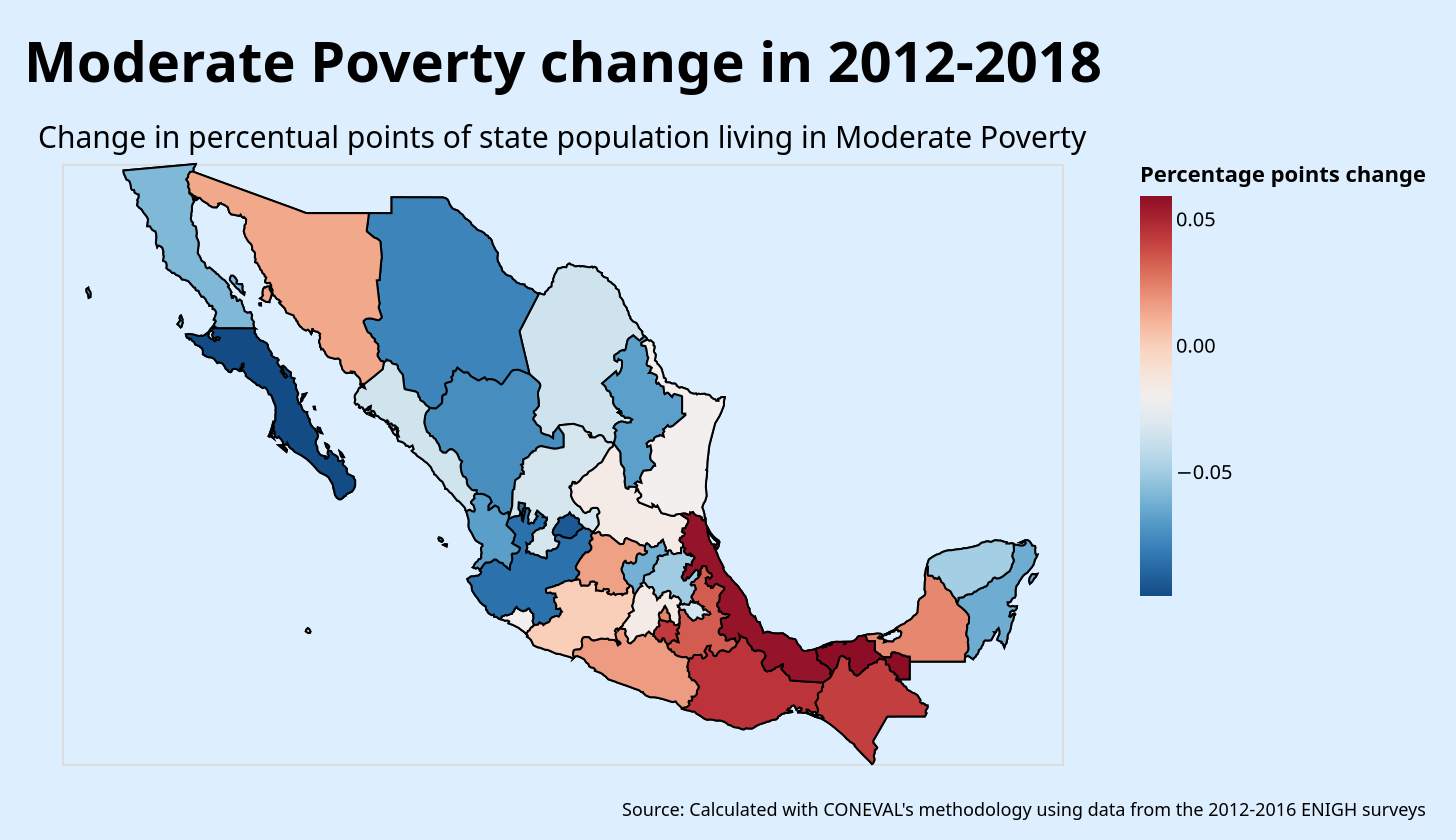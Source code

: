{
  "$schema": "https://vega.github.io/schema/vega/v5.json",
  "background": "#DDEEFF",
  "padding": {"left": 10, "top": 18, "right": 15, "bottom": 10},
  "height": 300,
  "title": {
    "text": [
      "",
      "",
      "Source: Calculated with CONEVAL's methodology using data from the 2012-2016 ENIGH surveys"
    ],
    "anchor": "end",
    "baseline": "bottom",
    "color": "black",
    "fontSize": 9,
    "fontWeight": "normal",
    "orient": "bottom"
  },
  "data": [
    {
      "name": "source_0",
      "values": [
        {
          "id": "0",
          "type": "Feature",
          "properties": {
            "Change in pop terms": -129489,
            "OBJECTID_1": 745,
            "abbrev": "",
            "adm0_a3": "MEX",
            "adm0_label": 2,
            "adm0_sr": 6,
            "adm1_cod_1": "MEX-2706",
            "adm1_code": "MEX-2706",
            "admin": "Mexico",
            "area_sqkm": 0,
            "check_me": 20,
            "code_hasc": "MX.BN",
            "code_local": "",
            "datarank": 2,
            "dif": -0.058412191884542136,
            "diss_me_x": 2706,
            "diss_me_y": 2707,
            "featurecla": "Admin-1 scale rank",
            "fips": "MX02",
            "fips_alt": "",
            "gadm_level": 1,
            "geonunit": "Mexico",
            "gn_a1_code": "MX.02",
            "gn_id": 4017700,
            "gn_level": 1,
            "gn_name": "Estado de Baja California",
            "gn_region": "",
            "gns_adm1": "MX02",
            "gns_id": -1652188,
            "gns_lang": "zho",
            "gns_level": 1,
            "gns_name": "Baja California",
            "gns_region": "",
            "gu_a3": "MEX",
            "hasc_maybe": "",
            "iso_3166_2": "MX-",
            "iso_a2": "MX",
            "labelrank": 4,
            "latitude": 30.3399,
            "longitude": -115.209,
            "mapcolor13": 3,
            "mapcolor9": 7,
            "name": "Baja California",
            "name_alt": "",
            "name_len": 15,
            "name_local": "",
            "note": "",
            "percentage": 0.2747260371679706,
            "percentage_18": 0.21631384528342848,
            "pob_ent": 3343793,
            "pob_ent18": 3648116,
            "postal": "BC",
            "provnum_ne": 20006,
            "region": "",
            "region_cod": "",
            "region_sub": "",
            "sameascity": -99,
            "scalerank": 4,
            "sov_a3": "MEX",
            "state": "BAJA CALIFORNIA",
            "sub_code": "",
            "type_en": "State",
            "type_x": "Estado",
            "type_y": "Moderate Poverty",
            "wikipedia": "",
            "woe_id": 2346265,
            "woe_label": "Baja California, MX, Mexico",
            "woe_name": "Baja California",
            "year": 2018
          },
          "geometry": {
            "type": "MultiPolygon",
            "coordinates": [
              [
                [
                  [-114.14749989661378, 28.00015380734409],
                  [-114.20702063689639, 27.999986070150626],
                  [-114.13438880099996, 28.083929755000057],
                  [-114.1171839079999, 28.04317994200001],
                  [-114.14749989661378, 28.00015380734409]
                ]
              ],
              [
                [
                  [-115.18304013799988, 28.095147119000117],
                  [-115.18828828499997, 28.056346964000014],
                  [-115.22814296399993, 28.028322673000147],
                  [-115.26184529499996, 28.070143449000156],
                  [-115.33400439999991, 28.124877560000144],
                  [-115.23975583999996, 28.233606330000114],
                  [-115.2624534249999, 28.29875638300014],
                  [-115.24864245299992, 28.359315181000127],
                  [-115.21486747199992, 28.378279134000152],
                  [-115.16271472199992, 28.261342294000045],
                  [-115.1722683749999, 28.21264516900014],
                  [-115.15548988699996, 28.17070354000016],
                  [-115.18304013799988, 28.095147119000117]
                ]
              ],
              [
                [
                  [-112.55745077799986, 28.73380926900002],
                  [-112.55393926599993, 28.672288046000162],
                  [-112.60093496599984, 28.67698119800015],
                  [-112.61315004699986, 28.72576299400005],
                  [-112.55745077799986, 28.73380926900002]
                ]
              ],
              [
                [
                  [-118.22580357499993, 28.91505206100011],
                  [-118.28358639699992, 28.89256964400012],
                  [-118.30434304499995, 28.998019411000044],
                  [-118.35551846999994, 29.06700397300007],
                  [-118.35677803299987, 29.149480610000168],
                  [-118.29634558599994, 29.186158661000107],
                  [-118.28617607099997, 29.13643996000006],
                  [-118.22958889199987, 29.061719537000087],
                  [-118.22052873299994, 29.015180125000185],
                  [-118.22580357499993, 28.91505206100011]
                ]
              ],
              [
                [
                  [-113.49949083099993, 29.535137933],
                  [-113.4767890489999, 29.532103626000136],
                  [-113.3951604749999, 29.459317684],
                  [-113.34977863199994, 29.384066381000153],
                  [-113.37313816499996, 29.3612053880001],
                  [-113.37028713599996, 29.310008921000176],
                  [-113.25568157899991, 29.28539465400017],
                  [-113.18276014899993, 29.28969339700005],
                  [-113.17141283399987, 29.22613188600012],
                  [-113.17431544099995, 29.12924755600004],
                  [-113.14822958399986, 29.06626656300007],
                  [-113.10208382299994, 29.053105584000136],
                  [-113.11479175899989, 28.98447780100004],
                  [-113.22948830299991, 29.059573915],
                  [-113.30065409099993, 29.145094822000104],
                  [-113.35397443599992, 29.17073906900005],
                  [-113.43103151399994, 29.24277174900014],
                  [-113.45012824099986, 29.279715222000092],
                  [-113.50460668599992, 29.316581293000056],
                  [-113.58910418499988, 29.409598965000114],
                  [-113.58840051699993, 29.456846298000144],
                  [-113.54911749599984, 29.53313937200012],
                  [-113.49949083099993, 29.535137933]
                ]
              ],
              [
                [
                  [-114.93363096052906, 31.90876313626184],
                  [-114.93618730399992, 31.88475169500005],
                  [-114.87001782199994, 31.83994693600006],
                  [-114.82799231699995, 31.789780992000132],
                  [-114.81598873599984, 31.719142971000068],
                  [-114.78062903599991, 31.65582916900003],
                  [-114.82396399599989, 31.600409247000144],
                  [-114.85291027199995, 31.52660633700016],
                  [-114.85231048199988, 31.389429787000054],
                  [-114.87519857299986, 31.32870151600018],
                  [-114.87262745599995, 31.272666801000028],
                  [-114.88867790299987, 31.162892087000003],
                  [-114.86390442999993, 31.08967322600013],
                  [-114.81347095899989, 31.049985552000024],
                  [-114.83238684799993, 31.006659247000144],
                  [-114.80353756399991, 30.976629950000117],
                  [-114.72025889999989, 30.94109777600012],
                  [-114.6872416759999, 30.744994342000055],
                  [-114.70546817299993, 30.7117188780001],
                  [-114.69847440399991, 30.637211563000093],
                  [-114.6496461299999, 30.55456087300017],
                  [-114.63059863899988, 30.4948741030001],
                  [-114.62952016399991, 30.42480280500014],
                  [-114.66030230499989, 30.18325224100012],
                  [-114.58037751499991, 30.072604697000187],
                  [-114.53313208699986, 29.967950990000034],
                  [-114.42771934599996, 29.907295114000178],
                  [-114.39224001099991, 29.783011607000063],
                  [-114.33954217999992, 29.744722794000083],
                  [-114.27121498399994, 29.772068418000018],
                  [-114.20032236099988, 29.727354191000146],
                  [-114.11237498999992, 29.656055207000136],
                  [-114.0626557529999, 29.629316228000008],
                  [-114.04627592999991, 29.596376266000007],
                  [-113.98128726399993, 29.567895576000026],
                  [-113.94313459799993, 29.52475189700006],
                  [-113.8326740019999, 29.435245228000056],
                  [-113.77086649399989, 29.407756444000157],
                  [-113.62307566099989, 29.252714105000123],
                  [-113.65655733899985, 29.21844014400007],
                  [-113.60844984499997, 29.163416270000184],
                  [-113.53588383799992, 29.05142025800005],
                  [-113.56171773899993, 29.023672457000103],
                  [-113.52485368699988, 28.891565685000003],
                  [-113.48153775999988, 28.893398388000136],
                  [-113.47869302799988, 28.94624789000015],
                  [-113.4287896219999, 28.93471285300008],
                  [-113.37912064799987, 28.90021308000017],
                  [-113.35447592599994, 28.800274136000112],
                  [-113.30997057699993, 28.802063611000122],
                  [-113.26038606499988, 28.840106827000128],
                  [-113.19604389299992, 28.792052096000177],
                  [-113.19424051499992, 28.74401994500012],
                  [-113.13160919999986, 28.60458301200005],
                  [-113.10297024099992, 28.504583284000134],
                  [-113.00163877299985, 28.455578548000076],
                  [-112.90236180099987, 28.475341649000157],
                  [-112.84953198599989, 28.38234454000009],
                  [-112.87212638099992, 28.283739528000112],
                  [-112.79380891099996, 28.190265680000138],
                  [-112.81177057199993, 28.12053965400004],
                  [-112.78955812299988, 28.067474823000154],
                  [-112.79936277699994, 28.01742390800014],
                  [-112.76356644879061, 27.99942384911982],
                  [-113.11510555677592, 28.000255032343844],
                  [-113.6548658919473, 28.001185208330682],
                  [-114.06283332497267, 28.000487997088513],
                  [-114.0397363619999, 28.027729815000114],
                  [-114.09966733699991, 28.055064041000023],
                  [-114.11312056499987, 28.120412927000032],
                  [-114.05748450399996, 28.206284898000135],
                  [-114.06993567599989, 28.239406643000066],
                  [-114.12488288899992, 28.25572503500014],
                  [-114.08117438299986, 28.342968946000056],
                  [-114.04259192599991, 28.458441473000093],
                  [-114.06822669199988, 28.518011786000002],
                  [-114.11042232999992, 28.561835028000147],
                  [-114.16012582199996, 28.566186918000156],
                  [-114.16584225199989, 28.64695872600005],
                  [-114.18399003799989, 28.66185130400011],
                  [-114.2717511999999, 28.65880135100018],
                  [-114.2753419879999, 28.69624094600006],
                  [-114.34802032999993, 28.763867369000153],
                  [-114.40231678299993, 28.86024867100018],
                  [-114.47663326699987, 28.92914459800015],
                  [-114.52993730399993, 28.925523178999995],
                  [-114.60252844999992, 29.030340887000037],
                  [-114.63141842399995, 29.09446849200019],
                  [-114.72201032999995, 29.11750461800007],
                  [-114.74380449099993, 29.187567450000145],
                  [-114.78531304499987, 29.194160130000014],
                  [-114.97203528599992, 29.37775299700003],
                  [-115.10423743399993, 29.418890692000033],
                  [-115.18712317599994, 29.428615627000156],
                  [-115.2322891919999, 29.490057684000035],
                  [-115.28572166999992, 29.529885232000154],
                  [-115.37144934799989, 29.55695221600014],
                  [-115.45196427599986, 29.620106179000018],
                  [-115.49858318699985, 29.611401236000077],
                  [-115.59370482999992, 29.692173071000084],
                  [-115.6220533929999, 29.695295584000164],
                  [-115.6975643299999, 29.755825783000105],
                  [-115.6857671849999, 29.83064062400014],
                  [-115.69989884299989, 29.898013849000066],
                  [-115.72891191299995, 29.935126044000143],
                  [-115.81118730399992, 29.968003648000135],
                  [-115.78327216899991, 30.092637823000032],
                  [-115.80190995999996, 30.14313385600009],
                  [-115.7983292309999, 30.240301825000117],
                  [-115.8373030089999, 30.346467032000092],
                  [-115.93293209499986, 30.40021393400012],
                  [-115.97541256399991, 30.40127187700007],
                  [-116.00454898599989, 30.359164572000154],
                  [-116.04925400199988, 30.479593016000152],
                  [-116.03111731699993, 30.627142645000006],
                  [-116.03685462099989, 30.730210679000137],
                  [-116.06802324099988, 30.81317780200014],
                  [-116.10564431399986, 30.81881374600006],
                  [-116.17577403399987, 30.86014723300009],
                  [-116.24974524599992, 30.95677317900011],
                  [-116.33544582099987, 30.956339556000117],
                  [-116.30943762899992, 31.14850495000003],
                  [-116.34154212099989, 31.219549872000087],
                  [-116.45413951399986, 31.338544165000187],
                  [-116.53010006399985, 31.440334377000013],
                  [-116.59593665299991, 31.477850653000118],
                  [-116.67560787699996, 31.552639065000008],
                  [-116.64806067599994, 31.659165757000054],
                  [-116.6685277989999, 31.697007554000024],
                  [-116.61962677299992, 31.771738378000023],
                  [-116.6196996739999, 31.85757070500013],
                  [-116.67638283999987, 31.868764541000033],
                  [-116.75476835699995, 31.909641021000155],
                  [-116.76988684799994, 31.977769273000135],
                  [-116.8422745429999, 31.986517645000006],
                  [-116.87531490799986, 32.03449127800009],
                  [-116.88687089799988, 32.132025458000115],
                  [-116.9226781889999, 32.21938711100002],
                  [-116.94831295499986, 32.24701569200012],
                  [-117.02497311099992, 32.276922919000086],
                  [-117.1183975899999, 32.45453522300009],
                  [-117.12512148897225, 32.531669490003665],
                  [-116.5294715989999, 32.576333110000164],
                  [-115.79406429099997, 32.63196278900007],
                  [-115.27928951099992, 32.67082346600013],
                  [-114.72428426715247, 32.71283525502163],
                  [-114.75115637199991, 32.65221995100008],
                  [-114.80267777499992, 32.5944973750001],
                  [-114.79554642799988, 32.552226054000116],
                  [-114.81937311798738, 32.499363302187376],
                  [-114.90595231814494, 32.49171214380034],
                  [-114.9686358309788, 32.41598033322579],
                  [-114.98168412961886, 32.34148875610124],
                  [-115.03974260094026, 32.27717743618983],
                  [-114.98400956868664, 32.212504381072435],
                  [-114.95592342822361, 32.14155263894314],
                  [-114.97941036739448, 32.07401154239871],
                  [-114.93331498909541, 32.00499766750836],
                  [-114.93363096052906, 31.90876313626184]
                ]
              ]
            ]
          }
        },
        {
          "id": "1",
          "type": "Feature",
          "properties": {
            "Change in pop terms": -46348,
            "OBJECTID_1": 732,
            "abbrev": "",
            "adm0_a3": "MEX",
            "adm0_label": 2,
            "adm0_sr": 6,
            "adm1_cod_1": "MEX-2707",
            "adm1_code": "MEX-2707",
            "admin": "Mexico",
            "area_sqkm": 0,
            "check_me": 20,
            "code_hasc": "MX.BS",
            "code_local": "",
            "datarank": 2,
            "dif": -0.09860295566632052,
            "diss_me_x": 2707,
            "diss_me_y": 2708,
            "featurecla": "Admin-1 scale rank",
            "fips": "MX03",
            "fips_alt": "",
            "gadm_level": 1,
            "geonunit": "Mexico",
            "gn_a1_code": "MX.03",
            "gn_id": 4017698,
            "gn_level": 1,
            "gn_name": "Estado de Baja California Sur",
            "gn_region": "",
            "gns_adm1": "MX03",
            "gns_id": -1652190,
            "gns_lang": "zho",
            "gns_level": 1,
            "gns_name": "Baja California Sur, Estado de",
            "gns_region": "",
            "gu_a3": "MEX",
            "hasc_maybe": "",
            "iso_3166_2": "MX-",
            "iso_a2": "MX",
            "labelrank": 4,
            "latitude": 25.0656,
            "longitude": -111.452,
            "mapcolor13": 3,
            "mapcolor9": 7,
            "name": "Baja California Sur",
            "name_alt": "",
            "name_len": 19,
            "name_local": "",
            "note": "",
            "percentage": 0.264332553427359,
            "percentage_18": 0.1657295977610385,
            "pob_ent": 701794,
            "pob_ent18": 839675,
            "postal": "BS",
            "provnum_ne": 20005,
            "region": "",
            "region_cod": "",
            "region_sub": "",
            "sameascity": -99,
            "scalerank": 4,
            "sov_a3": "MEX",
            "state": "BAJA CALIFORNIA SUR",
            "sub_code": "",
            "type_en": "State",
            "type_x": "Estado",
            "type_y": "Moderate Poverty",
            "wikipedia": "",
            "woe_id": 2346266,
            "woe_label": "Baja California Sur, MX, Mexico",
            "woe_name": "Baja California Sur",
            "year": 2018
          },
          "geometry": {
            "type": "MultiPolygon",
            "coordinates": [
              [
                [
                  [-109.79842518999988, 24.155164565000106],
                  [-109.8624826699999, 24.147087282000044],
                  [-109.90043209999988, 24.199240808000027],
                  [-109.93742544899987, 24.325148634000143],
                  [-109.87063098199988, 24.27235586200011],
                  [-109.79842518999988, 24.155164565000106]
                ]
              ],
              [
                [
                  [-111.97161083099985, 24.518536051000027],
                  [-111.86439535399984, 24.520478691000008],
                  [-111.8182322919999, 24.46762102700002],
                  [-111.75348873599987, 24.446966864000117],
                  [-111.69231749899991, 24.37393941800009],
                  [-111.7103545459999, 24.318345521000097],
                  [-111.97161083099985, 24.518536051000027]
                ]
              ],
              [
                [
                  [-110.36052707899991, 24.54674350700016],
                  [-110.30500240799988, 24.503159898000135],
                  [-110.28786260899997, 24.46974167100008],
                  [-110.32650476199989, 24.400748607000153],
                  [-110.3846398939999, 24.473656319000057],
                  [-110.41574497299987, 24.569601448000142],
                  [-110.36052707899991, 24.54674350700016]
                ]
              ],
              [
                [
                  [-110.59309239099989, 25.034447349000075],
                  [-110.57069197499992, 24.95549260100016],
                  [-110.52492856899993, 24.880000918000135],
                  [-110.57388001199992, 24.887454611000024],
                  [-110.6546829169999, 24.946073180000056],
                  [-110.67583788799993, 25.011197812000106],
                  [-110.66862540999995, 25.052773248000065],
                  [-110.59309239099989, 25.034447349000075]
                ]
              ],
              [
                [
                  [-112.16149471499993, 24.988050817],
                  [-112.18875719699993, 24.95223261600016],
                  [-112.19096971599994, 24.88984917900008],
                  [-112.21371500299993, 24.847526510000122],
                  [-112.14621608099992, 24.732128918000072],
                  [-112.2246186299999, 24.78811879600015],
                  [-112.27253192399988, 24.772977454000042],
                  [-112.30459550699993, 24.792181708000143],
                  [-112.27518191199994, 24.839512620000065],
                  [-112.20630228299989, 25.017660458000066],
                  [-112.14452063699987, 25.227769273000135],
                  [-112.12022399399987, 25.22052060100016],
                  [-112.15603391299992, 25.14077327600002],
                  [-112.17930364599997, 25.044985661000098],
                  [-112.16149471499993, 24.988050817]
                ]
              ],
              [
                [
                  [-110.75318694899997, 25.598095818999994],
                  [-110.78588624099986, 25.60436900500018],
                  [-110.80356054299995, 25.674932644000094],
                  [-110.76668353999989, 25.675785541000053],
                  [-110.75318694899997, 25.598095818999994]
                ]
              ],
              [
                [
                  [-111.05636947499995, 26.071817312000135],
                  [-111.10111427099987, 25.996851137000178],
                  [-111.18080348799991, 25.902525408000045],
                  [-111.1813034719999, 25.86685113500012],
                  [-111.23034479499985, 25.823611986000074],
                  [-111.21107189399993, 25.928868687000104],
                  [-111.16925541499992, 25.987594179000112],
                  [-111.17602678499992, 26.043341528000028],
                  [-111.05636947499995, 26.071817312000135]
                ]
              ],
              [
                [
                  [-114.20702063689639, 27.999986070150626],
                  [-114.14749989661378, 28.00015380734409],
                  [-114.09830734321787, 28.00027557548536],
                  [-114.07130020934389, 28.000394060264156],
                  [-114.06283332497267, 28.000487997088513],
                  [-113.6548658919473, 28.001185208330682],
                  [-113.11510555677592, 28.000255032343844],
                  [-112.76356644879061, 27.99942384911982],
                  [-112.76192114999989, 27.893727370000093],
                  [-112.77321756299993, 27.863902157000055],
                  [-112.71945059399994, 27.819208769000127],
                  [-112.70353128299993, 27.754959928000076],
                  [-112.6433412709999, 27.71046183100016],
                  [-112.59800775899994, 27.65429739900013],
                  [-112.48521519599988, 27.620019726000024],
                  [-112.37310644999992, 27.56409536600013],
                  [-112.3329956119999, 27.51659339600009],
                  [-112.32057212999987, 27.44383557400006],
                  [-112.28701288199997, 27.365820285000055],
                  [-112.24170787799997, 27.326584052000115],
                  [-112.19557922199995, 27.250129257000182],
                  [-112.21276369699991, 27.210462858000156],
                  [-112.15493689299993, 27.16204629900001],
                  [-112.08893937699987, 27.13156029300002],
                  [-112.01116812399991, 27.116831402000017],
                  [-111.97015198799994, 27.06798215000005],
                  [-112.00312811499991, 27.035743279000044],
                  [-112.01716061099985, 26.978501695000162],
                  [-111.95179504499995, 26.89218398400014],
                  [-111.87071692599993, 26.82807038],
                  [-111.86144633799991, 26.78379546100014],
                  [-111.90518144399995, 26.734279690000008],
                  [-111.79822702599988, 26.61264708500012],
                  [-111.78427506899993, 26.571795806000026],
                  [-111.7358104819999, 26.53968359600013],
                  [-111.67679283899989, 26.581858923000155],
                  [-111.7146086129999, 26.629706987000176],
                  [-111.7941214599999, 26.69011324800006],
                  [-111.85141931799993, 26.880274807000106],
                  [-111.8180733969999, 26.89623316400015],
                  [-111.74522936499994, 26.84409892400008],
                  [-111.72108205899994, 26.806267109000046],
                  [-111.64783119299989, 26.74647998000013],
                  [-111.56005494199988, 26.69565300400005],
                  [-111.56908004499994, 26.576233743000145],
                  [-111.54889526599987, 26.548600159999992],
                  [-111.44223803999988, 26.51752600000019],
                  [-111.46824740399984, 26.466436278000018],
                  [-111.46155960399992, 26.400057229000097],
                  [-111.39365646599994, 26.33001124900001],
                  [-111.39744906799986, 26.25221458200015],
                  [-111.3757208079999, 26.18345217500014],
                  [-111.31833767199993, 26.07373688100016],
                  [-111.36025956899996, 25.964097398000135],
                  [-111.30711597799986, 25.779207115000034],
                  [-111.22500524899993, 25.7243532720001],
                  [-111.19174434199994, 25.61482905400011],
                  [-111.1138016789999, 25.525650048000116],
                  [-111.0192562919999, 25.515249937000178],
                  [-111.02627297499996, 25.458611932000125],
                  [-110.97954463199996, 25.342369421000072],
                  [-110.9342615029999, 25.291140982000073],
                  [-110.94731552699989, 25.261814303999998],
                  [-110.90445065999991, 25.143012755000044],
                  [-110.81423162299984, 25.033190174000154],
                  [-110.75779051099993, 25.01223870300008],
                  [-110.74724089299987, 24.96379028100013],
                  [-110.7053682299999, 24.92101519200004],
                  [-110.65697237999989, 24.806918217000046],
                  [-110.69398336599993, 24.69987856100012],
                  [-110.72352753199989, 24.68117784800002],
                  [-110.73931361899987, 24.621252694000034],
                  [-110.73858519799991, 24.554572296000075],
                  [-110.68720018899992, 24.46603883100012],
                  [-110.68184913499994, 24.360659657000085],
                  [-110.6098897579999, 24.25372496400003],
                  [-110.56235863899991, 24.21250286500016],
                  [-110.4020889959999, 24.175523179000052],
                  [-110.42937795699989, 24.145168147000064],
                  [-110.41683662099986, 24.108575691000013],
                  [-110.35038095699993, 24.114455978000095],
                  [-110.30613424999991, 24.17671552100002],
                  [-110.30081070899989, 24.21704166500011],
                  [-110.33625864599992, 24.25589169400017],
                  [-110.33247026099991, 24.32879474400012],
                  [-110.29699734799995, 24.35193158],
                  [-110.23261339299991, 24.343205646000015],
                  [-110.17276033399986, 24.252975845000137],
                  [-110.08723055199992, 24.21575272500003],
                  [-110.01813811899986, 24.16927948900009],
                  [-109.99663254799995, 24.128611152000147],
                  [-109.98765183599993, 24.046318877000104],
                  [-109.93140921799991, 24.029305440000186],
                  [-109.82828804299992, 24.06279955700002],
                  [-109.80344397499991, 24.022060036000127],
                  [-109.83905770999989, 23.951788613000033],
                  [-109.8239639959999, 23.91038646000011],
                  [-109.77277799899986, 23.877558963000084],
                  [-109.69844281799988, 23.79842815700006],
                  [-109.71132210199988, 23.74896966900006],
                  [-109.6798251309999, 23.648164954000052],
                  [-109.47645889899994, 23.560204887000012],
                  [-109.46835893399987, 23.503872469000115],
                  [-109.42631560199992, 23.458513309000082],
                  [-109.42564856699988, 23.297186591000028],
                  [-109.46296139199985, 23.19476959800012],
                  [-109.53167226799988, 23.108207006000086],
                  [-109.7131763209999, 23.031050315000144],
                  [-109.73151900799988, 22.987542751000106],
                  [-109.80337698499996, 22.95612242300008],
                  [-109.80600981999993, 22.936069701000022],
                  [-109.89537836299988, 22.874202959000073],
                  [-109.95449645099987, 22.872155118000094],
                  [-109.9996590629999, 22.894442213000005],
                  [-110.06001758199993, 22.950816487000097],
                  [-110.09837991099997, 23.017562399000056],
                  [-110.10759344099996, 23.07545475300016],
                  [-110.1515752239999, 23.226266827000032],
                  [-110.16725985299985, 23.321086283000156],
                  [-110.30736234399993, 23.541032370000053],
                  [-110.40439634699995, 23.608645611000114],
                  [-110.57734314799993, 23.68156045600007],
                  [-110.64751766499991, 23.73390083900007],
                  [-110.81578794799992, 23.908745668000066],
                  [-110.93171139199985, 24.014960028000118],
                  [-111.03971426899992, 24.10418492000015],
                  [-111.22744093499993, 24.217471852000173],
                  [-111.44444475799993, 24.324391423000023],
                  [-111.52259197999993, 24.404638722000144],
                  [-111.56536598099986, 24.4191811700001],
                  [-111.61942480799992, 24.473136650000058],
                  [-111.6790300189999, 24.586333593000077],
                  [-111.69878087999993, 24.5355617150001],
                  [-111.73719903699995, 24.546734199000085],
                  [-111.81290810099992, 24.505879613000005],
                  [-111.81488356999985, 24.569866631000068],
                  [-111.84892417299997, 24.653685574000107],
                  [-111.96670488199992, 24.778306382000054],
                  [-112.01162675699993, 24.739447333000143],
                  [-112.08804277299994, 24.77338288],
                  [-112.09577389199985, 24.83600495000009],
                  [-112.12421473299993, 24.87404577400018],
                  [-112.09024003799993, 24.901190497000115],
                  [-112.10350501199987, 24.94041575700014],
                  [-112.1658031359999, 24.95393479200014],
                  [-112.13072995999997, 25.00925480500011],
                  [-112.1221758909999, 25.073402313000102],
                  [-112.1425253129999, 25.0859788370001],
                  [-112.13062134599994, 25.17202765000009],
                  [-112.07787059499992, 25.258735367000057],
                  [-112.07429171699992, 25.456501440000025],
                  [-112.06257076699984, 25.494696356000148],
                  [-112.07207869299988, 25.571333464000176],
                  [-112.06313337699994, 25.62533420500013],
                  [-112.07599409699992, 25.713400290000052],
                  [-112.13095316899987, 25.81650532600004],
                  [-112.19828235399987, 25.99510553300017],
                  [-112.23851477799992, 26.04083893400015],
                  [-112.29287281899988, 26.049711527000014],
                  [-112.34349524599992, 26.17812734600001],
                  [-112.40269934799993, 26.240220445000134],
                  [-112.44273841099995, 26.260728256999997],
                  [-112.49828040299991, 26.23501211100013],
                  [-112.59016829899994, 26.28784535700005],
                  [-112.61278235599991, 26.316310940000122],
                  [-112.68911699099993, 26.322739976000136],
                  [-112.72836343699993, 26.370227227000115],
                  [-112.83035829399991, 26.435268437000005],
                  [-112.90303741399991, 26.49319710500008],
                  [-113.00365149599995, 26.549750067000005],
                  [-113.06071644299996, 26.59911777000015],
                  [-113.05703691299989, 26.650213934000064],
                  [-113.14305579299989, 26.757717190000065],
                  [-113.21580969999985, 26.744452216000056],
                  [-113.21251380099991, 26.79242584800012],
                  [-113.13727779899992, 26.857733466000028],
                  [-113.12621008999989, 26.937892971000068],
                  [-113.14574133999987, 26.970119533000016],
                  [-113.1925441369999, 26.945060148000053],
                  [-113.20422110199989, 26.853463499000142],
                  [-113.26378333199995, 26.81146881700012],
                  [-113.28577230799989, 26.74955076900001],
                  [-113.36397058499993, 26.795067743000132],
                  [-113.41956357699992, 26.805843165000155],
                  [-113.5038871779999, 26.793415760000144],
                  [-113.54296596799988, 26.71919600700012],
                  [-113.57414856299995, 26.70503897900001],
                  [-113.63713767599987, 26.725530914999993],
                  [-113.6658422519999, 26.769435940000065],
                  [-113.72520911399995, 26.799994208],
                  [-113.75413977799987, 26.860581773000078],
                  [-113.81638813799987, 26.948969388000123],
                  [-113.87866020799996, 26.983500183000118],
                  [-113.95976707599996, 26.997984165000005],
                  [-114.00519771999987, 26.977443752000013],
                  [-114.1143692699999, 27.10545482000019],
                  [-114.23656165299992, 27.15330638200011],
                  [-114.29029561499993, 27.146540328000114],
                  [-114.39514923299993, 27.182913648000138],
                  [-114.48754187299988, 27.23809778100015],
                  [-114.48444576699987, 27.324286200000145],
                  [-114.50646073799992, 27.406184127000145],
                  [-114.58107769899993, 27.450845063000045],
                  [-114.59658643499989, 27.477189362000033],
                  [-114.73422912699992, 27.521251508000134],
                  [-114.7817301129999, 27.602757451000016],
                  [-114.84887846099986, 27.640564808000036],
                  [-114.8865860669999, 27.694891669000086],
                  [-114.93219519599992, 27.676193309],
                  [-114.95096436299991, 27.716258811000003],
                  [-115.00172633099996, 27.71593090500015],
                  [-115.03362639799988, 27.759293089000053],
                  [-115.05288652299991, 27.82208893400015],
                  [-114.9234045039999, 27.83627549600014],
                  [-114.7860895979999, 27.815328707999996],
                  [-114.69200211999996, 27.787788434000007],
                  [-114.60445727799991, 27.774408886000103],
                  [-114.53064561399991, 27.787640384000113],
                  [-114.49905714399992, 27.77407148100015],
                  [-114.4328507149999, 27.800279039000188],
                  [-114.32534745999988, 27.87470123900009],
                  [-114.29063880099991, 27.83340078300013],
                  [-114.31216386599992, 27.779689846000068],
                  [-114.28237870999992, 27.735825914000102],
                  [-114.2237035799999, 27.696966864000004],
                  [-114.15094967399993, 27.66966380400011],
                  [-114.10293535099994, 27.620917059000092],
                  [-114.05671139199985, 27.64154694200012],
                  [-114.04259192599991, 27.679632880000113],
                  [-113.95327714799988, 27.655666408000158],
                  [-113.91856848899991, 27.719305731000034],
                  [-113.9938044909999, 27.74990469000015],
                  [-114.10460364499995, 27.707709052000112],
                  [-114.14098059799994, 27.730861721000068],
                  [-114.17243404899996, 27.78876373900006],
                  [-114.17324785099989, 27.82680898600016],
                  [-114.13438880099996, 27.877183334999998],
                  [-114.18236243399987, 27.930975653000147],
                  [-114.27645156699987, 27.901147773000062],
                  [-114.2617081369999, 27.944159247000087],
                  [-114.20702063689639, 27.999986070150626]
                ]
              ]
            ]
          }
        },
        {
          "id": "2",
          "type": "Feature",
          "properties": {
            "Change in pop terms": -59988,
            "OBJECTID_1": 2926,
            "abbrev": "",
            "adm0_a3": "MEX",
            "adm0_label": 2,
            "adm0_sr": 1,
            "adm1_cod_1": "MEX-2708",
            "adm1_code": "MEX-2708",
            "admin": "Mexico",
            "area_sqkm": 0,
            "check_me": 20,
            "code_hasc": "MX.CA",
            "code_local": "",
            "datarank": 2,
            "dif": -0.03649560172701427,
            "diss_me_x": 2708,
            "diss_me_y": 2710,
            "featurecla": "Admin-1 scale rank",
            "fips": "MX07",
            "fips_alt": "",
            "gadm_level": 1,
            "geonunit": "Mexico",
            "gn_a1_code": "MX.07",
            "gn_id": 4013674,
            "gn_level": 1,
            "gn_name": "Estado de Coahuila de Zaragoza",
            "gn_region": "",
            "gns_adm1": "MX07",
            "gns_id": -1658164,
            "gns_lang": "zho",
            "gns_level": 1,
            "gns_name": "Coahuila de Zaragoza, Estado de",
            "gns_region": "",
            "gu_a3": "MEX",
            "hasc_maybe": "",
            "iso_3166_2": "MX-",
            "iso_a2": "MX",
            "labelrank": 4,
            "latitude": 27.4473,
            "longitude": -101.885,
            "mapcolor13": 3,
            "mapcolor9": 7,
            "name": "Coahuila",
            "name_alt": "",
            "name_len": 8,
            "name_local": "",
            "note": "",
            "percentage": 0.24687375857879917,
            "percentage_18": 0.2103781568517849,
            "pob_ent": 2862143,
            "pob_ent18": 3073513,
            "postal": "CO",
            "provnum_ne": 20032,
            "region": "",
            "region_cod": "",
            "region_sub": "",
            "sameascity": -99,
            "scalerank": 4,
            "sov_a3": "MEX",
            "state": "COAHUILA DE ZARAGOZA",
            "sub_code": "",
            "type_en": "State",
            "type_x": "Estado",
            "type_y": "Moderate Poverty",
            "wikipedia": "",
            "woe_id": 2346270,
            "woe_label": "Coahuila de Zaragoza, MX, Mexico",
            "woe_name": "Coahuila",
            "year": 2018
          },
          "geometry": {
            "type": "Polygon",
            "coordinates": [
              [
                [-99.80696277705519, 27.77142300993205],
                [-99.96720007981982, 27.640173651792566],
                [-100.00006629142621, 27.65621918396812],
                [-100.18186398043828, 27.79354930355754],
                [-100.33100216341911, 27.70063507744692],
                [-100.35818396721623, 27.674150906539126],
                [-100.38474565338919, 27.60226898932237],
                [-100.43518185056193, 27.3796985955137],
                [-100.486031459784, 27.344791164780446],
                [-100.51176632365689, 27.36574595840918],
                [-100.62752153199303, 27.327892970983754],
                [-100.67816443564011, 27.28166840327421],
                [-100.80198116679736, 27.21193105707266],
                [-100.81536536312096, 27.180305080714902],
                [-100.79955237494217, 27.059718126190546],
                [-100.71516476144458, 27.01956553811914],
                [-100.67165320463171, 27.098113715075925],
                [-100.63392941021404, 27.070880235334556],
                [-100.57904903778282, 27.06307709403265],
                [-100.55336585165271, 27.032587999236767],
                [-100.55584632035142, 26.867533474390285],
                [-100.58700720871573, 26.764594020697444],
                [-100.6428177562344, 26.67537466101183],
                [-100.71149573434067, 26.61731618879105],
                [-100.75257849839899, 26.731857001199614],
                [-101.21565100768784, 26.372964179053582],
                [-101.10873246942784, 26.28340892258373],
                [-101.07333411317877, 26.19814280904339],
                [-101.03886593291644, 26.156956692197582],
                [-100.99034176276209, 26.14982534446409],
                [-100.9346862457736, 26.08166413029531],
                [-100.92331743015527, 26.000118719803112],
                [-100.84771480989055, 25.95686554630791],
                [-100.84631954591029, 25.78532562887466],
                [-100.80709713382568, 25.712229315730355],
                [-100.72105587392936, 25.617196357026188],
                [-100.65656368686459, 25.60957408287763],
                [-100.63615149559499, 25.556889960103575],
                [-100.58173621295586, 25.546089586165436],
                [-100.57088416217431, 25.498314723945384],
                [-100.66483191615994, 25.529863185937273],
                [-100.69635453973012, 25.505807806884746],
                [-100.62772823756808, 25.476378079284956],
                [-100.57233110209863, 25.413875434503638],
                [-100.49889889217009, 25.397468167122213],
                [-100.45182166194014, 25.34129588529686],
                [-100.41203080907451, 25.352432156019148],
                [-100.3034586253153, 25.344861558713916],
                [-100.21178463355395, 25.29158315673729],
                [-100.26320268355694, 25.249725247222358],
                [-100.25958533419573, 25.20913340957921],
                [-100.38030147992937, 25.192855333406868],
                [-100.52881954618512, 25.229416408740235],
                [-100.59610226121033, 25.229493923106105],
                [-100.65728715727643, 25.211768907009457],
                [-100.770613572858, 25.14725088152298],
                [-100.82270341732887, 25.07942556413846],
                [-100.8354674960281, 25.041314195193905],
                [-100.77619462787978, 25.011471056444094],
                [-100.73159786724773, 24.962430121452968],
                [-100.79619340709999, 24.893467922506574],
                [-100.7733524239751, 24.820268256574792],
                [-100.77226721925675, 24.750091660801502],
                [-100.8284395010821, 24.564960842368947],
                [-100.9251777821289, 24.61167633739302],
                [-101.01711015540936, 24.602348740901732],
                [-101.09664018429702, 24.641002712205392],
                [-101.14712805921256, 24.734537055041017],
                [-101.19694413876095, 24.796548774306444],
                [-101.26464026583555, 24.822929592426675],
                [-101.34158647323711, 24.811870836070227],
                [-101.46173417818972, 24.749342352867217],
                [-101.617176886604, 24.75709381822506],
                [-101.65433224203929, 24.825797633853682],
                [-101.57438880110224, 24.80690989777355],
                [-101.59077023006205, 24.88243500457176],
                [-101.65267859564064, 24.910908717763107],
                [-101.69205603735624, 24.90925507316311],
                [-101.76776201040843, 24.938064684037897],
                [-101.79385860858784, 24.96511729572663],
                [-101.86072791156383, 25.07554983235886],
                [-102.17337032757852, 25.162960516914353],
                [-102.58238928943413, 25.125133367910564],
                [-102.63403988343381, 25.116322537155355],
                [-102.66817216691199, 25.07893463772328],
                [-102.81578589560254, 24.904371650131566],
                [-102.83854936436167, 24.89866140390066],
                [-102.84309688970968, 24.72828420735027],
                [-102.97187455916354, 24.806651516254533],
                [-103.13953874391783, 24.847837633100227],
                [-103.22617428301672, 24.887215073916565],
                [-103.2514698964185, 24.922975165371582],
                [-103.25955725766133, 25.04071991599136],
                [-103.27531856989606, 25.072139186774052],
                [-103.3879731919093, 25.140610460204556],
                [-103.4520002918799, 25.23282705342575],
                [-103.50920610158026, 25.29781016690569],
                [-103.49450415744083, 25.352380479175707],
                [-103.42487016492619, 25.42749217392472],
                [-103.48357459229359, 25.48529226282764],
                [-103.48778622085736, 25.5409477807155],
                [-103.41815222924193, 25.58779246694877],
                [-103.3201737129465, 25.698715929096863],
                [-103.3252380031313, 25.83279043183299],
                [-103.34740719268777, 26.021641954212782],
                [-103.34534013513908, 26.123857937493796],
                [-103.28133887359012, 26.262402452111473],
                [-103.26958248614274, 26.312890326127643],
                [-103.28490454790654, 26.36368825940565],
                [-103.32570309112475, 26.408672594564564],
                [-103.62726091236112, 26.643929551807332],
                [-103.73704749204808, 27.061914374049053],
                [-103.89220597962225, 27.64009613742681],
                [-103.9634677801139, 27.918890489004866],
                [-103.88755510058736, 28.039916694000226],
                [-103.63981828458611, 28.465213731128813],
                [-103.39231401168226, 28.88348277421065],
                [-103.31151447620587, 29.02604253791648],
                [-103.14798864799995, 28.98510528600005],
                [-103.12277054899991, 28.996474101000047],
                [-103.10468379799998, 29.0578657020001],
                [-103.01582617199995, 29.126776225000043],
                [-102.9883859869999, 29.177134908000113],
                [-102.89689286299993, 29.22028473000006],
                [-102.88306941799998, 29.34376556400011],
                [-102.83767167199994, 29.366322327000034],
                [-102.84113399299989, 29.43830759700009],
                [-102.77966487699989, 29.592303366000124],
                [-102.761345581, 29.603413798000048],
                [-102.68346919799994, 29.743715312000063],
                [-102.62122493499993, 29.747280986000135],
                [-102.51528824899995, 29.784720561000114],
                [-102.40609594799989, 29.777279155000087],
                [-102.37454748599991, 29.84810170500012],
                [-102.30217464199994, 29.88939117400014],
                [-102.2534437659999, 29.85528472900009],
                [-102.20367936299998, 29.8461380010001],
                [-102.10934403499995, 29.802109681000047],
                [-101.972246461, 29.818181051000096],
                [-101.92961340399992, 29.797717183000145],
                [-101.88741959699995, 29.812289938000106],
                [-101.63221553599992, 29.775651347000036],
                [-101.55397741699996, 29.796683655000066],
                [-101.52180883899992, 29.76593617800009],
                [-101.47090755299989, 29.791516012000045],
                [-101.40930924499995, 29.765781149000077],
                [-101.36435074999993, 29.676665141000058],
                [-101.25877579799995, 29.620156962000095],
                [-101.21901078299994, 29.610286764000108],
                [-101.22647802799996, 29.55445037800004],
                [-101.16356197199988, 29.50130116800011],
                [-101.0377815359999, 29.46006337500009],
                [-101.01623246299994, 29.39006764800007],
                [-100.91473994999987, 29.33704762800008],
                [-100.86389034099994, 29.290616353000047],
                [-100.81608964099988, 29.270772604000058],
                [-100.76208776899999, 29.208657532000075],
                [-100.76250118099999, 29.173775940000013],
                [-100.66896683799989, 29.11620839400007],
                [-100.6289176029999, 28.984330140000054],
                [-100.62431839999995, 28.924721375000047],
                [-100.56623409099988, 28.869789327000035],
                [-100.51905350799987, 28.804961243000008],
                [-100.49393876199993, 28.70837799100005],
                [-100.39709712799993, 28.592726135000134],
                [-100.38422969599992, 28.537173971000044],
                [-100.35162186799997, 28.496711325000064],
                [-100.3226313889999, 28.386898906000113],
                [-100.27855139199991, 28.331088359000063],
                [-100.28433915299989, 28.296516825000054],
                [-100.19762609899992, 28.207168274000082],
                [-100.07489457299997, 28.154406637000136],
                [-100.0175854089999, 28.07094919900007],
                [-100.00058386299989, 28.020409648000026],
                [-99.8788083499999, 27.901838074000125],
                [-99.8912882089999, 27.876025696000113],
                [-99.86335709699999, 27.804660543000097],
                [-99.80696277705519, 27.77142300993205]
              ]
            ]
          }
        },
        {
          "id": "3",
          "type": "Feature",
          "properties": {
            "Change in pop terms": -230525,
            "OBJECTID_1": 2927,
            "abbrev": "",
            "adm0_a3": "MEX",
            "adm0_label": 2,
            "adm0_sr": 1,
            "adm1_cod_1": "MEX-2709",
            "adm1_code": "MEX-2709",
            "admin": "Mexico",
            "area_sqkm": 0,
            "check_me": 20,
            "code_hasc": "MX.CH",
            "code_local": "",
            "datarank": 2,
            "dif": -0.07807350304940422,
            "diss_me_x": 2709,
            "diss_me_y": 2713,
            "featurecla": "Admin-1 scale rank",
            "fips": "MX06",
            "fips_alt": "MX05",
            "gadm_level": 1,
            "geonunit": "Mexico",
            "gn_a1_code": "MX.06",
            "gn_id": 4014336,
            "gn_level": 1,
            "gn_name": "Estado de Chihuahua",
            "gn_region": "",
            "gns_adm1": "MX06",
            "gns_id": -1657144,
            "gns_lang": "zho",
            "gns_level": 1,
            "gns_name": "Chihuahua, Estado de",
            "gns_region": "",
            "gu_a3": "MEX",
            "hasc_maybe": "",
            "iso_3166_2": "MX-",
            "iso_a2": "MX",
            "labelrank": 6,
            "latitude": 28.973,
            "longitude": -106.232,
            "mapcolor13": 3,
            "mapcolor9": 7,
            "name": "Chihuahua",
            "name_alt": "",
            "name_len": 9,
            "name_local": "",
            "note": "",
            "percentage": 0.3147921877220357,
            "percentage_18": 0.2367186846726315,
            "pob_ent": 3610061,
            "pob_ent18": 3826880,
            "postal": "CH",
            "provnum_ne": 20034,
            "region": "",
            "region_cod": "",
            "region_sub": "",
            "sameascity": 6,
            "scalerank": 4,
            "sov_a3": "MEX",
            "state": "CHIHUAHUA",
            "sub_code": "",
            "type_en": "State",
            "type_x": "Estado",
            "type_y": "Moderate Poverty",
            "wikipedia": "",
            "woe_id": 2346269,
            "woe_label": "Chihuahua, MX, Mexico",
            "woe_name": "Chihuahua",
            "year": 2018
          },
          "geometry": {
            "type": "Polygon",
            "coordinates": [
              [
                [-106.50605240984542, 31.770258280947502],
                [-106.42895117299992, 31.758476054000084],
                [-106.35849035699997, 31.717548320000077],
                [-106.31229162699992, 31.64861195900005],
                [-106.28629838099995, 31.58014068700004],
                [-106.20924881999993, 31.477304586000088],
                [-106.16431616299991, 31.447797343000076],
                [-106.00473933899995, 31.396947734000065],
                [-105.92805151399992, 31.326461080000115],
                [-105.86198319499997, 31.28837555000007],
                [-105.76819047099988, 31.180010071000112],
                [-105.66804154499997, 31.127868551000063],
                [-105.59094030799993, 31.071437887000116],
                [-105.55595536399991, 31.002604879000017],
                [-105.41555049699997, 30.90245595400009],
                [-105.3637707119999, 30.85036610900005],
                [-105.22925695899995, 30.81021352200014],
                [-105.13360388299996, 30.757916972000118],
                [-105.08704341699992, 30.709806214000054],
                [-105.00849523999996, 30.67699167900014],
                [-104.98276037599997, 30.620716044000062],
                [-104.94105749599994, 30.614049785000134],
                [-104.88659053599994, 30.551883037000067],
                [-104.85243241399988, 30.438866679000057],
                [-104.74938960899996, 30.264458721000068],
                [-104.68156429099994, 30.192938538000107],
                [-104.69910843899991, 30.03144968700005],
                [-104.68047908599995, 29.94230784100003],
                [-104.63758764699989, 29.887995911000075],
                [-104.61968176299993, 29.833063864000053],
                [-104.570279094, 29.787511089000077],
                [-104.53082413799989, 29.66790598600008],
                [-104.45522151799995, 29.613387350000067],
                [-104.4440077319999, 29.58920277900009],
                [-104.3490264489999, 29.537578024000055],
                [-104.26717097999995, 29.52657094300008],
                [-104.21229060899994, 29.48466135700008],
                [-104.19451391599999, 29.448927104000063],
                [-104.1054237469999, 29.385675150000083],
                [-104.05731298899993, 29.339037171000115],
                [-103.92812190799992, 29.293019308000112],
                [-103.79417659599993, 29.277593893000102],
                [-103.77771765199995, 29.23529673300004],
                [-103.67312455299994, 29.17356923500006],
                [-103.54171138599993, 29.148816224000115],
                [-103.47853694699988, 29.08205027300008],
                [-103.37208349699995, 29.023733419000052],
                [-103.31151447620587, 29.02604253791648],
                [-103.39231401168226, 28.88348277421065],
                [-103.63981828458611, 28.465213731128813],
                [-103.88755510058736, 28.039916694000226],
                [-103.9634677801139, 27.918890489004866],
                [-103.89220597962225, 27.64009613742681],
                [-103.73704749204808, 27.061914374049053],
                [-103.62726091236112, 26.643929551807332],
                [-103.94153113455413, 26.760408230555385],
                [-104.01036414319069, 26.77686717388096],
                [-104.1155773591078, 26.773094793989486],
                [-104.1911541409508, 26.754904689899462],
                [-104.23458818159926, 26.723227036698376],
                [-104.51979041229762, 26.371543077550996],
                [-104.55704911962113, 26.34051137949652],
                [-104.59777014937285, 26.3510016950722],
                [-104.67210669596722, 26.41151479756988],
                [-104.77677731042448, 26.46949575452541],
                [-104.83333716497815, 26.486781521050318],
                [-104.98803056455887, 26.503576362059448],
                [-105.04350521529337, 26.46822968175445],
                [-105.11683407333379, 26.55241059057633],
                [-105.30842444503205, 26.462106025272817],
                [-105.32746721074318, 26.459470526943193],
                [-105.55592871793598, 26.57282278094658],
                [-105.59755408435343, 26.60318268543253],
                [-105.68041724266156, 26.698939114548466],
                [-105.80849728102464, 26.69325470584002],
                [-105.84937333860863, 26.714571235574084],
                [-106.0275278389386, 26.8385946723063],
                [-106.09199418758165, 26.734931749100895],
                [-106.15788163862668, 26.74206309683447],
                [-106.16979305660425, 26.612613633812117],
                [-106.22482845686781, 26.559671129519018],
                [-106.19472693569952, 26.478668321385868],
                [-106.22723141209994, 26.42923981456579],
                [-106.40151017885165, 26.38102570187462],
                [-106.43215430417781, 26.36177623148788],
                [-106.4272967186686, 26.301340644255333],
                [-106.381485562109, 26.203077908018997],
                [-106.37830746142018, 26.13150604916487],
                [-106.39931393099315, 26.068305772393444],
                [-106.42649573389099, 26.039108587891036],
                [-106.47987748865518, 26.0376358104443],
                [-106.52486182291473, 25.992780667393845],
                [-106.53258744985087, 25.809484360714663],
                [-106.54449886782842, 25.77992544190559],
                [-106.72089636897216, 25.633216050780135],
                [-106.75924028191338, 25.620296943349274],
                [-106.93692969424998, 25.64158763286298],
                [-107.07583594407353, 25.729385891046064],
                [-107.12671139171731, 25.79310293175493],
                [-107.17572648828674, 25.829922390405983],
                [-107.25936479385012, 25.869273992800515],
                [-107.2804746162105, 25.949269111480334],
                [-107.31383175333276, 25.965779730749972],
                [-107.34377824576934, 26.08383453973221],
                [-107.41408403185257, 26.129800726822083],
                [-107.75886918816244, 26.194964708354547],
                [-107.78537919839131, 26.215557765878202],
                [-107.81638505712462, 26.42582916898101],
                [-107.83514360199565, 26.59959117269449],
                [-107.85312700140997, 26.64635834456189],
                [-107.91438941094248, 26.704856065455033],
                [-107.99957801011705, 26.814565130776117],
                [-108.01378902874069, 26.898410142813844],
                [-108.04505326989248, 26.930940456736693],
                [-108.1487161930978, 26.950396632698414],
                [-108.19731787761792, 26.970834662389734],
                [-108.25411027706754, 27.04103709568537],
                [-108.33891130261452, 27.051088161689307],
                [-108.37433549728537, 27.077443142287194],
                [-108.46644873681973, 26.97987803804108],
                [-108.50259640190235, 27.029254868917093],
                [-108.57383236397239, 27.0432850203874],
                [-108.6774952871777, 27.183405667037874],
                [-108.68160356295398, 27.251851101147395],
                [-108.63742021437133, 27.313836981991102],
                [-108.66558386920015, 27.393082790938024],
                [-108.65261308492595, 27.470623277542217],
                [-108.66997636581654, 27.537880154145796],
                [-108.77860022731863, 27.621983546803193],
                [-108.762528855822, 27.674951891316738],
                [-108.87130774605563, 27.75701406484714],
                [-108.90629269115476, 27.83615652100667],
                [-109.00176490032986, 27.884784043948514],
                [-109.02070431235406, 27.907108263135797],
                [-109.14560624912902, 28.177505195108665],
                [-109.1437458971554, 28.21690847434661],
                [-109.06922848160913, 28.276362210547575],
                [-108.9742471988491, 28.291219184317924],
                [-108.8799377096575, 28.28907461240337],
                [-108.65731563990478, 28.240059515834048],
                [-108.62584469317802, 28.24486542449975],
                [-108.54024268285343, 28.320054632715056],
                [-108.54882096961205, 28.36028473605171],
                [-108.64568844276732, 28.607659816847075],
                [-108.61044511614918, 28.742742010835087],
                [-108.62395850278268, 28.771060696194183],
                [-108.70782935324205, 29.40078969988474],
                [-108.61328732005376, 29.407610989255687],
                [-108.55548723025147, 29.998479316067602],
                [-108.53675452380214, 30.038631904139038],
                [-108.58347001792693, 30.50661367398186],
                [-108.59936052137094, 30.537051092833593],
                [-108.69472937685919, 30.600199692761635],
                [-108.79968421125729, 30.636244005056767],
                [-109.02739640961661, 30.800445868282196],
                [-109.04323523621711, 30.828480332801178],
                [-109.00378028013583, 31.076837267326056],
                [-108.96828196696954, 31.327391256200713],
                [-108.21481115799995, 31.327442932000082],
                [-108.21512121699993, 31.77775136400004],
                [-107.59407385299998, 31.776304423000028],
                [-107.15412654699995, 31.77521921800013],
                [-106.51718867999999, 31.77382395400005],
                [-106.50605240984542, 31.770258280947502]
              ]
            ]
          }
        },
        {
          "id": "4",
          "type": "Feature",
          "properties": {
            "Change in pop terms": -90997,
            "OBJECTID_1": 2928,
            "abbrev": "",
            "adm0_a3": "MEX",
            "adm0_label": 2,
            "adm0_sr": 1,
            "adm1_cod_1": "MEX-2710",
            "adm1_code": "MEX-2710",
            "admin": "Mexico",
            "area_sqkm": 0,
            "check_me": 20,
            "code_hasc": "MX.DU",
            "code_local": "",
            "datarank": 2,
            "dif": -0.0746289548461676,
            "diss_me_x": 2710,
            "diss_me_y": 2715,
            "featurecla": "Admin-1 scale rank",
            "fips": "MX10",
            "fips_alt": "",
            "gadm_level": 1,
            "geonunit": "Mexico",
            "gn_a1_code": "MX.10",
            "gn_id": 4011741,
            "gn_level": 1,
            "gn_name": "Estado de Durango",
            "gn_region": "",
            "gns_adm1": "MX10",
            "gns_id": -1661007,
            "gns_lang": "zho",
            "gns_level": 1,
            "gns_name": "Durango, Estado de",
            "gns_region": "",
            "gu_a3": "MEX",
            "hasc_maybe": "",
            "iso_3166_2": "MX-",
            "iso_a2": "MX",
            "labelrank": 6,
            "latitude": 24.566,
            "longitude": -104.808,
            "mapcolor13": 3,
            "mapcolor9": 7,
            "name": "Durango",
            "name_alt": "",
            "name_len": 7,
            "name_local": "",
            "note": "",
            "percentage": 0.42593117262575175,
            "percentage_18": 0.35130221777958415,
            "pob_ent": 1715364,
            "pob_ent18": 1820740,
            "postal": "DG",
            "provnum_ne": 20031,
            "region": "",
            "region_cod": "",
            "region_sub": "",
            "sameascity": 6,
            "scalerank": 4,
            "sov_a3": "MEX",
            "state": "DURANGO",
            "sub_code": "",
            "type_en": "State",
            "type_x": "Estado",
            "type_y": "Moderate Poverty",
            "wikipedia": "",
            "woe_id": 2346273,
            "woe_label": "Durango, MX, Mexico",
            "woe_name": "Durango",
            "year": 2018
          },
          "geometry": {
            "type": "Polygon",
            "coordinates": [
              [
                [-103.62726091236112, 26.643929551807332],
                [-103.32570309112475, 26.408672594564564],
                [-103.28490454790654, 26.36368825940565],
                [-103.26958248614274, 26.312890326127643],
                [-103.28133887359012, 26.262402452111473],
                [-103.34534013513908, 26.123857937493796],
                [-103.34740719268777, 26.021641954212782],
                [-103.3252380031313, 25.83279043183299],
                [-103.3201737129465, 25.698715929096863],
                [-103.41815222924193, 25.58779246694877],
                [-103.48778622085736, 25.5409477807155],
                [-103.48357459229359, 25.48529226282764],
                [-103.42487016492619, 25.42749217392472],
                [-103.49450415744083, 25.352380479175707],
                [-103.50920610158026, 25.29781016690569],
                [-103.4520002918799, 25.23282705342575],
                [-103.3879731919093, 25.140610460204556],
                [-103.27531856989606, 25.072139186774052],
                [-103.25955725766133, 25.04071991599136],
                [-103.2514698964185, 24.922975165371582],
                [-103.22617428301672, 24.887215073916565],
                [-103.13953874391783, 24.847837633100227],
                [-102.97187455916354, 24.806651516254533],
                [-102.84309688970968, 24.72828420735027],
                [-102.83854936436167, 24.89866140390066],
                [-102.81578589560254, 24.904371650131566],
                [-102.66817216691199, 25.07893463772328],
                [-102.63148190036942, 25.018989976006623],
                [-102.5028075828036, 24.861428534099616],
                [-102.49169714960374, 24.82401479714511],
                [-102.49025020967942, 24.47419118907206],
                [-102.50466793477732, 24.454605821001792],
                [-102.57587805932492, 24.448275458045913],
                [-102.71150285477287, 24.41685618726322],
                [-102.80087724498887, 24.409983221948124],
                [-102.89162105986404, 24.423083198330886],
                [-103.24661231180875, 24.491089381969374],
                [-103.32777014867335, 24.46892019331227],
                [-103.39768836112889, 24.425460313342825],
                [-103.42910763191168, 24.352338161776743],
                [-103.51610490621644, 24.340555935008382],
                [-103.52662106021374, 24.29792287913753],
                [-103.5773156398049, 24.28851776828037],
                [-103.67043657059119, 24.161755479531706],
                [-103.8359303450094, 24.08504181612693],
                [-103.83941850495998, 23.945127875051327],
                [-103.9045049712274, 23.924767361524516],
                [-103.85140743730331, 23.850740872393317],
                [-103.87895097540712, 23.773071194579927],
                [-103.81843787290953, 23.7170539414862],
                [-103.81923885768705, 23.64630890583132],
                [-103.91791500507334, 23.65305267993722],
                [-103.94096269377327, 23.567088935306117],
                [-103.98046932669799, 23.530036933557597],
                [-104.09214209678026, 23.461410631395466],
                [-104.10898861373353, 23.435314032316768],
                [-104.13428422713532, 23.186750393116114],
                [-104.17717566632393, 23.155072739915028],
                [-104.18906124587977, 23.11771067980405],
                [-104.2033756172909, 22.684042059693354],
                [-104.20880164268159, 22.64368276604688],
                [-104.31143103711261, 22.319103095431558],
                [-104.33463375544346, 22.474855862208273],
                [-104.47715735642687, 22.41677155246515],
                [-104.50413245285038, 22.41558299405986],
                [-104.58743486162952, 22.45955963796692],
                [-104.6289827136813, 22.51051259997655],
                [-104.6679209049258, 22.625647690688396],
                [-104.77434851766992, 22.676238919290626],
                [-104.97071895961224, 22.54172516518426],
                [-104.99666052906011, 22.543482164370317],
                [-104.99420589878319, 22.67505036088542],
                [-104.97751441056157, 22.70574616125637],
                [-104.88857927081659, 22.79028880528412],
                [-104.94547502305387, 22.91560415320913],
                [-104.96989213731229, 22.938290106703107],
                [-105.13148434062981, 23.017044990134224],
                [-105.22959204813444, 23.037405504560382],
                [-105.38862626838757, 23.03332306630645],
                [-105.39234697143554, 23.14975006821109],
                [-105.4753909977963, 23.1426187204776],
                [-105.55011511891753, 23.16297923400441],
                [-105.68783281123525, 23.297234604793175],
                [-105.71338680705543, 23.377539780936104],
                [-105.71532467339492, 23.464149482512568],
                [-105.76560584183613, 23.5510692415522],
                [-105.82604142906867, 23.56657217136862],
                [-105.85319739534346, 23.60142792435917],
                [-105.89735490640376, 23.713539944013206],
                [-105.91970496311347, 23.86128286391306],
                [-105.91611345127471, 23.940166938553375],
                [-105.87174923374006, 24.03101410621602],
                [-105.94835954525674, 24.073259589358543],
                [-106.02086157919847, 24.231880398461584],
                [-106.05334021717727, 24.283272610042957],
                [-106.15253312940033, 24.365257270106866],
                [-106.19557959732056, 24.389777737152855],
                [-106.27399858306815, 24.390940457136338],
                [-106.34272823801777, 24.349315089819527],
                [-106.40461076517464, 24.289602972998836],
                [-106.50638749888398, 24.29378876404016],
                [-106.59594275625314, 24.368047797168032],
                [-106.62183264885766, 24.4819426544299],
                [-106.66443986720607, 24.566123562352516],
                [-106.69955400261512, 24.599945787468073],
                [-106.75637223958717, 24.703531196307694],
                [-106.81011572955724, 24.73200491039833],
                [-106.85460913830099, 24.78918488257628],
                [-106.93235632958088, 24.79954600694265],
                [-106.95421546077489, 24.866777045124536],
                [-107.03638098799216, 24.919693711895263],
                [-107.07415646015245, 25.01697459620064],
                [-107.12627214214567, 25.189909775815437],
                [-107.12567786294301, 25.237400418094865],
                [-107.09611894413395, 25.42030915024708],
                [-107.06198666065586, 25.501492825533404],
                [-107.00922502261666, 25.55216156670292],
                [-106.93692969424998, 25.64158763286298],
                [-106.75924028191338, 25.620296943349274],
                [-106.72089636897216, 25.633216050780135],
                [-106.54449886782842, 25.77992544190559],
                [-106.53258744985087, 25.809484360714663],
                [-106.52486182291473, 25.992780667393845],
                [-106.47987748865518, 26.0376358104443],
                [-106.42649573389099, 26.039108587891036],
                [-106.39931393099315, 26.068305772393444],
                [-106.37830746142018, 26.13150604916487],
                [-106.381485562109, 26.203077908018997],
                [-106.4272967186686, 26.301340644255333],
                [-106.43215430417781, 26.36177623148788],
                [-106.40151017885165, 26.38102570187462],
                [-106.22723141209994, 26.42923981456579],
                [-106.19472693569952, 26.478668321385868],
                [-106.22482845686781, 26.559671129519018],
                [-106.16979305660425, 26.612613633812117],
                [-106.15788163862668, 26.74206309683447],
                [-106.09199418758165, 26.734931749100895],
                [-106.0275278389386, 26.8385946723063],
                [-105.84937333860863, 26.714571235574084],
                [-105.80849728102464, 26.69325470584002],
                [-105.68041724266156, 26.698939114548466],
                [-105.59755408435343, 26.60318268543253],
                [-105.55592871793598, 26.57282278094658],
                [-105.32746721074318, 26.459470526943193],
                [-105.30842444503205, 26.462106025272817],
                [-105.11683407333379, 26.55241059057633],
                [-105.04350521529337, 26.46822968175445],
                [-104.98803056455887, 26.503576362059448],
                [-104.83333716497815, 26.486781521050318],
                [-104.77677731042448, 26.46949575452541],
                [-104.67210669596722, 26.41151479756988],
                [-104.59777014937285, 26.3510016950722],
                [-104.55704911962113, 26.34051137949652],
                [-104.51979041229762, 26.371543077550996],
                [-104.23458818159926, 26.723227036698376],
                [-104.1911541409508, 26.754904689899462],
                [-104.1155773591078, 26.773094793989486],
                [-104.01036414319069, 26.77686717388096],
                [-103.94153113455413, 26.760408230555385],
                [-103.62726091236112, 26.643929551807332]
              ]
            ]
          }
        },
        {
          "id": "5",
          "type": "Feature",
          "properties": {
            "Change in pop terms": -60793,
            "OBJECTID_1": 2903,
            "abbrev": "",
            "adm0_a3": "MEX",
            "adm0_label": 2,
            "adm0_sr": 5,
            "adm1_cod_1": "MEX-2711",
            "adm1_code": "MEX-2711",
            "admin": "Mexico",
            "area_sqkm": 0,
            "check_me": 20,
            "code_hasc": "MX.SI",
            "code_local": "",
            "datarank": 2,
            "dif": -0.03592750951594309,
            "diss_me_x": 2711,
            "diss_me_y": 2730,
            "featurecla": "Admin-1 scale rank",
            "fips": "MX25",
            "fips_alt": "",
            "gadm_level": 1,
            "geonunit": "Mexico",
            "gn_a1_code": "MX.25",
            "gn_id": 3983035,
            "gn_level": 1,
            "gn_name": "Estado de Sinaloa",
            "gn_region": "",
            "gns_adm1": "MX25",
            "gns_id": -1703225,
            "gns_lang": "zho",
            "gns_level": 1,
            "gns_name": "Sinaloa, Estado de",
            "gns_region": "",
            "gu_a3": "MEX",
            "hasc_maybe": "",
            "iso_3166_2": "MX-",
            "iso_a2": "MX",
            "labelrank": 4,
            "latitude": 25.6041,
            "longitude": -108.001,
            "mapcolor13": 3,
            "mapcolor9": 7,
            "name": "Sinaloa",
            "name_alt": "",
            "name_len": 7,
            "name_local": "",
            "note": "",
            "percentage": 0.31787115815855427,
            "percentage_18": 0.2819436486426112,
            "pob_ent": 2911104,
            "pob_ent18": 3066439,
            "postal": "SI",
            "provnum_ne": 20013,
            "region": "",
            "region_cod": "",
            "region_sub": "",
            "sameascity": -99,
            "scalerank": 4,
            "sov_a3": "MEX",
            "state": "SINALOA",
            "sub_code": "",
            "type_en": "State",
            "type_x": "Estado",
            "type_y": "Moderate Poverty",
            "wikipedia": "",
            "woe_id": 2346288,
            "woe_label": "Sinaloa, MX, Mexico",
            "woe_name": "Sinaloa",
            "year": 2018
          },
          "geometry": {
            "type": "MultiPolygon",
            "coordinates": [
              [
                [
                  [-108.88272050699993, 25.443182684000178],
                  [-108.81883704299992, 25.42080312700007],
                  [-108.80394446499986, 25.374579169000143],
                  [-108.93248450399992, 25.427313544000143],
                  [-108.88272050699993, 25.443182684000178]
                ]
              ],
              [
                [
                  [-105.38862626838757, 23.033323066306494],
                  [-105.43482499857475, 23.03275462552547],
                  [-105.47203202995419, 22.97358511016465],
                  [-105.45226579473058, 22.901289780898665],
                  [-105.52034949363421, 22.84775299740285],
                  [-105.57166419084972, 22.790650540490063],
                  [-105.56877031100099, 22.75375356747317],
                  [-105.48652726941795, 22.684145413380165],
                  [-105.44195634630825, 22.550045071323026],
                  [-105.46603756378248, 22.49485464142863],
                  [-105.53262264681764, 22.499970608456763],
                  [-105.61349626284223, 22.548494777711838],
                  [-105.72407385102636, 22.50950416212764],
                  [-105.75759843699986, 22.534613348000008],
                  [-105.7669571609999, 22.590480861000074],
                  [-105.80016028599991, 22.638454494000158],
                  [-105.94253495999995, 22.781683661000116],
                  [-106.00401770699993, 22.830104885000097],
                  [-106.03197180899987, 22.830104885000097],
                  [-106.22032630099996, 23.051947333000086],
                  [-106.27733313699989, 23.083685614000117],
                  [-106.37083899599993, 23.18398672100001],
                  [-106.43175208199993, 23.193182684000092],
                  [-106.42979895699989, 23.230414130000085],
                  [-106.52281653599997, 23.407538153000175],
                  [-106.61184648299987, 23.46906159100014],
                  [-106.75059973899995, 23.618923244000158],
                  [-106.79324296799989, 23.63235097900015],
                  [-106.81338456899992, 23.699652411000088],
                  [-106.8609919909999, 23.75515371300004],
                  [-106.9020076159999, 23.846625067000062],
                  [-107.03587805899993, 23.980780341000028],
                  [-107.11693274599988, 24.029201565000008],
                  [-107.16966712099988, 24.076442776000178],
                  [-107.37775631399991, 24.206854559000092],
                  [-107.40428626199987, 24.252508856000034],
                  [-107.48086503799995, 24.29340241100006],
                  [-107.54320227799992, 24.34658437700007],
                  [-107.47826087099986, 24.40009186400009],
                  [-107.51919511599988, 24.511379299000126],
                  [-107.6241348949999, 24.45848216400016],
                  [-107.67674719999992, 24.501613674000097],
                  [-107.73912512899989, 24.507269598000065],
                  [-107.75816809799997, 24.547796942000005],
                  [-107.82054602799994, 24.59516022300012],
                  [-107.8890274729999, 24.623765367000104],
                  [-107.99518795499992, 24.648382880000113],
                  [-108.03620357999993, 24.785223700000145],
                  [-107.9715876939999, 24.77875397300015],
                  [-108.00084387899992, 24.847642320000105],
                  [-108.00572669199988, 24.89887116100006],
                  [-107.98521887899993, 24.953436591000028],
                  [-108.04918372299993, 24.982611395000063],
                  [-108.03237870999992, 24.905015367000132],
                  [-108.04112708199989, 24.83836497600005],
                  [-108.08763587099993, 24.82314687700007],
                  [-108.1555883449999, 24.88300202000012],
                  [-108.23412024599993, 25.02838776200018],
                  [-108.29312089799988, 25.08380768400015],
                  [-108.28380286399992, 25.106838283000016],
                  [-108.19749915299991, 25.014878648000106],
                  [-108.18639075399997, 24.986558335000055],
                  [-108.12775631399985, 24.984198309000092],
                  [-108.10553951699988, 25.02692291900003],
                  [-108.01317298099987, 25.001898505000028],
                  [-108.0035294259999, 25.031439520000063],
                  [-108.10692298099987, 25.116929428999995],
                  [-108.17292232999989, 25.11359284100014],
                  [-108.21800696499986, 25.173163153000175],
                  [-108.3336075509999, 25.160956122000087],
                  [-108.31745357999993, 25.228501695000162],
                  [-108.36139889199988, 25.26935455900012],
                  [-108.39614824099993, 25.214178778000175],
                  [-108.45079505099989, 25.26935455900012],
                  [-108.55418860599987, 25.307766018000123],
                  [-108.61400305899991, 25.343329169000086],
                  [-108.65721594999991, 25.39223867400007],
                  [-108.7298884759999, 25.405991928999995],
                  [-108.7933650379999, 25.536322333000115],
                  [-108.88951575399994, 25.563299872000087],
                  [-108.88784745999993, 25.48969147300012],
                  [-108.91584225199996, 25.467474677000055],
                  [-108.95181230399993, 25.503892320000134],
                  [-109.00186113199995, 25.499945380000057],
                  [-109.03465735599987, 25.465236721000068],
                  [-109.11611894399991, 25.536322333000115],
                  [-109.07046464799988, 25.58047109600001],
                  [-108.97232011599989, 25.579982815000122],
                  [-108.90656490799991, 25.639064846000153],
                  [-108.90086829299993, 25.700669664000188],
                  [-108.98936926999994, 25.663031317000005],
                  [-109.04173743399993, 25.60468170800003],
                  [-109.11367753799988, 25.58437734600001],
                  [-109.14439856699997, 25.59471263200011],
                  [-109.17121334499987, 25.648749091000113],
                  [-109.22447669199994, 25.668890692000147],
                  [-109.26292883999993, 25.639308986000103],
                  [-109.30052649599993, 25.659165756999997],
                  [-109.28799394399994, 25.716742255000085],
                  [-109.35948645699989, 25.762884833],
                  [-109.39517167899993, 25.74371979400003],
                  [-109.44054114499993, 25.793402411000116],
                  [-109.4190974599999, 25.895941473000008],
                  [-109.43781490799986, 25.94269440300009],
                  [-109.43325761599992, 26.021673895000006],
                  [-109.34239661399994, 26.13475169500005],
                  [-109.2929342785604, 26.23694340945009],
                  [-109.28363188162764, 26.24064378944017],
                  [-109.2313718900656, 26.26341694490226],
                  [-109.15633891991233, 26.308068538111982],
                  [-109.17699133999993, 26.262518622000172],
                  [-109.0937393869999, 26.225409247000144],
                  [-109.13924041526916, 26.331790771210834],
                  [-109.13005164156998, 26.34846955042947],
                  [-108.80518775101383, 26.578326320703084],
                  [-108.50737647214642, 26.801568508080166],
                  [-108.47316703133342, 26.989689281834885],
                  [-108.41722693557462, 27.02522410750656],
                  [-108.37433549728537, 27.077443142287237],
                  [-108.3389113026145, 27.05108816168935],
                  [-108.25411027706754, 27.04103709568541],
                  [-108.1973178776179, 26.970834662389777],
                  [-108.14871619309778, 26.95039663269837],
                  [-108.04505326989248, 26.930940456736735],
                  [-108.01378902874069, 26.898410142813887],
                  [-107.99957801011705, 26.81456513077616],
                  [-107.91438941094248, 26.70485606545499],
                  [-107.85312700140997, 26.646358344561932],
                  [-107.83514360199565, 26.599591172694446],
                  [-107.81638505712462, 26.425829168981053],
                  [-107.78537919839131, 26.21555776587816],
                  [-107.75886918816242, 26.19496470835459],
                  [-107.41408403185255, 26.129800726822126],
                  [-107.34377824576933, 26.083834539732166],
                  [-107.31383175333276, 25.965779730750043],
                  [-107.2804746162105, 25.949269111480405],
                  [-107.25936479385012, 25.869273992800558],
                  [-107.17572648828673, 25.829922390406026],
                  [-107.12671139171731, 25.793102931755],
                  [-107.07583594407353, 25.729385891046135],
                  [-106.93692969424998, 25.641587632862937],
                  [-107.00922502261666, 25.55216156670288],
                  [-107.06198666065586, 25.501492825533447],
                  [-107.09611894413393, 25.420309150247064],
                  [-107.12567786294301, 25.237400418094822],
                  [-107.12627214214565, 25.18990977581548],
                  [-107.07415646015244, 25.01697459620071],
                  [-107.03638098799216, 24.91969371189522],
                  [-106.95421546077489, 24.86677704512458],
                  [-106.93235632958087, 24.799546006942606],
                  [-106.85460913830099, 24.789184882576322],
                  [-106.81011572955724, 24.732004910398373],
                  [-106.75637223958717, 24.703531196307765],
                  [-106.69955400261512, 24.59994578746803],
                  [-106.66443986720607, 24.5661235623525],
                  [-106.62183264885766, 24.48194265442997],
                  [-106.59594275625314, 24.368047797168074],
                  [-106.50638749888398, 24.2937887640402],
                  [-106.40461076517462, 24.28960297299888],
                  [-106.34272823801777, 24.349315089819484],
                  [-106.27399858306815, 24.39094045713641],
                  [-106.19557959732056, 24.389777737152897],
                  [-106.15253312940033, 24.365257270106937],
                  [-106.05334021717725, 24.283272610042914],
                  [-106.02086157919847, 24.231880398461627],
                  [-105.94835954525672, 24.07325958935853],
                  [-105.87174923374006, 24.031014106216062],
                  [-105.9161134512747, 23.940166938553332],
                  [-105.91970496311347, 23.861282863913104],
                  [-105.89735490640376, 23.71353994401325],
                  [-105.85319739534346, 23.601427924359214],
                  [-105.82604142906867, 23.566572171368662],
                  [-105.76560584183612, 23.55106924155224],
                  [-105.71532467339492, 23.46414948251261],
                  [-105.71338680705543, 23.37753978093606],
                  [-105.68783281123524, 23.297234604793132],
                  [-105.55011511891753, 23.162979234004368],
                  [-105.47539099779628, 23.142618720477643],
                  [-105.39234697143554, 23.149750068211134],
                  [-105.38862626838757, 23.033323066306494]
                ]
              ]
            ]
          }
        },
        {
          "id": "6",
          "type": "Feature",
          "properties": {
            "Change in pop terms": 100948,
            "OBJECTID_1": 743,
            "abbrev": "",
            "adm0_a3": "MEX",
            "adm0_label": 2,
            "adm0_sr": 6,
            "adm1_cod_1": "MEX-2712",
            "adm1_code": "MEX-2712",
            "admin": "Mexico",
            "area_sqkm": 0,
            "check_me": 20,
            "code_hasc": "MX.SO",
            "code_local": "",
            "datarank": 2,
            "dif": 0.013906613487485314,
            "diss_me_x": 2712,
            "diss_me_y": 2731,
            "featurecla": "Admin-1 scale rank",
            "fips": "MX26",
            "fips_alt": "",
            "gadm_level": 1,
            "geonunit": "Mexico",
            "gn_a1_code": "MX.26",
            "gn_id": 3982846,
            "gn_level": 1,
            "gn_name": "Estado de Sonora",
            "gn_region": "",
            "gns_adm1": "MX26",
            "gns_id": -1703528,
            "gns_lang": "zho",
            "gns_level": 1,
            "gns_name": "Sonora, Estado de",
            "gns_region": "",
            "gu_a3": "MEX",
            "hasc_maybe": "",
            "iso_3166_2": "MX-",
            "iso_a2": "MX",
            "labelrank": 4,
            "latitude": 29.5293,
            "longitude": -110.485,
            "mapcolor13": 3,
            "mapcolor9": 7,
            "name": "Sonora",
            "name_alt": "",
            "name_len": 6,
            "name_local": "",
            "note": "",
            "percentage": 0.2416170489473645,
            "percentage_18": 0.2555236624348498,
            "pob_ent": 2820397,
            "pob_ent18": 3061963,
            "postal": "SO",
            "provnum_ne": 20008,
            "region": "",
            "region_cod": "",
            "region_sub": "",
            "sameascity": -99,
            "scalerank": 4,
            "sov_a3": "MEX",
            "state": "SONORA",
            "sub_code": "",
            "type_en": "State",
            "type_x": "Estado",
            "type_y": "Moderate Poverty",
            "wikipedia": "",
            "woe_id": 2346289,
            "woe_label": "Sonora, MX, Mexico",
            "woe_name": "Sonora",
            "year": 2018
          },
          "geometry": {
            "type": "MultiPolygon",
            "coordinates": [
              [
                [
                  [-109.2313718900656, 26.26341694490226],
                  [-109.22541256399992, 26.334458726000108],
                  [-109.19688880099991, 26.343817450000145],
                  [-109.15633891991233, 26.308068538111982],
                  [-109.2313718900656, 26.26341694490226]
                ]
              ],
              [
                [
                  [-112.28156888199993, 29.225470832000113],
                  [-112.26356650999988, 29.192840508000174],
                  [-112.27274704799991, 29.13767517800001],
                  [-112.23531295499994, 29.095725314000063],
                  [-112.19560606599995, 29.021329787000084],
                  [-112.23768415399994, 28.876342013000013],
                  [-112.2762292609999, 28.80545098900008],
                  [-112.27465689899992, 28.768387890000085],
                  [-112.38200435099994, 28.77382158800016],
                  [-112.58303300999984, 28.875362887999998],
                  [-112.52610426699991, 28.90884183500019],
                  [-112.48591061099987, 28.97162506700012],
                  [-112.50015214799987, 28.990423895000063],
                  [-112.50035559799993, 29.07562897300015],
                  [-112.48029537699996, 29.154933986000103],
                  [-112.43871008999989, 29.20209381700009],
                  [-112.40145189199991, 29.189440997000176],
                  [-112.36274813499996, 29.21773604100015],
                  [-112.28156888199993, 29.225470832000113]
                ]
              ],
              [
                [
                  [-114.66954505099991, 31.720933335000055],
                  [-114.71556555899987, 31.695217190000037],
                  [-114.7625626289999, 31.715643622000087],
                  [-114.79820716099994, 31.756659247000087],
                  [-114.7552384109999, 31.79779694200009],
                  [-114.66954505099991, 31.720933335000055]
                ]
              ],
              [
                [
                  [-108.47316703133342, 26.989689281834885],
                  [-108.50737647214642, 26.801568508080166],
                  [-108.80518775101383, 26.578326320703084],
                  [-109.13005164156998, 26.34846955042947],
                  [-109.13924041526916, 26.331790771210834],
                  [-109.15672766799992, 26.36420319200012],
                  [-109.25300045499993, 26.34906647300012],
                  [-109.23900305899988, 26.419501044000057],
                  [-109.25572669199991, 26.497992255000085],
                  [-109.31415377199991, 26.568716230000135],
                  [-109.35790471599985, 26.5973910150001],
                  [-109.42852177499994, 26.671851485000147],
                  [-109.44139775299993, 26.714554887000176],
                  [-109.54989611499987, 26.727955910999995],
                  [-109.53056107599986, 26.68422679600009],
                  [-109.6046417129999, 26.696596864000142],
                  [-109.6944284269999, 26.67815505500006],
                  [-109.76837218199991, 26.70651189900012],
                  [-109.85631262899992, 26.800970770000063],
                  [-109.87157279299991, 26.870793039000105],
                  [-109.9112442699999, 26.951971747000115],
                  [-109.91703660899991, 27.060074427000174],
                  [-109.98216712099989, 27.11513906500015],
                  [-110.09078298599987, 27.10270860500016],
                  [-110.28762157999984, 27.14839377400007],
                  [-110.33668842299996, 27.172061820000025],
                  [-110.40371775599993, 27.24537111600013],
                  [-110.42562796699994, 27.30190561900004],
                  [-110.49966386599993, 27.393377997000144],
                  [-110.55475826699988, 27.384751695000077],
                  [-110.55850175699992, 27.434393622000172],
                  [-110.58740492099986, 27.44936494600016],
                  [-110.58884897799989, 27.511864521000163],
                  [-110.62670827099996, 27.608536974000017],
                  [-110.58901933499995, 27.722357489000117],
                  [-110.60326087099986, 27.79315827000015],
                  [-110.58657792899992, 27.837062893000095],
                  [-110.67096920499998, 27.89838288],
                  [-110.80817623599984, 27.92780182500009],
                  [-110.82713782499985, 27.982855536000145],
                  [-110.85594641799989, 27.979315497000144],
                  [-110.8627823559999, 27.876288153000118],
                  [-110.88630123599987, 27.838853257000082],
                  [-110.93846594999988, 27.92035553600003],
                  [-110.99925696499992, 27.964056708],
                  [-111.0591456899999, 27.937017087000143],
                  [-111.17179953099992, 27.990087038000112],
                  [-111.22046374399986, 28.04427400000013],
                  [-111.25066202399985, 28.052012803000153],
                  [-111.33264827199987, 28.16040710500009],
                  [-111.34044348899995, 28.205267645000063],
                  [-111.37279212099988, 28.217718817000005],
                  [-111.39411373599984, 28.27383047100001],
                  [-111.4388321609999, 28.308498440000093],
                  [-111.47350012899996, 28.381048895000006],
                  [-111.70835409699994, 28.460141185000126],
                  [-111.76060950399992, 28.583970445000134],
                  [-111.92039954299993, 28.72003815300006],
                  [-111.94937979899996, 28.756513934000125],
                  [-111.89435787699996, 28.780666408000016],
                  [-111.9672714579999, 28.841320533],
                  [-112.03029557999987, 28.861430953000124],
                  [-112.10552631799996, 28.95737767600015],
                  [-112.15072519499988, 28.962978092000085],
                  [-112.18387199699994, 29.08415728600012],
                  [-112.16494706899994, 29.10993073100012],
                  [-112.19114764199992, 29.166919730000146],
                  [-112.22704016799987, 29.188421942000147],
                  [-112.21142480399989, 29.252807880000077],
                  [-112.26347388199994, 29.32998048800006],
                  [-112.35676021999986, 29.318793036000088],
                  [-112.41122409299996, 29.344728143000125],
                  [-112.41982229999986, 29.37590965000011],
                  [-112.37775381199987, 29.48572905500002],
                  [-112.43045237699992, 29.52022229300009],
                  [-112.43199622299994, 29.561183986000074],
                  [-112.50597170999991, 29.616918785000095],
                  [-112.5358780589999, 29.68821849200016],
                  [-112.58018958199995, 29.718003647999993],
                  [-112.59581458199993, 29.77130768400015],
                  [-112.68635006399988, 29.90778229400017],
                  [-112.75147171699984, 29.92426352600002],
                  [-112.73045813699987, 30.013373114000117],
                  [-112.75881512299993, 30.059180580000046],
                  [-112.75323596999989, 30.18588295300019],
                  [-112.76429326199987, 30.211519729000045],
                  [-112.84859448399995, 30.288529738000094],
                  [-112.84774316099994, 30.361345324000112],
                  [-112.87067623599992, 30.428534247000144],
                  [-112.9865434869999, 30.53235190200003],
                  [-113.07989485499988, 30.670441074000067],
                  [-113.12884060399993, 30.812439603000158],
                  [-113.09994055899998, 30.906834639000166],
                  [-113.0999214119999, 30.97924070700013],
                  [-113.05589758999986, 31.030707098000008],
                  [-113.0487229369999, 31.15669166700009],
                  [-113.11686949799994, 31.21764521200008],
                  [-113.13867242299995, 31.195533275000074],
                  [-113.19704639399991, 31.22518779100001],
                  [-113.2328995429999, 31.288031317000147],
                  [-113.27839107999988, 31.250637111000103],
                  [-113.54894790099993, 31.295700208000156],
                  [-113.60930600799993, 31.352915131000046],
                  [-113.65957666299991, 31.497539583999995],
                  [-113.77458153099987, 31.563314466000108],
                  [-113.87572180899993, 31.596747137000094],
                  [-113.88487708199992, 31.61469147300015],
                  [-113.97988847599993, 31.595933334999998],
                  [-113.96288001199987, 31.562892971000124],
                  [-114.02894224699995, 31.49153920800002],
                  [-114.15901272199996, 31.49450861700005],
                  [-114.28784480599992, 31.55243048000007],
                  [-114.32748039499988, 31.59466515000007],
                  [-114.49426315499991, 31.67736630700007],
                  [-114.58471181099988, 31.76075482400013],
                  [-114.67723548099994, 31.764064846000096],
                  [-114.74697831899991, 31.81000397300015],
                  [-114.79360917899992, 31.81655508000013],
                  [-114.84260006399988, 31.86151764500012],
                  [-114.93363096052906, 31.90876313626184],
                  [-114.93331498909541, 32.00499766750836],
                  [-114.97941036739448, 32.07401154239871],
                  [-114.95592342822361, 32.14155263894314],
                  [-114.98400956868664, 32.212504381072435],
                  [-115.03974260094026, 32.27717743618983],
                  [-114.98168412961886, 32.34148875610124],
                  [-114.9686358309788, 32.41598033322579],
                  [-114.90595231814494, 32.49171214380034],
                  [-114.81937311798738, 32.499363302187376],
                  [-114.37092118399991, 32.36068735800016],
                  [-113.96169551699991, 32.234131774999994],
                  [-113.55244401099992, 32.10760203100001],
                  [-113.14321834299993, 31.98104644800013],
                  [-112.73396683799993, 31.854542542000146],
                  [-112.32471533199994, 31.727986959000148],
                  [-111.91546382699994, 31.601431376000065],
                  [-111.50623815999995, 31.474979147000013],
                  [-111.06711767599994, 31.3336441040001],
                  [-111.00626867799991, 31.327184550000155],
                  [-110.4788590089999, 31.32723622700017],
                  [-109.66717728799996, 31.327339580000015],
                  [-108.96828196696953, 31.327391256200755],
                  [-109.00378028013583, 31.076837267326127],
                  [-109.04323523621711, 30.828480332801135],
                  [-109.02739640961661, 30.80044586828224],
                  [-108.79968421125729, 30.636244005056724],
                  [-108.69472937685919, 30.600199692761677],
                  [-108.59936052137094, 30.537051092833664],
                  [-108.58347001792693, 30.506613673981818],
                  [-108.53675452380214, 30.03863190413908],
                  [-108.55548723025146, 29.998479316067673],
                  [-108.61328732005376, 29.40761098925573],
                  [-108.70782935324205, 29.400789699884697],
                  [-108.62395850278268, 28.77106069619414],
                  [-108.61044511614918, 28.74274201083513],
                  [-108.64568844276732, 28.607659816847118],
                  [-108.54882096961205, 28.360284736051668],
                  [-108.54024268285343, 28.3200546327151],
                  [-108.62584469317802, 28.244865424499793],
                  [-108.65731563990478, 28.240059515834005],
                  [-108.8799377096575, 28.28907461240344],
                  [-108.9742471988491, 28.29121918431788],
                  [-109.06922848160912, 28.276362210547532],
                  [-109.1437458971554, 28.216908474346567],
                  [-109.14560624912902, 28.177505195108623],
                  [-109.02070431235406, 27.90710826313584],
                  [-109.00176490032985, 27.884784043948557],
                  [-108.90629269115476, 27.83615652100663],
                  [-108.87130774605563, 27.757014064847183],
                  [-108.76252885582198, 27.67495189131678],
                  [-108.77860022731863, 27.621983546803236],
                  [-108.66997636581652, 27.537880154145753],
                  [-108.65261308492593, 27.47062327754226],
                  [-108.66558386920013, 27.39308279093798],
                  [-108.63742021437133, 27.313836981991145],
                  [-108.68160356295398, 27.251851101147352],
                  [-108.6774952871777, 27.183405667037917],
                  [-108.57383236397239, 27.043285020387444],
                  [-108.50259640190235, 27.029254868917135],
                  [-108.47316703133342, 26.989689281834885]
                ]
              ]
            ]
          }
        },
        {
          "id": "7",
          "type": "Feature",
          "properties": {
            "Change in pop terms": -19421,
            "OBJECTID_1": 2929,
            "abbrev": "",
            "adm0_a3": "MEX",
            "adm0_label": 2,
            "adm0_sr": 1,
            "adm1_cod_1": "MEX-2713",
            "adm1_code": "MEX-2713",
            "admin": "Mexico",
            "area_sqkm": 0,
            "check_me": 20,
            "code_hasc": "MX.ZA",
            "code_local": "",
            "datarank": 2,
            "dif": -0.033404338643994225,
            "diss_me_x": 2713,
            "diss_me_y": 2737,
            "featurecla": "Admin-1 scale rank",
            "fips": "MX32",
            "fips_alt": "",
            "gadm_level": 1,
            "geonunit": "Mexico",
            "gn_a1_code": "MX.32",
            "gn_id": 3979840,
            "gn_level": 1,
            "gn_name": "Estado de Zacatecas",
            "gn_region": "",
            "gns_adm1": "MX32",
            "gns_id": -1708986,
            "gns_lang": "zho",
            "gns_level": 1,
            "gns_name": "Zacatecas, Estado de",
            "gns_region": "",
            "gu_a3": "MEX",
            "hasc_maybe": "",
            "iso_3166_2": "MX-",
            "iso_a2": "MX",
            "labelrank": 6,
            "latitude": 23.3785,
            "longitude": -102.579,
            "mapcolor13": 3,
            "mapcolor9": 7,
            "name": "Zacatecas",
            "name_alt": "",
            "name_len": 9,
            "name_local": "",
            "note": "",
            "percentage": 0.467325479916037,
            "percentage_18": 0.4339211412720428,
            "pob_ent": 1541155,
            "pob_ent18": 1615040,
            "postal": "ZA",
            "provnum_ne": 20027,
            "region": "",
            "region_cod": "",
            "region_sub": "",
            "sameascity": 6,
            "scalerank": 4,
            "sov_a3": "MEX",
            "state": "ZACATECAS",
            "sub_code": "",
            "type_en": "State",
            "type_x": "Estado",
            "type_y": "Moderate Poverty",
            "wikipedia": "",
            "woe_id": 2346295,
            "woe_label": "Zacatecas, MX, Mexico",
            "woe_name": "Zacatecas",
            "year": 2018
          },
          "geometry": {
            "type": "Polygon",
            "coordinates": [
              [
                [-100.8284395010821, 24.564960842368947],
                [-100.86967729387196, 24.467059841338568],
                [-100.94233435744461, 24.428690089975646],
                [-100.99421749634033, 24.37143260343194],
                [-101.16630001523353, 24.105066432869563],
                [-101.21053504065961, 24.025200507197667],
                [-101.2454683089153, 23.992696030797134],
                [-101.33585038858452, 23.951561590794768],
                [-101.40928260031171, 23.869396064476774],
                [-101.54250444232609, 23.77017731383191],
                [-101.66353064732155, 23.7070545523257],
                [-101.71598222519947, 23.63083181443662],
                [-101.82832678885018, 23.58119660114221],
                [-101.8887882154038, 23.521406969056358],
                [-101.93850094306408, 23.4544343123936],
                [-101.99968583913018, 23.398933824136662],
                [-102.07260128512122, 23.354595445023733],
                [-102.13130571158925, 23.35294179952436],
                [-102.1264481269795, 23.395316473876193],
                [-102.19037187416261, 23.404204819896535],
                [-102.24313351130245, 23.26550527654723],
                [-102.28886715439563, 23.26901927312096],
                [-102.29966752833376, 23.230882065754713],
                [-102.2529520333097, 23.189024156239753],
                [-102.22804399263613, 23.100760810063292],
                [-102.25104000539193, 22.983662013690946],
                [-102.1828271152791, 22.843722235992374],
                [-102.11693966333478, 22.757009182527725],
                [-102.0129150049235, 22.67091624578805],
                [-101.95322872562514, 22.647558498725743],
                [-101.83271928636593, 22.482090561829978],
                [-101.76166419144924, 22.449534410384786],
                [-101.6928828596562, 22.488343411319363],
                [-101.63019934772171, 22.498006903695625],
                [-101.58389726384759, 22.585960191509628],
                [-101.51201534663093, 22.608697821847016],
                [-101.3881986145744, 22.609111232997037],
                [-101.35187008323773, 22.589577541770126],
                [-101.30148556200903, 22.480850328379887],
                [-101.30903032089255, 22.44736400004851],
                [-101.37295406807574, 22.400648505024463],
                [-101.37941362224082, 22.360805976214778],
                [-101.33579871264045, 22.225362047020894],
                [-101.32241451721623, 22.101648667751846],
                [-101.35491899271727, 22.04852529540605],
                [-101.5205419583447, 21.840941067476308],
                [-101.52875851079662, 21.876546129300408],
                [-101.57785112173183, 21.88088694907347],
                [-101.62311967683156, 21.930703030420517],
                [-101.69350297728056, 21.963362535552562],
                [-101.76419633699138, 21.962845770715774],
                [-101.84543168822184, 22.01746775982923],
                [-101.90289588123987, 22.084853826742716],
                [-101.97979041179799, 22.12304271095232],
                [-101.9913659329914, 22.14779572199498],
                [-101.98764522994334, 22.250115058063443],
                [-102.01710079596492, 22.28365306233897],
                [-102.07869910408041, 22.291972968477666],
                [-102.14432817270696, 22.332900702005787],
                [-102.16639400857657, 22.373725084545015],
                [-102.2290775223098, 22.36902252956608],
                [-102.29155432776994, 22.46477895778264],
                [-102.34514278810919, 22.396979477920553],
                [-102.46358517071909, 22.350212306952415],
                [-102.5110241361549, 22.305512193532905],
                [-102.62104325983853, 22.30664907509467],
                [-102.67628536657635, 22.260760403269956],
                [-102.64781165158644, 22.21290802758338],
                [-102.68424353660988, 22.139785875118008],
                [-102.74398149275167, 22.077929185483583],
                [-102.84177914099456, 21.932976793544157],
                [-102.85635189482409, 21.85029450149011],
                [-102.82493262404138, 21.78699087193118],
                [-102.76049211292067, 21.748801987721578],
                [-102.78253211126794, 21.65376902901741],
                [-102.77617590989027, 21.607828681248634],
                [-102.71070187089454, 21.577184556821834],
                [-102.64052527512132, 21.568347886745613],
                [-102.63406572095624, 21.534241440789884],
                [-102.68566463901186, 21.40101959877549],
                [-102.76860531258504, 21.33869782204681],
                [-102.83206397177487, 21.337974350735692],
                [-102.91492713098228, 21.28226715690377],
                [-103.02409359394423, 21.291362210297763],
                [-103.05590043835451, 21.265834051999917],
                [-103.04752885627167, 21.073959459461463],
                [-103.08297888936426, 21.04176504232288],
                [-103.1362831288633, 21.073752752987133],
                [-103.23167782277326, 21.07907542648971],
                [-103.36384029759164, 21.150388902026236],
                [-103.46486772336671, 21.162119451951156],
                [-103.50801754407433, 21.19607086827591],
                [-103.59144914406268, 21.192970281952938],
                [-103.62555559001841, 21.20888662381867],
                [-103.63710527189082, 21.254568590068345],
                [-103.67441565605765, 21.260252996978238],
                [-103.7361689929046, 21.227180080696144],
                [-103.74650427884936, 21.29725332278261],
                [-103.71392228898236, 21.329499416764634],
                [-103.70425879570682, 21.38417308182224],
                [-103.73394690572509, 21.524939684518785],
                [-103.66627661797149, 21.487939357815122],
                [-103.62612402990007, 21.498377997446568],
                [-103.59194006957856, 21.558684394369266],
                [-103.5192830069052, 21.600283922365094],
                [-103.52186682839138, 21.73593455713413],
                [-103.54238237244847, 21.789729723048282],
                [-103.5268277657888, 21.817221585207932],
                [-103.40073727060853, 21.92879100250275],
                [-103.31779659703527, 21.949616604023078],
                [-103.28901282368282, 21.9854800482656],
                [-103.20498694539111, 21.977418525444563],
                [-103.15607520160927, 21.99839915569646],
                [-103.12930680986135, 22.056690171913914],
                [-103.08946428105176, 22.074570216742103],
                [-103.0858727692129, 22.124644680507544],
                [-103.1291517811298, 22.140302639055506],
                [-103.04566850519733, 22.251510322043714],
                [-103.05502193921104, 22.30602895836978],
                [-103.09243567616554, 22.298329168955974],
                [-103.13176144103763, 22.338275051452428],
                [-103.18912228126818, 22.322203680855154],
                [-103.18516903422353, 22.380494697072606],
                [-103.24575965018762, 22.418218492389485],
                [-103.37278032135478, 22.51676544856656],
                [-103.42709225120642, 22.41759837476519],
                [-103.35864681709691, 22.348765367028022],
                [-103.39084123423551, 22.32871491096438],
                [-103.40644751683942, 22.25895172813975],
                [-103.44755611931936, 22.24184682876819],
                [-103.48863888157912, 22.134928290508157],
                [-103.5694091457155, 22.151671453774583],
                [-103.64214372365382, 22.112810776895856],
                [-103.67826555121418, 22.136891995269366],
                [-103.66325354691365, 22.239418036013518],
                [-103.68304562055889, 22.3219969752802],
                [-103.65043779227027, 22.43454824540524],
                [-103.60795976423168, 22.524413560237548],
                [-103.63834550713945, 22.538727932548056],
                [-103.65689734643534, 22.591334540056977],
                [-103.7387786528125, 22.59887929894049],
                [-103.76107703267888, 22.55960521091174],
                [-103.84817765977114, 22.197301744080193],
                [-103.88042375375325, 22.229806220480697],
                [-103.88902787983277, 22.34452790004252],
                [-103.86636776386123, 22.408710028744764],
                [-103.88742591027746, 22.46710439685043],
                [-103.85365536200534, 22.49139231989963],
                [-103.85132992203826, 22.568545233775524],
                [-103.79495093463785, 22.623994045189022],
                [-103.77875037283138, 22.73468496334044],
                [-103.98318233939338, 22.77158193635725],
                [-103.99183814231641, 22.574332994372185],
                [-103.92607988158122, 22.490152086449655],
                [-103.94819739519362, 22.378841051573232],
                [-104.0295877751557, 22.35119415888329],
                [-104.13182959685832, 22.34339101848076],
                [-104.3297503324119, 22.26437775353051],
                [-104.31143103711261, 22.319103095431558],
                [-104.20880164268159, 22.64368276604688],
                [-104.2033756172909, 22.684042059693354],
                [-104.18906124587977, 23.11771067980405],
                [-104.17717566632393, 23.155072739915028],
                [-104.13428422713532, 23.186750393116114],
                [-104.10898861373353, 23.435314032316768],
                [-104.09214209678026, 23.461410631395466],
                [-103.98046932669799, 23.530036933557597],
                [-103.94096269377327, 23.567088935306117],
                [-103.91791500507334, 23.65305267993722],
                [-103.81923885768705, 23.64630890583132],
                [-103.81843787290953, 23.7170539414862],
                [-103.87895097540712, 23.773071194579927],
                [-103.85140743730331, 23.850740872393317],
                [-103.9045049712274, 23.924767361524516],
                [-103.83941850495998, 23.945127875051327],
                [-103.8359303450094, 24.08504181612693],
                [-103.67043657059119, 24.161755479531706],
                [-103.5773156398049, 24.28851776828037],
                [-103.52662106021374, 24.29792287913753],
                [-103.51610490621644, 24.340555935008382],
                [-103.42910763191168, 24.352338161776743],
                [-103.39768836112889, 24.425460313342825],
                [-103.32777014867335, 24.46892019331227],
                [-103.24661231180875, 24.491089381969374],
                [-102.89162105986404, 24.423083198330886],
                [-102.80087724498887, 24.409983221948124],
                [-102.71150285477287, 24.41685618726322],
                [-102.57587805932492, 24.448275458045913],
                [-102.50466793477732, 24.454605821001792],
                [-102.49025020967942, 24.47419118907206],
                [-102.49169714960374, 24.82401479714511],
                [-102.5028075828036, 24.861428534099616],
                [-102.63148190036942, 25.018989976006623],
                [-102.66817216691199, 25.07893463772328],
                [-102.63403988343381, 25.116322537155355],
                [-102.58238928943413, 25.125133367910564],
                [-102.17337032757852, 25.162960516914353],
                [-101.86072791156383, 25.07554983235886],
                [-101.79385860858784, 24.96511729572663],
                [-101.76776201040843, 24.938064684037897],
                [-101.69205603735624, 24.90925507316311],
                [-101.65267859564064, 24.910908717763107],
                [-101.59077023006205, 24.88243500457176],
                [-101.57438880110224, 24.80690989777355],
                [-101.65433224203929, 24.825797633853682],
                [-101.617176886604, 24.75709381822506],
                [-101.46173417818972, 24.749342352867217],
                [-101.34158647323711, 24.811870836070227],
                [-101.26464026583555, 24.822929592426675],
                [-101.19694413876095, 24.796548774306444],
                [-101.14712805921256, 24.734537055041017],
                [-101.09664018429702, 24.641002712205392],
                [-101.01711015540936, 24.602348740901732],
                [-100.9251777821289, 24.61167633739302],
                [-100.8284395010821, 24.564960842368947]
              ]
            ]
          }
        },
        {
          "id": "8",
          "type": "Feature",
          "properties": {
            "Change in pop terms": -267548.9999999999,
            "OBJECTID_1": 2930,
            "abbrev": "",
            "adm0_a3": "MEX",
            "adm0_label": 2,
            "adm0_sr": 1,
            "adm1_cod_1": "MEX-2714",
            "adm1_code": "MEX-2714",
            "admin": "Mexico",
            "area_sqkm": 0,
            "check_me": 20,
            "code_hasc": "MX.NL",
            "code_local": "",
            "datarank": 2,
            "dif": -0.06782188097617117,
            "diss_me_x": 2714,
            "diss_me_y": 2724,
            "featurecla": "Admin-1 scale rank",
            "fips": "MX19",
            "fips_alt": "",
            "gadm_level": 1,
            "geonunit": "Mexico",
            "gn_a1_code": "MX.19",
            "gn_id": 3522542,
            "gn_level": 1,
            "gn_name": "Estado de Nuevo Leon",
            "gn_region": "",
            "gns_adm1": "MX19",
            "gns_id": -1685550,
            "gns_lang": "zho",
            "gns_level": 1,
            "gns_name": "Nuevo Leon",
            "gns_region": "",
            "gu_a3": "MEX",
            "hasc_maybe": "",
            "iso_3166_2": "MX-",
            "iso_a2": "MX",
            "labelrank": 4,
            "latitude": 25.6178,
            "longitude": -99.8307,
            "mapcolor13": 3,
            "mapcolor9": 7,
            "name": "Nuevo León",
            "name_alt": "",
            "name_len": 10,
            "name_local": "",
            "note": "",
            "percentage": 0.2083504847894116,
            "percentage_18": 0.14052860381324042,
            "pob_ent": 4873250,
            "pob_ent18": 5321301,
            "postal": "NL",
            "provnum_ne": 20033,
            "region": "",
            "region_cod": "",
            "region_sub": "",
            "sameascity": -99,
            "scalerank": 4,
            "sov_a3": "MEX",
            "state": "NUEVO LEÓN",
            "sub_code": "",
            "type_en": "State",
            "type_x": "Estado",
            "type_y": "Moderate Poverty",
            "wikipedia": "",
            "woe_id": 2346282,
            "woe_label": "Nuevo Leon, MX, Mexico",
            "woe_name": "Nuevo León",
            "year": 2018
          },
          "geometry": {
            "type": "Polygon",
            "coordinates": [
              [
                [-99.80696277705519, 27.77142300993205],
                [-99.74044470299991, 27.722159119000082],
                [-99.71067365513242, 27.670116197052522],
                [-99.81465125215355, 27.625807603538107],
                [-99.90994259327603, 27.572167467254786],
                [-99.90363806784258, 27.49976878520127],
                [-99.77790930876756, 27.48188874037308],
                [-99.74023719029404, 27.38339346014004],
                [-99.71186682809162, 27.19958039042271],
                [-99.6800341461589, 27.135243232089493],
                [-99.72804155057709, 26.993055527890334],
                [-99.73186560731192, 26.932309882295243],
                [-99.7004463374285, 26.896265570899402],
                [-99.63006303608023, 26.883863227405953],
                [-99.5625736145806, 26.834977322045717],
                [-99.60448320183825, 26.780407008876324],
                [-99.60970252165396, 26.73216706046145],
                [-99.65285234326106, 26.68384959588215],
                [-99.5710485503503, 26.686485094211776],
                [-99.41317705008073, 26.624137478162083],
                [-99.38382483594735, 26.569024563532736],
                [-99.39173133003683, 26.512723090498184],
                [-99.42289221930051, 26.464431464340606],
                [-99.41973995613401, 26.399241645285628],
                [-99.39183468282432, 26.365574448901697],
                [-99.34687618698639, 26.39342804626733],
                [-99.25447872571257, 26.294829413246845],
                [-99.17324337358284, 26.279300645008703],
                [-99.15215938964408, 26.08401540778482],
                [-99.13314246325403, 26.0567044127784],
                [-99.05852169492027, 26.09830394077423],
                [-99.01986772271724, 26.09290375380519],
                [-98.88881629103902, 25.97081818341246],
                [-98.84613155832474, 26.044534614181117],
                [-98.81011308535051, 26.06008921994149],
                [-98.56893917540253, 25.997431546428743],
                [-98.55571000870995, 25.97128327140581],
                [-98.55467647993555, 25.622079780057845],
                [-98.56103268131315, 25.50257803025184],
                [-98.53953528532509, 25.4725281850277],
                [-98.44982499922432, 25.468652452348806],
                [-98.44569088412695, 25.42457245475501],
                [-98.49111446795831, 25.38674530754986],
                [-98.86871415903114, 25.098752549790333],
                [-98.95563391807077, 25.06973623334048],
                [-99.0027111483008, 25.08020071139373],
                [-99.03382035982168, 25.119552313788233],
                [-99.14254757411126, 25.013021349155906],
                [-99.18512895403796, 24.995477200212605],
                [-99.14761186429607, 24.93470571529653],
                [-99.1929837721833, 24.87801666953368],
                [-99.16394161731174, 24.775774847830945],
                [-99.29395952021565, 24.826650296374112],
                [-99.32568885026026, 24.796083686313068],
                [-99.41472734279263, 24.77918549251649],
                [-99.47854773628897, 24.73983388922258],
                [-99.49999345633287, 24.674282334961816],
                [-99.5472773912386, 24.64580862087118],
                [-99.58696489131665, 24.658546861148693],
                [-99.65057857923803, 24.639090685187],
                [-99.73682654470925, 24.569663398247258],
                [-99.70995480017385, 24.472485866729357],
                [-99.60629187696844, 24.51250926449103],
                [-99.57513098770487, 24.344690050105726],
                [-99.61099443194746, 24.220511582843244],
                [-99.616523811025, 24.13770010047918],
                [-99.5927526519133, 24.065068875328336],
                [-99.463664924097, 23.95740102823484],
                [-99.45172766769764, 23.89164276839901],
                [-99.50216386576976, 23.890376694728673],
                [-99.59972897001589, 23.76684418441161],
                [-99.84007605676453, 23.740799262176182],
                [-99.89878048413202, 23.646773992925404],
                [-99.95211056205278, 23.527711492691253],
                [-99.90601518375371, 23.375110989080838],
                [-100.04285437692796, 23.41526357715233],
                [-100.12558834492616, 23.3562490914224],
                [-100.0549983389022, 23.313771064283173],
                [-100.05727210202585, 23.24106232296782],
                [-100.12336625864585, 23.249588935580874],
                [-100.32681637237769, 23.25413646092889],
                [-100.34004553907029, 23.18959259702069],
                [-100.39874996643778, 23.200444647802243],
                [-100.43931596565922, 23.229021715579734],
                [-100.47089026607291, 23.41784739773925],
                [-100.45476721863221, 23.513397122179384],
                [-100.49429968997863, 23.66157929075169],
                [-100.47786658417549, 23.75803335185776],
                [-100.48758175339518, 23.82149201104741],
                [-100.57982418503809, 23.930503445277736],
                [-100.6038537256689, 24.02615652070682],
                [-100.61031327983397, 24.28332428598702],
                [-100.6311388822536, 24.33045319306038],
                [-100.685709195423, 24.386702989251575],
                [-100.8284395010821, 24.564960842368947],
                [-100.77226721925675, 24.750091660801502],
                [-100.7733524239751, 24.820268256574792],
                [-100.79619340709999, 24.893467922506574],
                [-100.73159786724773, 24.962430121452968],
                [-100.77619462787978, 25.011471056444094],
                [-100.8354674960281, 25.041314195193905],
                [-100.82270341732887, 25.07942556413846],
                [-100.770613572858, 25.14725088152298],
                [-100.65728715727643, 25.211768907009457],
                [-100.59610226121033, 25.229493923106105],
                [-100.52881954618512, 25.229416408740235],
                [-100.38030147992937, 25.192855333406868],
                [-100.25958533419573, 25.20913340957921],
                [-100.26320268355694, 25.249725247222358],
                [-100.21178463355395, 25.29158315673729],
                [-100.3034586253153, 25.344861558713916],
                [-100.41203080907451, 25.352432156019148],
                [-100.45182166194014, 25.34129588529686],
                [-100.49889889217009, 25.397468167122213],
                [-100.57233110209863, 25.413875434503638],
                [-100.62772823756808, 25.476378079284956],
                [-100.69635453973012, 25.505807806884746],
                [-100.66483191615994, 25.529863185937273],
                [-100.57088416217431, 25.498314723945384],
                [-100.58173621295586, 25.546089586165436],
                [-100.63615149559499, 25.556889960103575],
                [-100.65656368686459, 25.60957408287763],
                [-100.72105587392936, 25.617196357026188],
                [-100.80709713382568, 25.712229315730355],
                [-100.84631954591029, 25.78532562887466],
                [-100.84771480989055, 25.95686554630791],
                [-100.92331743015527, 26.000118719803112],
                [-100.9346862457736, 26.08166413029531],
                [-100.99034176276209, 26.14982534446409],
                [-101.03886593291644, 26.156956692197582],
                [-101.07333411317877, 26.19814280904339],
                [-101.10873246942784, 26.28340892258373],
                [-101.21565100768784, 26.372964179053582],
                [-100.75257849839899, 26.731857001199614],
                [-100.71149573434067, 26.61731618879105],
                [-100.6428177562344, 26.67537466101183],
                [-100.58700720871573, 26.764594020697444],
                [-100.55584632035142, 26.867533474390285],
                [-100.55336585165271, 27.032587999236767],
                [-100.57904903778282, 27.06307709403265],
                [-100.63392941021404, 27.070880235334556],
                [-100.67165320463171, 27.098113715075925],
                [-100.71516476144458, 27.01956553811914],
                [-100.79955237494217, 27.059718126190546],
                [-100.81536536312096, 27.180305080714902],
                [-100.80198116679736, 27.21193105707266],
                [-100.67816443564011, 27.28166840327421],
                [-100.62752153199303, 27.327892970983754],
                [-100.51176632365689, 27.36574595840918],
                [-100.486031459784, 27.344791164780446],
                [-100.43518185056193, 27.3796985955137],
                [-100.38474565338919, 27.60226898932237],
                [-100.35818396721623, 27.674150906539126],
                [-100.33100216341911, 27.70063507744692],
                [-100.18186398043828, 27.79354930355754],
                [-100.00006629142621, 27.65621918396812],
                [-99.96720007981982, 27.640173651792566],
                [-99.80696277705519, 27.77142300993205]
              ]
            ]
          }
        },
        {
          "id": "9",
          "type": "Feature",
          "properties": {
            "Change in pop terms": 10209,
            "OBJECTID_1": 2931,
            "abbrev": "",
            "adm0_a3": "MEX",
            "adm0_label": 2,
            "adm0_sr": 1,
            "adm1_cod_1": "MEX-2715",
            "adm1_code": "MEX-2715",
            "admin": "Mexico",
            "area_sqkm": 0,
            "check_me": 20,
            "code_hasc": "MX.SL",
            "code_local": "",
            "datarank": 2,
            "dif": -0.016660188046372093,
            "diss_me_x": 2715,
            "diss_me_y": 2729,
            "featurecla": "Admin-1 scale rank",
            "fips": "MX24",
            "fips_alt": "",
            "gadm_level": 1,
            "geonunit": "Mexico",
            "gn_a1_code": "MX.24",
            "gn_id": 3985605,
            "gn_level": 1,
            "gn_name": "Estado de San Luis Potosi",
            "gn_region": "",
            "gns_adm1": "MX24",
            "gns_id": -1698753,
            "gns_lang": "zho",
            "gns_level": 1,
            "gns_name": "San Luis Potosi, Estado de",
            "gns_region": "",
            "gu_a3": "MEX",
            "hasc_maybe": "",
            "iso_3166_2": "MX-",
            "iso_a2": "MX",
            "labelrank": 7,
            "latitude": 22.4465,
            "longitude": -100.324,
            "mapcolor13": 3,
            "mapcolor9": 7,
            "name": "San Luis Potosí",
            "name_alt": "",
            "name_len": 15,
            "name_local": "",
            "note": "",
            "percentage": 0.3773506188770467,
            "percentage_18": 0.3606904308306746,
            "pob_ent": 2679773,
            "pob_ent18": 2831855,
            "postal": "SL",
            "provnum_ne": 20020,
            "region": "",
            "region_cod": "",
            "region_sub": "",
            "sameascity": 7,
            "scalerank": 4,
            "sov_a3": "MEX",
            "state": "SAN LUIS POTOSÍ",
            "sub_code": "",
            "type_en": "State",
            "type_x": "Estado",
            "type_y": "Moderate Poverty",
            "wikipedia": "",
            "woe_id": 2346287,
            "woe_label": "San Luis Potosi, MX, Mexico",
            "woe_name": "San Luis Potosí",
            "year": 2018
          },
          "geometry": {
            "type": "Polygon",
            "coordinates": [
              [
                [-100.05727210202585, 23.24106232296782],
                [-100.08925981269012, 23.12081126612702],
                [-100.02213212819518, 23.170523992887922],
                [-99.98869747580787, 23.092182522405494],
                [-99.91469682509837, 23.017768460545966],
                [-99.91583370576087, 22.957410386779912],
                [-99.95479773632646, 22.92041006097554],
                [-100.023682420907, 22.893434962753304],
                [-100.03975379060498, 22.86826854145997],
                [-99.98740556461509, 22.777266344166406],
                [-99.65569454626628, 22.65365631858424],
                [-99.55446041491624, 22.620996812552903],
                [-99.52753699443669, 22.65138255546057],
                [-99.54784583201953, 22.728277086018693],
                [-99.49880489792767, 22.705229397318845],
                [-99.44893714063649, 22.645801500438893],
                [-99.41705278186033, 22.63934194627373],
                [-99.37917395691257, 22.683421942968266],
                [-99.24843258269752, 22.458887844398504],
                [-99.2064713203951, 22.43795888919138],
                [-99.12993852414357, 22.42695180877891],
                [-98.93935584189853, 22.372329820564744],
                [-98.81243852441831, 22.362511298557564],
                [-98.76530961824423, 22.405661119265204],
                [-98.67394568574477, 22.420595608300687],
                [-98.65632402243571, 22.442919827488083],
                [-98.51312862788387, 22.348817043871435],
                [-98.3737056141228, 22.264946194311364],
                [-98.34771236873081, 22.221641343972834],
                [-98.36130326973009, 22.152549953817328],
                [-98.42672563368103, 22.041497301359414],
                [-98.4522537910795, 21.980415758080795],
                [-98.53834672691988, 21.972250881572904],
                [-98.54144731324286, 21.910807603088415],
                [-98.56160112209409, 21.882333888997778],
                [-98.53183549681066, 21.84936432550319],
                [-98.49090776238327, 21.852774970188705],
                [-98.45917843323812, 21.80972850226857],
                [-98.48899573356621, 21.752729397243883],
                [-98.55927568212701, 21.727356269476246],
                [-98.57017940975189, 21.6919579132271],
                [-98.62402625161016, 21.684878241437644],
                [-98.64226803344297, 21.60886221002292],
                [-98.60015173971098, 21.5616816270055],
                [-98.53007849762452, 21.524836330832017],
                [-98.51509233264497, 21.39884918933862],
                [-98.58516557473143, 21.37704173408875],
                [-98.5922969233643, 21.212245592560038],
                [-98.68981034986771, 21.211987210141643],
                [-98.82360063356231, 21.176898912254927],
                [-98.89594763877251, 21.208628241400277],
                [-98.93909746037941, 21.291207179767554],
                [-98.99588985892986, 21.296478176426717],
                [-99.04338050030982, 21.26831452069854],
                [-99.1123168608344, 21.290328681523448],
                [-99.09882931172332, 21.381537584391992],
                [-99.143891161248, 21.477397366295406],
                [-99.19825476794315, 21.623124905489988],
                [-99.2558223128494, 21.57961334957639],
                [-99.25664913604882, 21.54757396116932],
                [-99.33240678594436, 21.52276927328333],
                [-99.38118933761783, 21.432645575133165],
                [-99.46247636569171, 21.42427399305032],
                [-99.47606726759027, 21.407014064947106],
                [-99.57022172715097, 21.392389635173544],
                [-99.62675574418219, 21.42665110896155],
                [-99.64267208514855, 21.46142934848561],
                [-99.72008338144283, 21.514656072719617],
                [-99.74840206590264, 21.504992581242647],
                [-99.79062171062345, 21.41910635007801],
                [-99.8784716456499, 21.455796617519866],
                [-99.958621792162, 21.459103909417905],
                [-100.076133998785, 21.554291896853613],
                [-100.2426871412985, 21.605089830131533],
                [-100.40396928625348, 21.677746893704153],
                [-100.45574907056309, 21.648136298051753],
                [-100.499208951432, 21.513622544844594],
                [-100.52251502165088, 21.496982734365673],
                [-100.62731482641806, 21.49176341454995],
                [-100.89778927275671, 21.6946967643442],
                [-100.96145463662215, 21.750352281332766],
                [-101.0911624820629, 21.77246979404569],
                [-101.20159501779574, 21.753659573230692],
                [-101.25973100528167, 21.77195303010828],
                [-101.28841142494726, 21.847297267954616],
                [-101.32598019063329, 21.87292877903994],
                [-101.44938351064042, 21.822130845761933],
                [-101.5205419583447, 21.840941067476308],
                [-101.35491899271727, 22.04852529540605],
                [-101.32241451721623, 22.101648667751846],
                [-101.33579871264045, 22.225362047020894],
                [-101.37941362224082, 22.360805976214778],
                [-101.37295406807574, 22.400648505024463],
                [-101.30903032089255, 22.44736400004851],
                [-101.30148556200903, 22.480850328379887],
                [-101.35187008323773, 22.589577541770126],
                [-101.3881986145744, 22.609111232997037],
                [-101.51201534663093, 22.608697821847016],
                [-101.58389726384759, 22.585960191509628],
                [-101.63019934772171, 22.498006903695625],
                [-101.6928828596562, 22.488343411319363],
                [-101.76166419144924, 22.449534410384786],
                [-101.83271928636593, 22.482090561829978],
                [-101.95322872562514, 22.647558498725743],
                [-102.0129150049235, 22.67091624578805],
                [-102.11693966333478, 22.757009182527725],
                [-102.1828271152791, 22.843722235992374],
                [-102.25104000539193, 22.983662013690946],
                [-102.22804399263613, 23.100760810063292],
                [-102.2529520333097, 23.189024156239753],
                [-102.29966752833376, 23.230882065754713],
                [-102.28886715439563, 23.26901927312096],
                [-102.24313351130245, 23.26550527654723],
                [-102.19037187416261, 23.404204819896535],
                [-102.1264481269795, 23.395316473876193],
                [-102.13130571158925, 23.35294179952436],
                [-102.07260128512122, 23.354595445023733],
                [-101.99968583913018, 23.398933824136662],
                [-101.93850094306408, 23.4544343123936],
                [-101.8887882154038, 23.521406969056358],
                [-101.82832678885018, 23.58119660114221],
                [-101.71598222519947, 23.63083181443662],
                [-101.66353064732155, 23.7070545523257],
                [-101.54250444232609, 23.77017731383191],
                [-101.40928260031171, 23.869396064476774],
                [-101.33585038858452, 23.951561590794768],
                [-101.2454683089153, 23.992696030797134],
                [-101.21053504065961, 24.025200507197667],
                [-101.16630001523353, 24.105066432869563],
                [-100.99421749634033, 24.37143260343194],
                [-100.94233435744461, 24.428690089975646],
                [-100.86967729387196, 24.467059841338568],
                [-100.8284395010821, 24.564960842368947],
                [-100.685709195423, 24.386702989251575],
                [-100.6311388822536, 24.33045319306038],
                [-100.61031327983397, 24.28332428598702],
                [-100.6038537256689, 24.02615652070682],
                [-100.57982418503809, 23.930503445277736],
                [-100.48758175339518, 23.82149201104741],
                [-100.47786658417549, 23.75803335185776],
                [-100.49429968997863, 23.66157929075169],
                [-100.45476721863221, 23.513397122179384],
                [-100.47089026607291, 23.41784739773925],
                [-100.43931596565922, 23.229021715579734],
                [-100.39874996643778, 23.200444647802243],
                [-100.34004553907029, 23.18959259702069],
                [-100.32681637237769, 23.25413646092889],
                [-100.12336625864585, 23.249588935580874],
                [-100.05727210202585, 23.24106232296782]
              ]
            ]
          }
        },
        {
          "id": "10",
          "type": "Feature",
          "properties": {
            "Change in pop terms": 10619,
            "OBJECTID_1": 2896,
            "abbrev": "",
            "adm0_a3": "MEX",
            "adm0_label": 2,
            "adm0_sr": 5,
            "adm1_cod_1": "MEX-2716",
            "adm1_code": "MEX-2716",
            "admin": "Mexico",
            "area_sqkm": 0,
            "check_me": 20,
            "code_hasc": "MX.TM",
            "code_local": "",
            "datarank": 2,
            "dif": -0.019364320461038642,
            "diss_me_x": 2716,
            "diss_me_y": 2733,
            "featurecla": "Admin-1 scale rank",
            "fips": "MX28",
            "fips_alt": "",
            "gadm_level": 1,
            "geonunit": "Mexico",
            "gn_a1_code": "MX.28",
            "gn_id": 3516391,
            "gn_level": 1,
            "gn_name": "Estado de Tamaulipas",
            "gn_region": "",
            "gns_adm1": "MX28",
            "gns_id": -1703947,
            "gns_lang": "zho",
            "gns_level": 1,
            "gns_name": "Tamaulipas, Estado de",
            "gns_region": "",
            "gu_a3": "MEX",
            "hasc_maybe": "",
            "iso_3166_2": "MX-",
            "iso_a2": "MX",
            "labelrank": 4,
            "latitude": 24.0808,
            "longitude": -98.5197,
            "mapcolor13": 3,
            "mapcolor9": 7,
            "name": "Tamaulipas",
            "name_alt": "",
            "name_len": 10,
            "name_local": "",
            "note": "",
            "percentage": 0.33689668685096896,
            "percentage_18": 0.3175323663899303,
            "pob_ent": 3429728,
            "pob_ent18": 3672328,
            "postal": "TM",
            "provnum_ne": 20007,
            "region": "",
            "region_cod": "",
            "region_sub": "",
            "sameascity": -99,
            "scalerank": 4,
            "sov_a3": "MEX",
            "state": "TAMAULIPAS",
            "sub_code": "",
            "type_en": "State",
            "type_x": "Estado",
            "type_y": "Moderate Poverty",
            "wikipedia": "",
            "woe_id": 2346291,
            "woe_label": "Tamaulipas, MX, Mexico",
            "woe_name": "Tamaulipas",
            "year": 2018
          },
          "geometry": {
            "type": "Polygon",
            "coordinates": [
              [
                [-97.1392674623664, 25.965827043004154],
                [-97.16746985599991, 25.828599350999994],
                [-97.16515051999994, 25.723334052000055],
                [-97.26154537699995, 25.499457098000065],
                [-97.31944739499994, 25.38996002800009],
                [-97.45897376199986, 25.179388739000117],
                [-97.65143795499992, 24.515855209999998],
                [-97.71666419199991, 24.008124091000084],
                [-97.72520911399994, 23.805650132000054],
                [-97.75885982999995, 23.76902903900013],
                [-97.72223873599984, 23.739325262000094],
                [-97.74181067599991, 23.536363023000078],
                [-97.75812740799992, 23.44037506700009],
                [-97.76854407499991, 23.260077216000113],
                [-97.74233964799987, 22.972072658000158],
                [-97.79478919199994, 22.808335679000052],
                [-97.83576412699995, 22.761175848000065],
                [-97.88939368399986, 22.625433661000088],
                [-97.85000566299996, 22.534613348000008],
                [-97.82005774599989, 22.433294989000146],
                [-97.80907141799995, 22.34031810100005],
                [-97.78186463642552, 22.27335281125194],
                [-97.86278072824794, 22.219780991999144],
                [-97.91280351427073, 22.267426663010113],
                [-97.89518185096168, 22.307579251081634],
                [-97.96298132992439, 22.34948883743992],
                [-98.09279252815261, 22.37263987892733],
                [-98.16193559425227, 22.4277786319782],
                [-98.19769568570729, 22.480540269118038],
                [-98.25567664266293, 22.458577786035917],
                [-98.28978308771931, 22.466794338487844],
                [-98.29774125865211, 22.40664297119612],
                [-98.3636803856412, 22.400855211498836],
                [-98.43923132996187, 22.43273957027499],
                [-98.51364539272066, 22.43527171491776],
                [-98.6161714343641, 22.418580226696022],
                [-98.67394568574477, 22.420595608300673],
                [-98.76530961824423, 22.405661119265247],
                [-98.81243852441831, 22.362511298557635],
                [-98.93935584189853, 22.3723298205647],
                [-99.12993852414357, 22.42695180877898],
                [-99.2064713203951, 22.43795888919142],
                [-99.24843258269752, 22.458887844398546],
                [-99.37917395691257, 22.683421942968224],
                [-99.41705278186033, 22.639341946273774],
                [-99.44893714063647, 22.64580150043885],
                [-99.49880489792767, 22.705229397318888],
                [-99.54784583201953, 22.72827708601865],
                [-99.52753699443669, 22.651382555460614],
                [-99.55446041491624, 22.62099681255286],
                [-99.65569454626626, 22.653656318584282],
                [-99.98740556461507, 22.777266344166478],
                [-100.03975379060498, 22.86826854146004],
                [-100.02368242090698, 22.893434962753346],
                [-99.95479773632646, 22.9204100609755],
                [-99.91583370576087, 22.957410386779983],
                [-99.91469682509837, 23.017768460546037],
                [-99.98869747580785, 23.092182522405537],
                [-100.02213212819518, 23.17052399288788],
                [-100.0892598126901, 23.120811266126978],
                [-100.04626502161338, 23.297234604793132],
                [-100.12558834492616, 23.356249091422356],
                [-100.04285437692795, 23.415263577152373],
                [-99.90601518375371, 23.375110989080795],
                [-99.95211056205278, 23.527711492691296],
                [-99.89878048413202, 23.646773992925446],
                [-99.84007605676453, 23.740799262176225],
                [-99.59972897001589, 23.76684418441168],
                [-99.50216386576976, 23.89037669472863],
                [-99.45172766769764, 23.891642768399052],
                [-99.463664924097, 23.957401028234912],
                [-99.5927526519133, 24.065068875328294],
                [-99.616523811025, 24.137700100479222],
                [-99.61099443194746, 24.2205115828432],
                [-99.57513098770485, 24.344690050105683],
                [-99.60629187696844, 24.512509264490987],
                [-99.70995480017385, 24.4724858667294],
                [-99.73682654470925, 24.5696633982473],
                [-99.65057857923803, 24.639090685186957],
                [-99.58696489131665, 24.65854686114865],
                [-99.5472773912386, 24.64580862087122],
                [-99.49999345633287, 24.67428233496186],
                [-99.47854773628897, 24.739833889222623],
                [-99.41472734279263, 24.779185492516532],
                [-99.32568885026026, 24.796083686313025],
                [-99.29395952021565, 24.826650296374154],
                [-99.16394161731174, 24.775774847831016],
                [-99.1929837721833, 24.87801666953372],
                [-99.14761186429607, 24.934705715296573],
                [-99.18512895403795, 24.995477200212648],
                [-99.14254757411126, 25.013021349155864],
                [-99.03382035982168, 25.11955231378819],
                [-99.0027111483008, 25.080200711393687],
                [-98.95563391807077, 25.06973623334052],
                [-98.86871415903114, 25.09875254979029],
                [-98.49111446795831, 25.386745307549816],
                [-98.44569088412695, 25.42457245475505],
                [-98.44982499922432, 25.468652452348792],
                [-98.53953528532509, 25.47252818502774],
                [-98.56103268131315, 25.502578030251883],
                [-98.55467647993555, 25.622079780057803],
                [-98.55571000870992, 25.971283271405767],
                [-98.56893917540253, 25.997431546428786],
                [-98.81011308535051, 26.06008921994156],
                [-98.84613155832474, 26.04453461418116],
                [-98.888816291039, 25.970818183412504],
                [-99.01986772271724, 26.09290375380523],
                [-99.05852169492027, 26.0983039407743],
                [-99.13314246325403, 26.05670441277836],
                [-99.15215938964408, 26.084015407784776],
                [-99.17324337358282, 26.279300645008746],
                [-99.25447872571256, 26.294829413246887],
                [-99.34687618698639, 26.393428046267317],
                [-99.39183468282431, 26.365574448901768],
                [-99.41973995613401, 26.39924164528567],
                [-99.42289221930051, 26.46443146434065],
                [-99.39173133003683, 26.51272309049814],
                [-99.38382483594735, 26.56902456353278],
                [-99.41317705008073, 26.62413747816204],
                [-99.57104855035028, 26.686485094211733],
                [-99.65285234326105, 26.683849595882194],
                [-99.60970252165396, 26.732167060461407],
                [-99.60448320183824, 26.780407008876367],
                [-99.56257361458059, 26.83497732204576],
                [-99.63006303608023, 26.883863227405996],
                [-99.7004463374285, 26.89626557089936],
                [-99.73186560731192, 26.932309882295286],
                [-99.72804155057709, 26.993055527890377],
                [-99.6800341461589, 27.135243232089536],
                [-99.71186682809162, 27.19958039042278],
                [-99.74023719029404, 27.383393460140027],
                [-99.77790930876756, 27.481888740373122],
                [-99.90363806784258, 27.49976878520131],
                [-99.90994259327601, 27.572167467254857],
                [-99.81465125215355, 27.62580760353815],
                [-99.71067365513242, 27.670116197052565],
                [-99.64486914099993, 27.632733052000148],
                [-99.60016902699998, 27.646427307000167],
                [-99.50720312499993, 27.57377024400013],
                [-99.50950272699995, 27.50002797400019],
                [-99.47642980999987, 27.482509664000034],
                [-99.47291581299991, 27.426647441000156],
                [-99.49759130899992, 27.33879750600009],
                [-99.48658422899993, 27.29761138900001],
                [-99.44090226299991, 27.244798075000134],
                [-99.43198807799989, 27.20759104400004],
                [-99.46172786499997, 27.05695424400001],
                [-99.39932857299992, 27.01266754200016],
                [-99.37684932499991, 26.953756409000064],
                [-99.33698095699997, 26.924765929999992],
                [-99.24827836199988, 26.82709747300005],
                [-99.18112483799993, 26.62990020800008],
                [-99.16487259999991, 26.540448303000076],
                [-99.11510819499999, 26.525617167000135],
                [-99.0893733329999, 26.47115020800014],
                [-99.1089070239999, 26.4342532350001],
                [-99.08549759999994, 26.407639872000075],
                [-98.96284358799993, 26.39952667300018],
                [-98.89302872799995, 26.367849020000065],
                [-98.79585119699993, 26.368314108000007],
                [-98.7463968509999, 26.332140605000077],
                [-98.73991145899996, 26.303253479000105],
                [-98.64056351799996, 26.241810201000035],
                [-98.58162654599985, 26.26227406800008],
                [-98.36933976299997, 26.194009502000043],
                [-98.30042924099993, 26.11143056200011],
                [-98.22265620999991, 26.07541208900001],
                [-98.15023168999994, 26.06368153900003],
                [-98.08331071099994, 26.070916240000187],
                [-98.06545650299998, 26.042184143],
                [-98.01305659999994, 26.06368153900003],
                [-97.94166560999994, 26.056808574000158],
                [-97.80201005099991, 26.06373321500014],
                [-97.7669475909999, 26.03965199800011],
                [-97.67961442099997, 26.03463938500012],
                [-97.62264115499997, 26.00905955000009],
                [-97.59432246899988, 25.96637481800009],
                [-97.52027014199987, 25.91278635700003],
                [-97.448259033, 25.892322490000154],
                [-97.42541805099981, 25.854857076000187],
                [-97.34573299199985, 25.85222157800017],
                [-97.3551122639999, 25.91278635700003],
                [-97.28764868199997, 25.928651021000135],
                [-97.25305130999996, 25.963480937],
                [-97.1392674623664, 25.965827043004154]
              ]
            ]
          }
        },
        {
          "id": "11",
          "type": "Feature",
          "properties": {
            "Change in pop terms": -89700,
            "OBJECTID_1": 2932,
            "abbrev": "",
            "adm0_a3": "MEX",
            "adm0_label": 2,
            "adm0_sr": 1,
            "adm1_cod_1": "MEX-2717",
            "adm1_code": "MEX-2717",
            "admin": "Mexico",
            "area_sqkm": 0,
            "check_me": 20,
            "code_hasc": "MX.AG",
            "code_local": "",
            "datarank": 2,
            "dif": -0.09351294951479494,
            "diss_me_x": 2717,
            "diss_me_y": 2706,
            "featurecla": "Admin-1 scale rank",
            "fips": "MX01",
            "fips_alt": "",
            "gadm_level": 1,
            "geonunit": "Mexico",
            "gn_a1_code": "MX.01",
            "gn_id": 4019231,
            "gn_level": 1,
            "gn_name": "Estado de Aguascalientes",
            "gn_region": "",
            "gns_adm1": "MX01",
            "gns_id": -1649887,
            "gns_lang": "zho",
            "gns_level": 1,
            "gns_name": "Aguascalientes, Estado de",
            "gns_region": "",
            "gu_a3": "MEX",
            "hasc_maybe": "",
            "iso_3166_2": "MX-",
            "iso_a2": "MX",
            "labelrank": 9,
            "latitude": 22.0375,
            "longitude": -102.351,
            "mapcolor13": 3,
            "mapcolor9": 7,
            "name": "Aguascalientes",
            "name_alt": "",
            "name_len": 14,
            "name_local": "",
            "note": "",
            "percentage": 0.3436866812729603,
            "percentage_18": 0.2501737317581654,
            "pob_ent": 1238279,
            "pob_ent18": 1342587,
            "postal": "AG",
            "provnum_ne": 20030,
            "region": "",
            "region_cod": "",
            "region_sub": "",
            "sameascity": 9,
            "scalerank": 4,
            "sov_a3": "MEX",
            "state": "AGUASCALIENTES",
            "sub_code": "",
            "type_en": "State",
            "type_x": "Estado",
            "type_y": "Moderate Poverty",
            "wikipedia": "",
            "woe_id": 2346264,
            "woe_label": "Aguascalientes, MX, Mexico",
            "woe_name": "Aguascalientes",
            "year": 2018
          },
          "geometry": {
            "type": "Polygon",
            "coordinates": [
              [
                [-101.84543168822184, 22.01746775982923],
                [-101.89173377209588, 21.955662747038133],
                [-101.9675947738797, 21.920987861200814],
                [-102.04914018437198, 21.865900784093924],
                [-102.07988766158626, 21.76792226779841],
                [-102.14577511263128, 21.74425446237356],
                [-102.2312479317466, 21.677746893704153],
                [-102.2863350088535, 21.67015045797723],
                [-102.51417639932131, 21.706117255007314],
                [-102.63031918038584, 21.773038234826714],
                [-102.66137671596266, 21.777844143492416],
                [-102.76049211292067, 21.748801987721578],
                [-102.82493262404138, 21.78699087193118],
                [-102.85635189482409, 21.85029450149011],
                [-102.84177914099456, 21.932976793544157],
                [-102.74398149275167, 22.077929185483583],
                [-102.68424353660988, 22.139785875118008],
                [-102.64781165158644, 22.21290802758338],
                [-102.67628536657635, 22.260760403269956],
                [-102.62104325983853, 22.30664907509467],
                [-102.5110241361549, 22.305512193532905],
                [-102.46358517071909, 22.350212306952415],
                [-102.34514278810919, 22.396979477920553],
                [-102.29155432776994, 22.46477895778264],
                [-102.2290775223098, 22.36902252956608],
                [-102.16639400857657, 22.373725084545015],
                [-102.14432817270696, 22.332900702005787],
                [-102.07869910408041, 22.291972968477666],
                [-102.01710079596492, 22.28365306233897],
                [-101.98764522994334, 22.250115058063443],
                [-101.9913659329914, 22.14779572199498],
                [-101.97979041179799, 22.12304271095232],
                [-101.90289588123987, 22.084853826742716],
                [-101.84543168822184, 22.01746775982923]
              ]
            ]
          }
        },
        {
          "id": "12",
          "type": "Feature",
          "properties": {
            "Change in pop terms": 7603.999999999971,
            "OBJECTID_1": 2884,
            "abbrev": "",
            "adm0_a3": "MEX",
            "adm0_label": 2,
            "adm0_sr": 5,
            "adm1_cod_1": "MEX-2718",
            "adm1_code": "MEX-2718",
            "admin": "Mexico",
            "area_sqkm": 0,
            "check_me": 20,
            "code_hasc": "MX.CL",
            "code_local": "",
            "datarank": 2,
            "dif": -0.019581699636352645,
            "diss_me_x": 2718,
            "diss_me_y": 2711,
            "featurecla": "Admin-1 scale rank",
            "fips": "MX08",
            "fips_alt": "MX05",
            "gadm_level": 1,
            "geonunit": "Mexico",
            "gn_a1_code": "MX.08",
            "gn_id": 4013513,
            "gn_level": 1,
            "gn_name": "Estado de Colima",
            "gn_region": "",
            "gns_adm1": "MX08",
            "gns_id": -1658435,
            "gns_lang": "zho",
            "gns_level": 1,
            "gns_name": "Colima, Estado de",
            "gns_region": "",
            "gu_a3": "MEX",
            "hasc_maybe": "",
            "iso_3166_2": "MX-",
            "iso_a2": "MX",
            "labelrank": 7,
            "latitude": 19.1325,
            "longitude": -103.915,
            "mapcolor13": 3,
            "mapcolor9": 7,
            "name": "Colima",
            "name_alt": "",
            "name_len": 6,
            "name_local": "",
            "note": "",
            "percentage": 0.3043609476384488,
            "percentage_18": 0.28477924800209614,
            "pob_ent": 689208,
            "pob_ent18": 763300,
            "postal": "CL",
            "provnum_ne": 20012,
            "region": "",
            "region_cod": "",
            "region_sub": "",
            "sameascity": 7,
            "scalerank": 4,
            "sov_a3": "MEX",
            "state": "COLIMA",
            "sub_code": "",
            "type_en": "State",
            "type_x": "Estado",
            "type_y": "Moderate Poverty",
            "wikipedia": "",
            "woe_id": 2346271,
            "woe_label": "Colima, MX, Mexico",
            "woe_name": "Colima",
            "year": 2018
          },
          "geometry": {
            "type": "MultiPolygon",
            "coordinates": [
              [
                [
                  [-110.92430579299986, 18.727362372000087],
                  [-110.9794815749999, 18.716782945000134],
                  [-111.06725012899997, 18.76874420800003],
                  [-111.05308997299996, 18.81598541900017],
                  [-111.00055904899992, 18.86823151200018],
                  [-110.95616614499988, 18.843695380000057],
                  [-110.91120357999989, 18.762518622000144],
                  [-110.92430579299986, 18.727362372000087]
                ]
              ],
              [
                [
                  [-103.85143327482574, 19.404138902188592],
                  [-103.74410132541578, 19.42687653252598],
                  [-103.67371802406751, 19.488474839742096],
                  [-103.63532243518223, 19.487079575761854],
                  [-103.60064754934484, 19.407756253348353],
                  [-103.54455278188536, 19.34843170835667],
                  [-103.49651953814616, 19.31608226248646],
                  [-103.50698401619931, 19.268023180325557],
                  [-103.49478837828093, 19.195211086222727],
                  [-103.52522579623347, 19.09253001584763],
                  [-103.49163611511462, 19.01925283554992],
                  [-103.49088680718042, 18.9685582541601],
                  [-103.52491573787093, 18.915124823451876],
                  [-103.58597144182856, 18.882051907169696],
                  [-103.62702836836453, 18.80241852549456],
                  [-103.67906653509243, 18.778854071957838],
                  [-103.7081345283857, 18.716842352692495],
                  [-103.74202450572348, 18.690412134815077],
                  [-103.79427692099996, 18.741248337000073],
                  [-103.95317750399994, 18.84927311000017],
                  [-103.9799770269999, 18.874937644000013],
                  [-104.18060576299986, 18.971381044000125],
                  [-104.33166806799993, 19.022256479000063],
                  [-104.30410206699995, 19.08168240500011],
                  [-104.35433232699987, 19.11191281000019],
                  [-104.45157705099993, 19.104426119000053],
                  [-104.50381425699992, 19.12966543200018],
                  [-104.59254995988843, 19.149601467841265],
                  [-104.53637854683241, 19.24885122340531],
                  [-104.49924902981883, 19.249523016973725],
                  [-104.42057166165284, 19.28802195954576],
                  [-104.38473405583196, 19.270451972180823],
                  [-104.30652177565943, 19.291639308906966],
                  [-104.27262203707731, 19.314893704081257],
                  [-104.21451188801319, 19.32037140631546],
                  [-104.19032731775147, 19.369722397870376],
                  [-104.15221594880703, 19.39819611286039],
                  [-104.12221778042613, 19.472558498775655],
                  [-104.05576188770097, 19.537154039527266],
                  [-104.02488522017677, 19.487234605392658],
                  [-103.93065324625032, 19.435144761821263],
                  [-103.85143327482574, 19.404138902188592]
                ]
              ]
            ]
          }
        },
        {
          "id": "13",
          "type": "Feature",
          "properties": {
            "Change in pop terms": -511691.00000000023,
            "OBJECTID_1": 2933,
            "abbrev": "",
            "adm0_a3": "MEX",
            "adm0_label": 2,
            "adm0_sr": 1,
            "adm1_cod_1": "MEX-2719",
            "adm1_code": "MEX-2719",
            "admin": "Mexico",
            "area_sqkm": 0,
            "check_me": 20,
            "code_hasc": "MX.JA",
            "code_local": "",
            "datarank": 2,
            "dif": -0.0851486589498342,
            "diss_me_x": 2719,
            "diss_me_y": 2719,
            "featurecla": "Admin-1 scale rank",
            "fips": "MX14",
            "fips_alt": "",
            "gadm_level": 1,
            "geonunit": "Mexico",
            "gn_a1_code": "MX.14",
            "gn_id": 4004156,
            "gn_level": 1,
            "gn_name": "Estado de Jalisco",
            "gn_region": "",
            "gns_adm1": "MX14",
            "gns_id": -1671789,
            "gns_lang": "zho",
            "gns_level": 1,
            "gns_name": "Jalisco, Estado de",
            "gns_region": "",
            "gu_a3": "MEX",
            "hasc_maybe": "",
            "iso_3166_2": "MX-",
            "iso_a2": "MX",
            "labelrank": 4,
            "latitude": 20.3026,
            "longitude": -103.602,
            "mapcolor13": 3,
            "mapcolor9": 7,
            "name": "Jalisco",
            "name_alt": "",
            "name_len": 7,
            "name_local": "",
            "note": "",
            "percentage": 0.33970303780220745,
            "percentage_18": 0.25455437885237325,
            "pob_ent": 7667912,
            "pob_ent18": 8222691,
            "postal": "JA",
            "provnum_ne": 20017,
            "region": "",
            "region_cod": "",
            "region_sub": "",
            "sameascity": -99,
            "scalerank": 4,
            "sov_a3": "MEX",
            "state": "JALISCO",
            "sub_code": "",
            "type_en": "State",
            "type_x": "Estado",
            "type_y": "Moderate Poverty",
            "wikipedia": "",
            "woe_id": 2346277,
            "woe_label": "Jalisco, MX, Mexico",
            "woe_name": "Jalisco",
            "year": 2018
          },
          "geometry": {
            "type": "Polygon",
            "coordinates": [
              [
                [-102.76049211292067, 21.748801987721578],
                [-102.66137671596266, 21.777844143492416],
                [-102.63031918038584, 21.773038234826714],
                [-102.51417639932131, 21.706117255007314],
                [-102.2863350088535, 21.67015045797723],
                [-102.2312479317466, 21.677746893704153],
                [-102.14577511263128, 21.74425446237356],
                [-102.07988766158626, 21.76792226779841],
                [-102.04914018437198, 21.865900784093924],
                [-101.9675947738797, 21.920987861200814],
                [-101.89173377209588, 21.955662747038133],
                [-101.84543168822184, 22.01746775982923],
                [-101.76419633699138, 21.962845770715774],
                [-101.69350297728056, 21.963362535552562],
                [-101.62311967683156, 21.930703030420517],
                [-101.57785112173183, 21.88088694907347],
                [-101.52875851079662, 21.876546129300408],
                [-101.5205419583447, 21.840941067476308],
                [-101.57971147280617, 21.77846426021742],
                [-101.57878129771872, 21.731076972524306],
                [-101.53335771388736, 21.66839345969035],
                [-101.53826697534062, 21.63687083612018],
                [-101.61505815311126, 21.584677638861905],
                [-101.63686560656248, 21.516671454324154],
                [-101.57464718262136, 21.42427399305032],
                [-101.57268347875953, 21.347586168067238],
                [-101.61144080285068, 21.2941527373589],
                [-101.68750851110885, 21.236068426716514],
                [-101.77194780234913, 21.230073961444162],
                [-101.81297888866474, 21.176330471474103],
                [-101.85504350465403, 21.148373521320963],
                [-101.88320716038211, 21.098144028823896],
                [-101.94821611228367, 21.02150787978482],
                [-102.04562618689897, 20.87247304869217],
                [-102.08794918530664, 20.790669257580163],
                [-102.08510698140198, 20.72932933188315],
                [-101.97689653194935, 20.62856028942585],
                [-101.98061723499741, 20.55528310822882],
                [-102.06071570466601, 20.468259996401713],
                [-102.09967973523159, 20.386817938696936],
                [-102.24277177609656, 20.340360826091256],
                [-102.29729041242254, 20.36221995728519],
                [-102.42131385005412, 20.34258291327086],
                [-102.4983117342991, 20.314729315905225],
                [-102.52797400589564, 20.284085191478425],
                [-102.59210445775444, 20.26661855690088],
                [-102.67775814492246, 20.218197740433396],
                [-102.7534899563963, 20.21173818626832],
                [-102.78139522970608, 20.18739858727497],
                [-103.0482264882618, 20.120425929712923],
                [-103.0857435780037, 20.081720282465028],
                [-103.07383216002613, 19.99728099212402],
                [-103.03641842307172, 19.970409246689343],
                [-102.93386654300657, 19.99040802680892],
                [-102.88800370960345, 19.961624254355826],
                [-102.77263607489492, 19.957076728108547],
                [-102.75721066034363, 19.8910342474326],
                [-102.72858191572281, 19.838892727017765],
                [-102.80984310627427, 19.820857652558658],
                [-102.81658688038017, 19.790471910550167],
                [-102.7965364252158, 19.688669338419203],
                [-102.76651241661473, 19.658903713135885],
                [-102.73747026174317, 19.582319240940194],
                [-102.74571265261682, 19.475607408255257],
                [-102.70739457899658, 19.46801097342768],
                [-102.61422197136686, 19.490851956552547],
                [-102.57525794080128, 19.412717189846433],
                [-102.54864457868428, 19.38687897408542],
                [-102.59768551277622, 19.340111803117225],
                [-102.59636776406101, 19.312981676163417],
                [-102.65750098328368, 19.23112620730859],
                [-102.72803931426287, 19.257532863850543],
                [-102.8844380361864, 19.202549140430506],
                [-102.93657955570195, 19.152991441501854],
                [-102.9544596023288, 19.097284246770585],
                [-102.98833350338839, 19.058423569891858],
                [-103.122252977393, 19.006127020745367],
                [-103.16677222365918, 18.96359731676273],
                [-103.21131730834708, 19.015067044508527],
                [-103.24234900640155, 19.01294831011643],
                [-103.29629920104722, 19.047726548741196],
                [-103.3481048246779, 18.977756659442235],
                [-103.47781267011865, 18.966439521566684],
                [-103.52522579623347, 19.092530015847586],
                [-103.49478837828093, 19.195211086222656],
                [-103.50698401619933, 19.268023180325514],
                [-103.49651953814617, 19.31608226248639],
                [-103.54455278188536, 19.348431708356628],
                [-103.60064754934484, 19.407756253348396],
                [-103.63532243518225, 19.487079575761783],
                [-103.67371802406751, 19.488474839742054],
                [-103.7441013254158, 19.426876532526023],
                [-103.8013846503813, 19.422225654390417],
                [-103.83347571473242, 19.397575995235968],
                [-103.93065324625032, 19.435144761821277],
                [-104.02488522017677, 19.4872346053927],
                [-104.05576188770097, 19.53715403952731],
                [-104.12221778042613, 19.472558498775697],
                [-104.15221594880703, 19.398196112860347],
                [-104.19032731775147, 19.369722397870333],
                [-104.21451188801319, 19.320371406315388],
                [-104.27262203707731, 19.314893704081186],
                [-104.30652177565943, 19.291639308906923],
                [-104.38473405583196, 19.27045197218078],
                [-104.42057166165284, 19.2880219595458],
                [-104.49924902981883, 19.249523016973683],
                [-104.53637854683241, 19.24885122340524],
                [-104.59226660781765, 19.17252513272868],
                [-104.63601640499992, 19.159369208000044],
                [-104.73355058499995, 19.22846100500007],
                [-104.80691484299987, 19.229071356000105],
                [-104.81570390499994, 19.2996279970001],
                [-104.88052324099993, 19.27912018400005],
                [-104.95787512899993, 19.318060614000046],
                [-105.01711992099992, 19.368475653000075],
                [-105.03933671799989, 19.43561432500013],
                [-105.07009843699987, 19.447780666000114],
                [-105.08771005999992, 19.56107250100007],
                [-105.15184485599994, 19.58417389500005],
                [-105.25076249899986, 19.666083075000074],
                [-105.29832923099994, 19.71857330900005],
                [-105.3516739569999, 19.804470119000058],
                [-105.4286189439999, 19.88930898600003],
                [-105.52562415299994, 20.03192780200004],
                [-105.54531816299989, 20.091620184000107],
                [-105.55321204299986, 20.20148346600007],
                [-105.62857011599992, 20.299994208000072],
                [-105.65565177199997, 20.31318116500006],
                [-105.6986814249999, 20.406910593000134],
                [-105.57559160099989, 20.48773834800005],
                [-105.46043860599993, 20.492621161000017],
                [-105.42918860599987, 20.50592682500013],
                [-105.3287343689999, 20.51373819200012],
                [-105.2436417309999, 20.58356354400007],
                [-105.23429574499995, 20.63612694500003],
                [-105.28380113199985, 20.670049756000083],
                [-105.24713619707774, 20.731499742219313],
                [-105.15282670788622, 20.857745266131104],
                [-105.09456153009047, 20.918103338997895],
                [-104.92433936227171, 20.931177476059673],
                [-104.79729285358229, 21.01763214800522],
                [-104.72789140506426, 21.009725653915808],
                [-104.62097286680432, 20.923115953238636],
                [-104.52291683614304, 20.906579495547277],
                [-104.47798417782755, 20.844154364232537],
                [-104.37801612014778, 20.77961050122363],
                [-104.35277218269005, 20.744108792187006],
                [-104.28561865887394, 20.708038642369445],
                [-104.2710717443655, 20.861517646022605],
                [-104.21288408093552, 20.97251862253637],
                [-104.20368567565336, 21.052100328267557],
                [-104.22412370534467, 21.16925080058394],
                [-104.2016702949481, 21.19860301381803],
                [-104.08237525071725, 21.205062567983106],
                [-104.03966467958126, 21.2198420273877],
                [-103.9825622217691, 21.27053660697885],
                [-103.94468339682125, 21.375181383014393],
                [-104.21030025944943, 21.51915192302286],
                [-104.15813290061278, 21.59676992399281],
                [-104.13436174240046, 21.693921617089018],
                [-104.0984207828928, 21.78445872638912],
                [-104.2159846672586, 21.91633698216603],
                [-104.39307980039246, 22.069764308975692],
                [-104.39866085541406, 22.085422268422946],
                [-104.3297503324119, 22.26437775353051],
                [-104.13182959685832, 22.34339101848076],
                [-104.0295877751557, 22.35119415888329],
                [-103.94819739519362, 22.378841051573232],
                [-103.92607988158122, 22.490152086449655],
                [-103.99183814231641, 22.574332994372185],
                [-103.98318233939338, 22.77158193635725],
                [-103.77875037283138, 22.73468496334044],
                [-103.79495093463785, 22.623994045189022],
                [-103.85132992203826, 22.568545233775524],
                [-103.85365536200534, 22.49139231989963],
                [-103.88742591027746, 22.46710439685043],
                [-103.86636776386123, 22.408710028744764],
                [-103.88902787983277, 22.34452790004252],
                [-103.88042375375325, 22.229806220480697],
                [-103.84817765977114, 22.197301744080193],
                [-103.76107703267888, 22.55960521091174],
                [-103.7387786528125, 22.59887929894049],
                [-103.65689734643534, 22.591334540056977],
                [-103.63834550713945, 22.538727932548056],
                [-103.60795976423168, 22.524413560237548],
                [-103.65043779227027, 22.43454824540524],
                [-103.68304562055889, 22.3219969752802],
                [-103.66325354691365, 22.239418036013518],
                [-103.67826555121418, 22.136891995269366],
                [-103.64214372365382, 22.112810776895856],
                [-103.5694091457155, 22.151671453774583],
                [-103.48863888157912, 22.134928290508157],
                [-103.44755611931936, 22.24184682876819],
                [-103.40644751683942, 22.25895172813975],
                [-103.39084123423551, 22.32871491096438],
                [-103.35864681709691, 22.348765367028022],
                [-103.42709225120642, 22.41759837476519],
                [-103.37278032135478, 22.51676544856656],
                [-103.24575965018762, 22.418218492389485],
                [-103.18516903422353, 22.380494697072606],
                [-103.18912228126818, 22.322203680855154],
                [-103.13176144103763, 22.338275051452428],
                [-103.09243567616554, 22.298329168955974],
                [-103.05502193921104, 22.30602895836978],
                [-103.04566850519733, 22.251510322043714],
                [-103.1291517811298, 22.140302639055506],
                [-103.0858727692129, 22.124644680507544],
                [-103.08946428105176, 22.074570216742103],
                [-103.12930680986135, 22.056690171913914],
                [-103.15607520160927, 21.99839915569646],
                [-103.20498694539111, 21.977418525444563],
                [-103.28901282368282, 21.9854800482656],
                [-103.31779659703527, 21.949616604023078],
                [-103.40073727060853, 21.92879100250275],
                [-103.5268277657888, 21.817221585207932],
                [-103.54238237244847, 21.789729723048282],
                [-103.52186682839138, 21.73593455713413],
                [-103.5192830069052, 21.600283922365094],
                [-103.59194006957856, 21.558684394369266],
                [-103.62612402990007, 21.498377997446568],
                [-103.66627661797149, 21.487939357815122],
                [-103.73394690572509, 21.524939684518785],
                [-103.70425879570682, 21.38417308182224],
                [-103.71392228898236, 21.329499416764634],
                [-103.74650427884936, 21.29725332278261],
                [-103.7361689929046, 21.227180080696144],
                [-103.67441565605765, 21.260252996978238],
                [-103.63710527189082, 21.254568590068345],
                [-103.62555559001841, 21.20888662381867],
                [-103.59144914406268, 21.192970281952938],
                [-103.50801754407433, 21.19607086827591],
                [-103.46486772336671, 21.162119451951156],
                [-103.36384029759164, 21.150388902026236],
                [-103.23167782277326, 21.07907542648971],
                [-103.1362831288633, 21.073752752987133],
                [-103.08297888936426, 21.04176504232288],
                [-103.04752885627167, 21.073959459461463],
                [-103.05590043835451, 21.265834051999917],
                [-103.02409359394423, 21.291362210297763],
                [-102.91492713098228, 21.28226715690377],
                [-102.83206397177487, 21.337974350735692],
                [-102.76860531258504, 21.33869782204681],
                [-102.68566463901186, 21.40101959877549],
                [-102.63406572095624, 21.534241440789884],
                [-102.64052527512132, 21.568347886745613],
                [-102.71070187089454, 21.577184556821834],
                [-102.77617590989027, 21.607828681248634],
                [-102.78253211126794, 21.65376902901741],
                [-102.76049211292067, 21.748801987721578]
              ]
            ]
          }
        },
        {
          "id": "14",
          "type": "Feature",
          "properties": {
            "Change in pop terms": 80220,
            "OBJECTID_1": 2934,
            "abbrev": "",
            "adm0_a3": "MEX",
            "adm0_label": 2,
            "adm0_sr": 1,
            "adm1_cod_1": "MEX-2720",
            "adm1_code": "MEX-2720",
            "admin": "Mexico",
            "area_sqkm": 0,
            "check_me": 20,
            "code_hasc": "MX.MC",
            "code_local": "",
            "datarank": 2,
            "dif": 0.0006686647115284883,
            "diss_me_x": 2720,
            "diss_me_y": 2721,
            "featurecla": "Admin-1 scale rank",
            "fips": "MX16",
            "fips_alt": "",
            "gadm_level": 1,
            "geonunit": "Mexico",
            "gn_a1_code": "MX.16",
            "gn_id": 3995955,
            "gn_level": 1,
            "gn_name": "Estado de Michoacan de Ocampo",
            "gn_region": "",
            "gns_adm1": "MX16",
            "gns_id": -1683492,
            "gns_lang": "zho",
            "gns_level": 1,
            "gns_name": "Michoacan de Ocampo",
            "gns_region": "",
            "gu_a3": "MEX",
            "hasc_maybe": "",
            "iso_3166_2": "MX-",
            "iso_a2": "MX",
            "labelrank": 4,
            "latitude": 19.2458,
            "longitude": -101.936,
            "mapcolor13": 3,
            "mapcolor9": 7,
            "name": "Michoacán",
            "name_alt": "",
            "name_len": 9,
            "name_local": "",
            "note": "",
            "percentage": 0.3992150056483522,
            "percentage_18": 0.3998836703598807,
            "pob_ent": 4502198,
            "pob_ent18": 4695278,
            "postal": "MI",
            "provnum_ne": 20015,
            "region": "",
            "region_cod": "",
            "region_sub": "",
            "sameascity": -99,
            "scalerank": 4,
            "sov_a3": "MEX",
            "state": "MICHOACÁN DE OCAMPO",
            "sub_code": "",
            "type_en": "State",
            "type_x": "Estado",
            "type_y": "Moderate Poverty",
            "wikipedia": "",
            "woe_id": 2346279,
            "woe_label": "Michoacan de Ocampo, MX, Mexico",
            "woe_name": "Michoacán",
            "year": 2018
          },
          "geometry": {
            "type": "Polygon",
            "coordinates": [
              [
                [-100.28599199073777, 20.21339183176761],
                [-100.23571082229655, 20.19086090700526],
                [-100.19783199734879, 20.143938707305523],
                [-100.1765413069357, 20.08616445592483],
                [-100.17669633656662, 19.978470771309105],
                [-100.12284949380906, 19.938008123975777],
                [-100.17121863523178, 19.756262111807047],
                [-100.16553422742261, 19.71058014645655],
                [-100.21452348467105, 19.565007635993595],
                [-100.15860958526409, 19.4198485384793],
                [-100.33007198833158, 19.322903550958074],
                [-100.29880774628043, 19.2585147157815],
                [-100.43983272959682, 19.08271149294106],
                [-100.5229284328009, 18.990727443716537],
                [-100.52726925257394, 18.94938629813919],
                [-100.62359412337008, 18.870631414707987],
                [-100.68477901943619, 18.79409861935582],
                [-100.71335608631429, 18.855283515421917],
                [-100.75056311679437, 18.847687078795616],
                [-100.78885535379153, 18.782316391688084],
                [-100.74534379787792, 18.734412340057474],
                [-100.77169877757645, 18.68418284845967],
                [-100.73185624876685, 18.50744944873304],
                [-100.60974483905304, 18.417842516319098],
                [-100.60581743043001, 18.3790851913285],
                [-100.68917151605258, 18.325858466195314],
                [-100.72022905162939, 18.377689928247605],
                [-100.69428748218154, 18.407300523000714],
                [-100.81836259575716, 18.497734280412715],
                [-100.99225379067985, 18.502901923385025],
                [-101.02439653187439, 18.538765366728256],
                [-101.09633012593456, 18.528533434470432],
                [-101.25714718289619, 18.537111721228968],
                [-101.28055660680192, 18.525949612084872],
                [-101.49175818589153, 18.477063706724635],
                [-101.5367683576736, 18.484815172082506],
                [-101.59299231634228, 18.518094793939525],
                [-101.64508215991368, 18.579796453943146],
                [-101.75985551631904, 18.589718328737888],
                [-101.83876542758242, 18.576540838888633],
                [-101.8805716620525, 18.5228490257619],
                [-101.89328406480776, 18.458615221115593],
                [-101.87473222461242, 18.320329088017047],
                [-101.88842648019792, 18.27273509384949],
                [-101.9410847636509, 18.2046772324683],
                [-102.12314083508146, 18.187675685884216],
                [-102.15905595616739, 18.162354234060643],
                [-102.17910641223112, 18.078535061343985],
                [-102.17889970575679, 18.020554104388424],
                [-102.15130449080955, 17.958697414753914],
                [-102.16888729454048, 17.921198657907752],
                [-102.19062878299992, 17.915988111000047],
                [-102.28859077299991, 17.961586612000076],
                [-102.51403328699985, 18.020574393000118],
                [-102.59724663599988, 18.049051098000035],
                [-102.74229895699996, 18.066961981000077],
                [-103.02444413999989, 18.18581777600005],
                [-103.11346855999996, 18.19209823900013],
                [-103.22124536999986, 18.234141987000015],
                [-103.34366699499994, 18.270956281000053],
                [-103.36164018799988, 18.26682016400011],
                [-103.49839965599993, 18.333482650000036],
                [-103.57510331899994, 18.492254950000046],
                [-103.62902516299995, 18.547985243000113],
                [-103.71001987099991, 18.60117556500009],
                [-103.68622843799996, 18.628552100000036],
                [-103.74202450572348, 18.69041213481512],
                [-103.70813452838571, 18.716842352692453],
                [-103.67906653509243, 18.77885407195788],
                [-103.62702836836453, 18.802418525494517],
                [-103.58597144182856, 18.88205190716974],
                [-103.52491573787094, 18.915124823451805],
                [-103.47781267011865, 18.966439521566684],
                [-103.3481048246779, 18.977756659442235],
                [-103.29629920104722, 19.047726548741196],
                [-103.24234900640155, 19.01294831011643],
                [-103.21131730834708, 19.015067044508527],
                [-103.16677222365918, 18.96359731676273],
                [-103.122252977393, 19.006127020745367],
                [-102.98833350338839, 19.058423569891858],
                [-102.9544596023288, 19.097284246770585],
                [-102.93657955570195, 19.152991441501854],
                [-102.8844380361864, 19.202549140430506],
                [-102.72803931426287, 19.257532863850543],
                [-102.65750098328368, 19.23112620730859],
                [-102.59636776406101, 19.312981676163417],
                [-102.59768551277622, 19.340111803117225],
                [-102.54864457868428, 19.38687897408542],
                [-102.57525794080128, 19.412717189846433],
                [-102.61422197136686, 19.490851956552547],
                [-102.70739457899658, 19.46801097342768],
                [-102.74571265261682, 19.475607408255257],
                [-102.73747026174317, 19.582319240940194],
                [-102.76651241661473, 19.658903713135885],
                [-102.7965364252158, 19.688669338419203],
                [-102.81658688038017, 19.790471910550167],
                [-102.80984310627427, 19.820857652558658],
                [-102.72858191572281, 19.838892727017765],
                [-102.75721066034363, 19.8910342474326],
                [-102.77263607489492, 19.957076728108547],
                [-102.88800370960345, 19.961624254355826],
                [-102.93386654300657, 19.99040802680892],
                [-103.03641842307172, 19.970409246689343],
                [-103.07383216002613, 19.99728099212402],
                [-103.0857435780037, 20.081720282465028],
                [-103.0482264882618, 20.120425929712923],
                [-102.78139522970608, 20.18739858727497],
                [-102.7534899563963, 20.21173818626832],
                [-102.67775814492246, 20.218197740433396],
                [-102.59210445775444, 20.26661855690088],
                [-102.52797400589564, 20.284085191478425],
                [-102.4983117342991, 20.314729315905225],
                [-102.42131385005412, 20.34258291327086],
                [-102.29729041242254, 20.36221995728519],
                [-102.24277177609656, 20.340360826091256],
                [-102.09967973523159, 20.386817938696936],
                [-101.99560339997687, 20.403147690813313],
                [-101.94930131700211, 20.366044013120728],
                [-101.93245480004894, 20.251942450283792],
                [-101.90506629067676, 20.203314928241326],
                [-101.82858517126866, 20.209877835193964],
                [-101.68957556775815, 20.20124786979335],
                [-101.63841590017365, 20.23442413976221],
                [-101.60782345259028, 20.320310370027528],
                [-101.53630326968005, 20.334883123857054],
                [-101.48033769432912, 20.331110744865015],
                [-101.45434444893712, 20.30708120423421],
                [-101.38282426602706, 20.28703074817048],
                [-101.38654496907503, 20.25566315423123],
                [-101.43408728729842, 20.22476064738595],
                [-101.4114530097486, 20.19282461176647],
                [-101.41972123904395, 20.053608303580376],
                [-101.35342037594953, 20.05474518514214],
                [-101.23482296370872, 20.03035390930546],
                [-101.19410193575574, 20.034798081866],
                [-101.1633544576421, 20.101564032054398],
                [-101.10547685437331, 20.085957750349877],
                [-101.04542883986899, 20.099807033767632],
                [-100.99892005131926, 20.089988511760396],
                [-100.986362678195, 20.023429267146923],
                [-101.04496375187563, 19.9922167019393],
                [-101.01716183135342, 19.9512889675118],
                [-100.91448076007897, 19.925192369332393],
                [-100.85856686067201, 19.944622707771742],
                [-100.82962805858803, 19.975628567404414],
                [-100.77464433516788, 19.91046458587195],
                [-100.72668860579446, 19.937129624832295],
                [-100.56075558090532, 19.947154853313805],
                [-100.54297888886452, 19.91108470349633],
                [-100.46742794544333, 19.95940216717625],
                [-100.39601111532068, 19.964259751786074],
                [-100.37885454000505, 20.005704251050275],
                [-100.39874996643778, 20.074278876368993],
                [-100.38092159665436, 20.120632636187167],
                [-100.34929562119598, 20.12244131131746],
                [-100.28599199073777, 20.21339183176761]
              ]
            ]
          }
        },
        {
          "id": "15",
          "type": "Feature",
          "properties": {
            "Change in pop terms": -40151.99999999994,
            "OBJECTID_1": 2890,
            "abbrev": "",
            "adm0_a3": "MEX",
            "adm0_label": 2,
            "adm0_sr": 6,
            "adm1_cod_1": "MEX-2721",
            "adm1_code": "MEX-2721",
            "admin": "Mexico",
            "area_sqkm": 0,
            "check_me": 20,
            "code_hasc": "MX.NA",
            "code_local": "",
            "datarank": 2,
            "dif": -0.06801540888319063,
            "diss_me_x": 2721,
            "diss_me_y": 2723,
            "featurecla": "Admin-1 scale rank",
            "fips": "MX18",
            "fips_alt": "",
            "gadm_level": 1,
            "geonunit": "Mexico",
            "gn_a1_code": "MX.18",
            "gn_id": 3995012,
            "gn_level": 1,
            "gn_name": "Estado de Nayarit",
            "gn_region": "",
            "gns_adm1": "MX18",
            "gns_id": -1684897,
            "gns_lang": "zho",
            "gns_level": 1,
            "gns_name": "Nayarit, Estado de",
            "gns_region": "",
            "gu_a3": "MEX",
            "hasc_maybe": "",
            "iso_3166_2": "MX-",
            "iso_a2": "MX",
            "labelrank": 4,
            "latitude": 21.7934,
            "longitude": -104.824,
            "mapcolor13": 3,
            "mapcolor9": 7,
            "name": "Nayarit",
            "name_alt": "",
            "name_len": 7,
            "name_local": "",
            "note": "",
            "percentage": 0.35693083873498876,
            "percentage_18": 0.28891542985179813,
            "pob_ent": 1162298,
            "pob_ent18": 1296947,
            "postal": "NA",
            "provnum_ne": 20011,
            "region": "",
            "region_cod": "",
            "region_sub": "",
            "sameascity": -99,
            "scalerank": 4,
            "sov_a3": "MEX",
            "state": "NAYARIT",
            "sub_code": "",
            "type_en": "State",
            "type_x": "Estado",
            "type_y": "Moderate Poverty",
            "wikipedia": "",
            "woe_id": 2346281,
            "woe_label": "Nayarit, MX, Mexico",
            "woe_name": "Nayarit",
            "year": 2018
          },
          "geometry": {
            "type": "MultiPolygon",
            "coordinates": [
              [
                [
                  [-106.43706217599991, 21.49594584400016],
                  [-106.37272832899994, 21.482046343000107],
                  [-106.38709806099989, 21.420635776000083],
                  [-106.49261366699994, 21.469004645],
                  [-106.43706217599991, 21.49594584400016]
                ]
              ],
              [
                [
                  [-106.64215669399988, 21.696598633000136],
                  [-106.60001273099995, 21.691451968000095],
                  [-106.53445774699993, 21.657571309000062],
                  [-106.50478224299994, 21.602859498000058],
                  [-106.54506495499987, 21.56189241400007],
                  [-106.63115564399995, 21.600860513000114],
                  [-106.65598550599994, 21.658265680000127],
                  [-106.64215669399988, 21.696598633000136]
                ]
              ],
              [
                [
                  [-105.72407385102636, 22.50950416212764],
                  [-105.61349626284223, 22.548494777711838],
                  [-105.53262264681764, 22.499970608456763],
                  [-105.46603756378248, 22.49485464142863],
                  [-105.44195634630825, 22.550045071323026],
                  [-105.48652726941795, 22.684145413380165],
                  [-105.56877031100099, 22.75375356747317],
                  [-105.57166419084972, 22.790650540490063],
                  [-105.52034949363421, 22.84775299740285],
                  [-105.45226579473058, 22.901289780898665],
                  [-105.47203202995419, 22.97358511016465],
                  [-105.43482499857475, 23.03275462552547],
                  [-105.38862626838757, 23.033323066306494],
                  [-105.22959204813444, 23.037405504560454],
                  [-105.13148434062981, 23.017044990134266],
                  [-104.96989213731227, 22.938290106703064],
                  [-104.94547502305387, 22.915604153209088],
                  [-104.88857927081659, 22.79028880528419],
                  [-104.97751441056157, 22.705746161256414],
                  [-104.99420589878319, 22.675050360885464],
                  [-104.9966605290601, 22.54348216437036],
                  [-104.97071895961224, 22.54172516518433],
                  [-104.77434851766992, 22.676238919290668],
                  [-104.6679209049258, 22.62564769068844],
                  [-104.6289827136813, 22.510512599976508],
                  [-104.58743486162952, 22.45955963796696],
                  [-104.50413245285038, 22.415582994059903],
                  [-104.47715735642687, 22.416771552465107],
                  [-104.33463375544346, 22.474855862208315],
                  [-104.31143103711261, 22.319103095431515],
                  [-104.39866085541405, 22.085422268422988],
                  [-104.39307980039246, 22.069764308975735],
                  [-104.2159846672586, 21.9163369821661],
                  [-104.0984207828928, 21.784458726389076],
                  [-104.13436174240046, 21.693921617088975],
                  [-104.15813290061278, 21.59676992399288],
                  [-104.21030025944943, 21.519151923022903],
                  [-103.94468339682125, 21.375181383014436],
                  [-103.9825622217691, 21.27053660697881],
                  [-104.03966467958126, 21.219842027387656],
                  [-104.08237525071725, 21.205062567983177],
                  [-104.2016702949481, 21.1986030138181],
                  [-104.22412370534467, 21.169250800583896],
                  [-104.20368567565335, 21.0521003282676],
                  [-104.21288408093552, 20.972518622536327],
                  [-104.2710717443655, 20.861517646022563],
                  [-104.28561865887394, 20.708038642369488],
                  [-104.35277218269005, 20.74410879218705],
                  [-104.37801612014778, 20.779610501223672],
                  [-104.47798417782755, 20.844154364232608],
                  [-104.52291683614304, 20.906579495547348],
                  [-104.62097286680432, 20.92311595323868],
                  [-104.72789140506426, 21.00972565391585],
                  [-104.79729285358229, 21.017632148005262],
                  [-104.92433936227171, 20.931177476059716],
                  [-105.09456153009047, 20.918103338997938],
                  [-105.15282670788622, 20.857745266131175],
                  [-105.26700578508884, 20.699150295449854],
                  [-105.36156124299987, 20.762750917000133],
                  [-105.41090741699993, 20.733998547000127],
                  [-105.51412233799995, 20.770333116000174],
                  [-105.48653477199989, 20.796222917000094],
                  [-105.45528530699995, 20.867022744000124],
                  [-105.40394096499995, 20.928942248000098],
                  [-105.35823785199996, 20.957733546000114],
                  [-105.30968176999991, 21.03066640800013],
                  [-105.2705586749999, 21.025322774000145],
                  [-105.23432693999986, 21.06096569500015],
                  [-105.23293648199993, 21.182952219000086],
                  [-105.2160808729999, 21.204378830000124],
                  [-105.24313839699991, 21.342063624000005],
                  [-105.23049882699985, 21.388617255000028],
                  [-105.18496660099989, 21.443019924000012],
                  [-105.20006262899989, 21.492865302],
                  [-105.2635038369999, 21.513401466000076],
                  [-105.41407821699991, 21.601113012000056],
                  [-105.46290637099992, 21.671449576000114],
                  [-105.5493867759999, 21.830182474000154],
                  [-105.6322635979999, 21.95573695900019],
                  [-105.65726088299988, 22.047252905000065],
                  [-105.64766385699994, 22.190607774000128],
                  [-105.6550316399999, 22.256298129000086],
                  [-105.73269609299992, 22.50405508000007],
                  [-105.72407385102636, 22.50950416212764]
                ]
              ]
            ]
          }
        },
        {
          "id": "16",
          "type": "Feature",
          "properties": {
            "Change in pop terms": 50220,
            "OBJECTID_1": 2886,
            "abbrev": "",
            "adm0_a3": "MEX",
            "adm0_label": 2,
            "adm0_sr": 3,
            "adm1_cod_1": "MEX-2722",
            "adm1_code": "MEX-2722",
            "admin": "Mexico",
            "area_sqkm": 0,
            "check_me": 20,
            "code_hasc": "MX.CM",
            "code_local": "",
            "datarank": 2,
            "dif": 0.0226253677096796,
            "diss_me_x": 2722,
            "diss_me_y": 2709,
            "featurecla": "Admin-1 scale rank",
            "fips": "MX04",
            "fips_alt": "",
            "gadm_level": 1,
            "geonunit": "Mexico",
            "gn_a1_code": "MX.04",
            "gn_id": 3531730,
            "gn_level": 1,
            "gn_name": "Estado de Campeche",
            "gn_region": "",
            "gns_adm1": "MX04",
            "gns_id": -1654646,
            "gns_lang": "zho",
            "gns_level": 1,
            "gns_name": "Campeche, Estado de",
            "gns_region": "",
            "gu_a3": "MEX",
            "hasc_maybe": "",
            "iso_3166_2": "MX-",
            "iso_a2": "MX",
            "labelrank": 6,
            "latitude": 18.6624,
            "longitude": -90.2807,
            "mapcolor13": 3,
            "mapcolor9": 7,
            "name": "Campeche",
            "name_alt": "",
            "name_len": 8,
            "name_local": "",
            "note": "",
            "percentage": 0.3421595325138893,
            "percentage_18": 0.3647849002235689,
            "pob_ent": 868475,
            "pob_ent18": 952279,
            "postal": "CM",
            "provnum_ne": 20001,
            "region": "",
            "region_cod": "",
            "region_sub": "",
            "sameascity": 6,
            "scalerank": 4,
            "sov_a3": "MEX",
            "state": "CAMPECHE",
            "sub_code": "",
            "type_en": "State",
            "type_x": "Estado",
            "type_y": "Moderate Poverty",
            "wikipedia": "",
            "woe_id": 2346267,
            "woe_label": "Campeche, MX, Mexico",
            "woe_name": "Campeche",
            "year": 2018
          },
          "geometry": {
            "type": "MultiPolygon",
            "coordinates": [
              [
                [
                  [-91.52440344999985, 18.76658763200011],
                  [-91.62083899599995, 18.744696356000176],
                  [-91.66006425699996, 18.692328192000005],
                  [-91.70274817599989, 18.697495834999998],
                  [-91.78595943899992, 18.654364325000174],
                  [-91.81216386599996, 18.67975495000009],
                  [-91.74022376199991, 18.70380280200014],
                  [-91.64655434699992, 18.755841063999995],
                  [-91.55573482999992, 18.791693427],
                  [-91.52440344999985, 18.76658763200011]
                ]
              ],
              [
                [
                  [-89.41536353240113, 19.651048895889872],
                  [-89.37386736618603, 19.593946885040722],
                  [-89.25428810201427, 19.507156317210374],
                  [-89.13457964573402, 19.4052245538701],
                  [-89.03724708638387, 19.289159287171444],
                  [-89.01350176569389, 19.21784581073554],
                  [-89.02187334777673, 19.156014960422013],
                  [-89.02073646621494, 19.03346430023727],
                  [-89.08236061185269, 18.961401515867195],
                  [-89.07639198410277, 18.887219997105163],
                  [-89.10884478276049, 18.69077203989771],
                  [-89.10111915582436, 18.63201593568688],
                  [-89.06711606355546, 18.589589585391096],
                  [-89.04453346284899, 18.492205349197505],
                  [-89.06096656865222, 18.425103501325466],
                  [-89.0415879061569, 18.335961656005722],
                  [-89.03567095525034, 18.202713974670147],
                  [-89.05840858468846, 18.14429376814296],
                  [-89.15408750033788, 18.031406602133032],
                  [-89.14633680644454, 17.951456247095408],
                  [-89.1613746749999, 17.901440735000094],
                  [-89.16049617499996, 17.814314270000025],
                  [-89.60015926199992, 17.814727681000036],
                  [-90.25965389099991, 17.81534779900001],
                  [-90.9622208259999, 17.816019593000178],
                  [-90.99090124579791, 17.80196360286915],
                  [-90.99167558526008, 17.968205878398678],
                  [-91.10944617430147, 17.972805081489312],
                  [-91.15027055504211, 18.000090237174632],
                  [-91.22737179207448, 18.006446438552317],
                  [-91.31599687435619, 18.058432929336263],
                  [-91.47655554889943, 18.102202866768963],
                  [-91.56874630369893, 18.103649806693184],
                  [-91.60305945522961, 18.067166245725687],
                  [-91.59985551611916, 18.02634186408578],
                  [-91.63308346203215, 17.950894273451965],
                  [-91.82764522974355, 17.951669419807857],
                  [-91.8909488593024, 17.96665558478749],
                  [-91.96541459800522, 18.010838935168707],
                  [-91.97512976812428, 18.041638088327048],
                  [-92.02225867429837, 18.063238837102674],
                  [-92.1412178208457, 18.146076157888345],
                  [-92.15563554594365, 18.168813788225847],
                  [-92.14907263899102, 18.461870836170093],
                  [-92.35758704290768, 18.45701325156024],
                  [-92.41649817585011, 18.50331533543438],
                  [-92.4372721023257, 18.57633413331361],
                  [-92.47918852268523, 18.650421530120425],
                  [-92.4051404139999, 18.671062566000145],
                  [-92.29271399599995, 18.67682526200018],
                  [-92.06013264399988, 18.701617217000134],
                  [-91.94806007299991, 18.69122495000012],
                  [-91.86693274599989, 18.628363348000008],
                  [-91.90510006399987, 18.594427802000055],
                  [-91.99445553299998, 18.615627346000124],
                  [-92.04600989499994, 18.566636459999998],
                  [-91.99071204299995, 18.53925202000012],
                  [-91.87816321499989, 18.537990627000013],
                  [-91.82909094999985, 18.477280992000075],
                  [-91.85228430899988, 18.420152084999998],
                  [-91.77159583199995, 18.436835028000033],
                  [-91.77281653599997, 18.478501695000162],
                  [-91.68224036399994, 18.450506903000147],
                  [-91.54442298099991, 18.449164130000057],
                  [-91.50405839799987, 18.51194896000014],
                  [-91.39488684799994, 18.560370184000035],
                  [-91.3328344389999, 18.57343170800003],
                  [-91.2848201159999, 18.636704820000162],
                  [-91.26553300699996, 18.735663153000147],
                  [-91.30235755099994, 18.78095123900009],
                  [-91.36701412699998, 18.771226304000137],
                  [-91.40111243399988, 18.83738841400013],
                  [-91.45213782499988, 18.811590887000094],
                  [-91.5052791009999, 18.81655508000013],
                  [-91.43118799199993, 18.88011717300013],
                  [-91.28174767499988, 18.965560969000038],
                  [-91.16161048099991, 19.016262111000046],
                  [-91.07957923099991, 19.087347723000065],
                  [-91.01366126199986, 19.113348700000145],
                  [-90.93553626199994, 19.163072007000054],
                  [-90.85655676999991, 19.258286851000108],
                  [-90.80308997299989, 19.282904364000117],
                  [-90.74242102799994, 19.342962958000115],
                  [-90.73009192599997, 19.375921942000005],
                  [-90.71434485599991, 19.569891669000114],
                  [-90.7027888659999, 19.632554429000024],
                  [-90.70946204299986, 19.68748607000019],
                  [-90.66454016799995, 19.78192780200014],
                  [-90.51685638199993, 19.881652146000093],
                  [-90.47782273799993, 19.922101023000025],
                  [-90.46719316299993, 20.01333242400007],
                  [-90.49738521999984, 20.067368882000082],
                  [-90.48827063699994, 20.312079169000143],
                  [-90.47447669199994, 20.408514716000028],
                  [-90.48989824099996, 20.534125067000062],
                  [-90.46690833199989, 20.618882554000052],
                  [-90.4491267569999, 20.742132880000113],
                  [-90.37977494955427, 20.795242621349942],
                  [-90.39199642589429, 20.547221585407854],
                  [-90.37416805701017, 20.518541164842887],
                  [-90.23634701190505, 20.509988714707433],
                  [-90.16921932741002, 20.424696764544123],
                  [-90.12994523758263, 20.43921784153021],
                  [-90.06379940501847, 20.412526964148142],
                  [-90.01840165870954, 20.467536525989928],
                  [-89.96256527366845, 20.386972968327782],
                  [-89.94375505195407, 20.32317841235387],
                  [-89.86983191561035, 20.268608100083767],
                  [-89.83448523620464, 20.2085342471578],
                  [-89.81073991641392, 20.13742747629705],
                  [-89.75836585200241, 20.08781810142419],
                  [-89.68950700584361, 20.0619798847638],
                  [-89.62997575617615, 20.01908844737393],
                  [-89.55783545564174, 19.890078233024113],
                  [-89.45474097411665, 19.777010198961577],
                  [-89.44208024820489, 19.706161811418397],
                  [-89.41536353240113, 19.651048895889872]
                ]
              ]
            ]
          }
        },
        {
          "id": "17",
          "type": "Feature",
          "properties": {
            "Change in pop terms": 244840,
            "OBJECTID_1": 2935,
            "abbrev": "",
            "adm0_a3": "MEX",
            "adm0_label": 2,
            "adm0_sr": 1,
            "adm1_cod_1": "MEX-2723",
            "adm1_code": "MEX-2723",
            "admin": "Mexico",
            "area_sqkm": 0,
            "check_me": 20,
            "code_hasc": "MX.OA",
            "code_local": "",
            "datarank": 2,
            "dif": 0.04467973561486538,
            "diss_me_x": 2723,
            "diss_me_y": 2725,
            "featurecla": "Admin-1 scale rank",
            "fips": "MX20",
            "fips_alt": "",
            "gadm_level": 1,
            "geonunit": "Mexico",
            "gn_a1_code": "MX.20",
            "gn_id": 3522509,
            "gn_level": 1,
            "gn_name": "Estado de Oaxaca",
            "gn_region": "",
            "gns_adm1": "MX20",
            "gns_id": -1685631,
            "gns_lang": "zho",
            "gns_level": 1,
            "gns_name": "Oaxaca, Estado de",
            "gns_region": "",
            "gu_a3": "MEX",
            "hasc_maybe": "",
            "iso_3166_2": "MX-",
            "iso_a2": "MX",
            "labelrank": 6,
            "latitude": 16.94,
            "longitude": -96.2087,
            "mapcolor13": 3,
            "mapcolor9": 7,
            "name": "Oaxaca",
            "name_alt": "",
            "name_len": 6,
            "name_local": "",
            "note": "",
            "percentage": 0.38618931101487813,
            "percentage_18": 0.4308690466297435,
            "pob_ent": 3930738,
            "pob_ent18": 4091380,
            "postal": "OA",
            "provnum_ne": 20019,
            "region": "",
            "region_cod": "",
            "region_sub": "",
            "sameascity": 6,
            "scalerank": 4,
            "sov_a3": "MEX",
            "state": "OAXACA",
            "sub_code": "",
            "type_en": "State",
            "type_x": "Estado",
            "type_y": "Moderate Poverty",
            "wikipedia": "",
            "woe_id": 2346283,
            "woe_label": "Oaxaca, MX, Mexico",
            "woe_name": "Oaxaca",
            "year": 2018
          },
          "geometry": {
            "type": "Polygon",
            "coordinates": [
              [
                [-98.55454754311717, 16.318275247152513],
                [-98.51943315331741, 16.350681871171446],
                [-98.39329098219298, 16.37212759031607],
                [-98.32192582891383, 16.437188219061028],
                [-98.31531124601713, 16.467470608281957],
                [-98.3454902815512, 16.524469713306644],
                [-98.33319129084532, 16.566069241302472],
                [-98.2356261865992, 16.578264879220853],
                [-98.21965816878944, 16.61805573208639],
                [-98.2401737128466, 16.702598375214876],
                [-98.16059200711544, 16.705285549488565],
                [-98.12193803581167, 16.723579006366066],
                [-98.07294877766395, 16.779079495522268],
                [-98.05899614055943, 16.90041575798088],
                [-98.01837846629311, 16.962117417984416],
                [-98.0030305652084, 17.025886135536695],
                [-98.1029211094216, 17.163397122279378],
                [-98.14958492670297, 17.215125229745524],
                [-98.22761633972223, 17.222876695103395],
                [-98.27221310125356, 17.29450022990173],
                [-98.33076249899014, 17.337184963515284],
                [-98.31768836102898, 17.396716213182742],
                [-98.32771358861123, 17.478778388511785],
                [-98.37396399564184, 17.527767645760235],
                [-98.36233679940375, 17.589727688182222],
                [-98.38869177910226, 17.640628974247818],
                [-98.3572208323755, 17.7814989279332],
                [-98.32802364787304, 17.857980048240677],
                [-98.347815720619, 17.892189846084506],
                [-98.3097818669396, 17.922989000142223],
                [-98.24280921117614, 17.913790594860046],
                [-98.21557573143485, 17.938440253115232],
                [-98.17309770429554, 18.017453518065366],
                [-98.14901648592203, 18.02634186408571],
                [-97.9960025702623, 18.023292955505525],
                [-97.92510250497662, 18.03585032773043],
                [-97.90448360903133, 18.008306790525893],
                [-97.89073767840114, 17.93740672524021],
                [-97.85756140843222, 17.91554759404619],
                [-97.80810706319042, 17.93523631400467],
                [-97.73250444202634, 18.00484446899705],
                [-97.75637895392552, 18.067372952199975],
                [-97.8178222324101, 18.137032782237128],
                [-97.72485633035532, 18.302190659871002],
                [-97.60563880138955, 18.32038076396111],
                [-97.64248409666374, 18.202248439713657],
                [-97.64021033443936, 18.170519111467797],
                [-97.53634070475971, 18.094813137516297],
                [-97.53199988498665, 18.050784816765912],
                [-97.49303585532044, 17.993734035797104],
                [-97.42699337374512, 17.990065008693193],
                [-97.38813269686639, 18.067683010562433],
                [-97.3136152822195, 18.14457754201993],
                [-97.25088009344151, 18.16969228826855],
                [-97.18793819908853, 18.176306871165167],
                [-97.13465979711191, 18.152122300903443],
                [-97.02572587814674, 18.12225332283265],
                [-96.96717648041016, 18.144474189232454],
                [-96.9269722163946, 18.203023586069634],
                [-96.88113521961463, 18.244002997340488],
                [-96.7895129055961, 18.283690497418547],
                [-96.72812130395502, 18.410246079692797],
                [-96.66476599755265, 18.476495265943782],
                [-96.63376013881935, 18.535768134092137],
                [-96.66414588082776, 18.668886624218317],
                [-96.59675981301498, 18.61235260718709],
                [-96.52477454301075, 18.579848130786672],
                [-96.44953365795192, 18.56408681945112],
                [-96.41103471627906, 18.53928213156513],
                [-96.37754838704839, 18.42802277353215],
                [-96.32964433541778, 18.355520737791778],
                [-96.2504243639932, 18.284207262255336],
                [-96.22887529206102, 18.20100820626368],
                [-96.18009274038764, 18.188399156295986],
                [-96.17017086469363, 18.16039053019881],
                [-96.10934770383349, 18.14282054283379],
                [-96.07100379089218, 18.172172756067795],
                [-95.95623043538629, 18.164317938821824],
                [-95.83768469908955, 18.120392970858916],
                [-95.77546627514843, 17.995439358139805],
                [-95.82119991734234, 17.907279363851558],
                [-95.88786251474318, 17.83327871314208],
                [-95.91029008671813, 17.78356598638115],
                [-95.89747433117537, 17.729150701943297],
                [-95.79701534708053, 17.53748281497991],
                [-95.72342810662178, 17.502342841149158],
                [-95.66172644661819, 17.526424057724114],
                [-95.6123237782198, 17.51541697821102],
                [-95.55485958520168, 17.557068183050177],
                [-95.47770667222508, 17.591122952162493],
                [-95.45145504441476, 17.62440257401954],
                [-95.30794959239975, 17.672668361755484],
                [-95.27653032071768, 17.715663153731583],
                [-95.20836910744828, 17.732302965109795],
                [-95.20563025633118, 17.648380438706283],
                [-95.24888342982638, 17.61773631427951],
                [-95.25472286726648, 17.582648017292172],
                [-95.07550899884123, 17.391135159060326],
                [-94.99876949701462, 17.36038768184605],
                [-94.97174272284832, 17.23703603778287],
                [-94.9384631009913, 17.216520493725795],
                [-94.49699133957859, 17.18613475171739],
                [-93.8734118307913, 17.15021963153083],
                [-93.86808915908736, 17.012191880850565],
                [-93.90529618956742, 17.000513006869767],
                [-93.91129065573915, 16.880675361178987],
                [-94.02900956883647, 16.813185940578734],
                [-94.04466752828381, 16.78031972897233],
                [-94.03536577021416, 16.66260081587501],
                [-94.04812984891339, 16.623533433421215],
                [-94.12507605721422, 16.50881175385939],
                [-94.05200558069299, 16.336315822916873],
                [-94.03686438698182, 16.27327057487716],
                [-94.0524189927423, 16.19870148428612],
                [-94.08361049240213, 16.14887351810728],
                [-94.12783769399996, 16.220851955000086],
                [-94.22423255099994, 16.203558661000102],
                [-94.30711829299989, 16.237616278000104],
                [-94.3635554679999, 16.28701406500008],
                [-94.41726640499988, 16.29250722900011],
                [-94.4142146479999, 16.234035549000055],
                [-94.3454890619999, 16.16315338700005],
                [-94.29263261599993, 16.141140041000142],
                [-94.23001054599993, 16.163275458000015],
                [-94.18362382699985, 16.120428778000132],
                [-94.094027674154, 16.098968814900616],
                [-94.11485749512227, 16.057202470256982],
                [-94.43956458199992, 16.186794338000084],
                [-94.5796199209999, 16.189846096000082],
                [-94.62242591099991, 16.202337958000072],
                [-94.70095781199993, 16.19558340100005],
                [-94.71182206899991, 16.230292059000107],
                [-94.62535559799991, 16.25649648600006],
                [-94.58714758999989, 16.282416083000044],
                [-94.58084062399993, 16.32648346600004],
                [-94.65440833199992, 16.36359284100007],
                [-94.76329505099991, 16.293524481000077],
                [-94.8074031239999, 16.394802151000135],
                [-94.85208085799985, 16.428900458000044],
                [-94.92137610599991, 16.3953311220001],
                [-94.97496497299991, 16.32648346600004],
                [-95.03331458199992, 16.32648346600004],
                [-95.06383216099994, 16.26825592700004],
                [-94.99935431299988, 16.251044370000045],
                [-94.9011531239999, 16.246527411000045],
                [-94.89587853999993, 16.211687975000103],
                [-95.06533572999993, 16.183643968000098],
                [-95.14930138599993, 16.18695203100006],
                [-95.16104081899996, 16.163234768000024],
                [-95.23324719399992, 16.158247691000042],
                [-95.30536620099994, 16.093540603000093],
                [-95.35326250299991, 16.079489701000057],
                [-95.37264809299984, 16.027458212000056],
                [-95.43447825199988, 15.975379910000072],
                [-95.57236940599995, 15.95712205300012],
                [-95.66231329099989, 15.911570435000044],
                [-95.75512777899993, 15.899320606000089],
                [-95.80076071999989, 15.870507959000065],
                [-95.95988243199994, 15.82791383300011],
                [-96.12774108599993, 15.752563212000041],
                [-96.12553446599995, 15.737889486000086],
                [-96.23663683099994, 15.683330152000082],
                [-96.3618675049999, 15.683973606000023],
                [-96.43114173099991, 15.695868231000077],
                [-96.48612871599997, 15.66080907400007],
                [-96.55603842599987, 15.659025170000092],
                [-96.68097492299984, 15.709412911000072],
                [-96.84512285099993, 15.732570705000086],
                [-96.93067121399989, 15.782665323000089],
                [-97.0222819439999, 15.807166939000098],
                [-97.07609023099994, 15.856644955000121],
                [-97.16067460799991, 15.903753973000079],
                [-97.26602459299991, 15.935911607000008],
                [-97.34548194299995, 15.945860377000088],
                [-97.3685649519999, 15.934601375000057],
                [-97.45924408999994, 15.945001337000065],
                [-97.5297028279999, 15.968188437000038],
                [-97.65998858699987, 15.976503245000117],
                [-97.68174348499991, 15.96218260800012],
                [-97.77271899599995, 15.979454108000112],
                [-97.83572343699987, 16.010565497000073],
                [-97.94440024999992, 16.087377194000055],
                [-98.08523515499994, 16.165065822000116],
                [-98.12376868399991, 16.209173895000106],
                [-98.17821204299992, 16.234157619000115],
                [-98.21593176999988, 16.224676825000103],
                [-98.31578528599997, 16.255682684000135],
                [-98.44530188699991, 16.278102932000053],
                [-98.55454754311717, 16.318275247152513]
              ]
            ]
          }
        },
        {
          "id": "18",
          "type": "Feature",
          "properties": {
            "Change in pop terms": 392685.00000000047,
            "OBJECTID_1": 2936,
            "abbrev": "",
            "adm0_a3": "MEX",
            "adm0_label": 2,
            "adm0_sr": 1,
            "adm1_cod_1": "MEX-2724",
            "adm1_code": "MEX-2724",
            "admin": "Mexico",
            "area_sqkm": 0,
            "check_me": 20,
            "code_hasc": "MX.PU",
            "code_local": "",
            "datarank": 2,
            "dif": 0.03412680877428187,
            "diss_me_x": 2724,
            "diss_me_y": 2726,
            "featurecla": "Admin-1 scale rank",
            "fips": "MX21",
            "fips_alt": "",
            "gadm_level": 1,
            "geonunit": "Mexico",
            "gn_a1_code": "MX.21",
            "gn_id": 3521082,
            "gn_level": 1,
            "gn_name": "Estado de Puebla",
            "gn_region": "",
            "gns_adm1": "MX21",
            "gns_id": -1690062,
            "gns_lang": "zho",
            "gns_level": 1,
            "gns_name": "Puebla, Estado de",
            "gns_region": "",
            "gu_a3": "MEX",
            "hasc_maybe": "",
            "iso_3166_2": "MX-",
            "iso_a2": "MX",
            "labelrank": 7,
            "latitude": 18.549,
            "longitude": -97.8889,
            "mapcolor13": 3,
            "mapcolor9": 7,
            "name": "Puebla",
            "name_alt": "",
            "name_len": 6,
            "name_local": "",
            "note": "",
            "percentage": 0.4686415482529024,
            "percentage_18": 0.5027683570271843,
            "pob_ent": 6015348,
            "pob_ent18": 6388085,
            "postal": "PU",
            "provnum_ne": 20023,
            "region": "",
            "region_cod": "",
            "region_sub": "",
            "sameascity": 7,
            "scalerank": 4,
            "sov_a3": "MEX",
            "state": "PUEBLA",
            "sub_code": "",
            "type_en": "State",
            "type_x": "Estado",
            "type_y": "Moderate Poverty",
            "wikipedia": "",
            "woe_id": 2346284,
            "woe_label": "Puebla, MX, Mexico",
            "woe_name": "Puebla",
            "year": 2018
          },
          "geometry": {
            "type": "Polygon",
            "coordinates": [
              [
                [-96.72812130395502, 18.410246079692797],
                [-96.7895129055961, 18.283690497418547],
                [-96.88113521961463, 18.244002997340488],
                [-96.9269722163946, 18.203023586069634],
                [-96.96717648041016, 18.144474189232454],
                [-97.02572587814674, 18.12225332283265],
                [-97.13465979711191, 18.152122300903443],
                [-97.18793819908853, 18.176306871165167],
                [-97.25088009344151, 18.16969228826855],
                [-97.3136152822195, 18.14457754201993],
                [-97.38813269686639, 18.067683010562433],
                [-97.42699337374512, 17.990065008693193],
                [-97.49303585532044, 17.993734035797104],
                [-97.53199988498665, 18.050784816765912],
                [-97.53634070475971, 18.094813137516297],
                [-97.64021033443936, 18.170519111467797],
                [-97.64248409666374, 18.202248439713657],
                [-97.60563880138955, 18.32038076396111],
                [-97.72485633035532, 18.302190659871002],
                [-97.8178222324101, 18.137032782237128],
                [-97.75637895392552, 18.067372952199975],
                [-97.73250444202634, 18.00484446899705],
                [-97.80810706319042, 17.93523631400467],
                [-97.85756140843222, 17.91554759404619],
                [-97.89073767840114, 17.93740672524021],
                [-97.90448360903133, 18.008306790525893],
                [-97.92510250497662, 18.03585032773043],
                [-97.9960025702623, 18.023292955505525],
                [-98.14901648592203, 18.02634186408571],
                [-98.17309770429554, 18.017453518065366],
                [-98.21557573143485, 17.938440253115232],
                [-98.24280921117614, 17.913790594860046],
                [-98.3097818669396, 17.922989000142223],
                [-98.347815720619, 17.892189846084506],
                [-98.41695878761792, 17.96029938430914],
                [-98.55524492071649, 17.951927802226294],
                [-98.70505489816495, 17.990685126317544],
                [-98.78835730694416, 18.034196682231055],
                [-98.8295434228906, 18.11625885756021],
                [-98.90545610241722, 18.130934963277923],
                [-98.93005408382888, 18.195117091980165],
                [-98.96922481996943, 18.185505276447344],
                [-99.03066809755464, 18.25268463778579],
                [-99.04973670078813, 18.349939684568824],
                [-98.94028601788534, 18.403579819952768],
                [-98.92922726062955, 18.437117825127558],
                [-98.87780921062655, 18.48047435141015],
                [-98.80716752775916, 18.494840400564073],
                [-98.71792232875237, 18.43463735642885],
                [-98.67694291928026, 18.427506007795984],
                [-98.70309119340382, 18.54098745390783],
                [-98.7299629379392, 18.591785387185837],
                [-98.75001339400285, 18.691934312018873],
                [-98.69141232032231, 18.683149318786008],
                [-98.66562577960599, 18.702269598862927],
                [-98.73337358262475, 18.811926988239946],
                [-98.65818437440933, 18.891250312451916],
                [-98.6464021467416, 19.023593655322912],
                [-98.65120805540747, 19.169786282510955],
                [-98.6328112457424, 19.189578355256828],
                [-98.6717235985652, 19.38987620672154],
                [-98.64087276856333, 19.461913154468476],
                [-98.54832027855795, 19.437935288882443],
                [-98.49266476067012, 19.454265041898196],
                [-98.46589636892222, 19.438348700032464],
                [-98.43297848227104, 19.34409088858368],
                [-98.37546261330885, 19.293706366455694],
                [-98.3517431301413, 19.24135814136517],
                [-98.19345821782244, 19.10648265205276],
                [-98.10829545796895, 19.13485301425527],
                [-98.05010779543835, 19.209163723327208],
                [-97.9291332672864, 19.15846914283668],
                [-97.8844331529676, 19.16622060819452],
                [-97.84665768080731, 19.21190257444431],
                [-97.8778185700709, 19.27810008385177],
                [-97.82758907757383, 19.311431383451605],
                [-97.77549923400244, 19.296445217572796],
                [-97.72940385570337, 19.305023505230594],
                [-97.66811560684977, 19.28393952129187],
                [-97.62041825989473, 19.319492906272643],
                [-97.64124386321365, 19.37282298419342],
                [-97.7042891103541, 19.38987620672154],
                [-97.75901445225514, 19.447857164576476],
                [-97.79472286686672, 19.456848863384295],
                [-97.84448727137044, 19.436333320226595],
                [-97.87859371642682, 19.511522529341192],
                [-97.84257524255338, 19.543458564061467],
                [-97.94076046442387, 19.5798387722416],
                [-97.9815848460637, 19.620559801093947],
                [-98.03460486472275, 19.636114406854432],
                [-98.02819698830038, 19.691769923842884],
                [-98.08865841305527, 19.671977851096926],
                [-98.14312537343719, 19.672752997452847],
                [-98.24363603437547, 19.826180325161857],
                [-98.24503129835571, 19.871293849731416],
                [-98.17258094035813, 19.971907864356467],
                [-98.15749142079244, 20.027563381345004],
                [-98.10095740376113, 20.08616445592483],
                [-98.13532223213528, 20.2102912463439],
                [-98.16048865432793, 20.222693589837263],
                [-98.24585812065567, 20.202436428198666],
                [-98.2755203931516, 20.242175605120053],
                [-98.23552283381173, 20.314522610330158],
                [-98.15940344871012, 20.329663804940708],
                [-98.116150275215, 20.393380846548837],
                [-98.05248491134958, 20.42774567312432],
                [-98.00018836130383, 20.484486395730613],
                [-97.95088904479348, 20.549960434726245],
                [-97.95037228085607, 20.655638739536187],
                [-97.93585120297061, 20.730466213445],
                [-97.89616370289255, 20.757958074705385],
                [-97.89642208531095, 20.80637889207219],
                [-97.77921993705039, 20.81376862222416],
                [-97.74283972887036, 20.778111884455882],
                [-97.74087602410918, 20.71310293255425],
                [-97.70082678882525, 20.644373276705352],
                [-97.66222449436492, 20.606907863806867],
                [-97.58884396038042, 20.58220652870827],
                [-97.55856157115952, 20.504226793431798],
                [-97.60904944517569, 20.434360256020938],
                [-97.63979692328934, 20.41575674078092],
                [-97.69343705867328, 20.465779526803743],
                [-97.76971147340578, 20.43870107669329],
                [-97.75947954024849, 20.336071682262258],
                [-97.7740522940781, 20.273233140696874],
                [-97.72227250886914, 20.245637925749634],
                [-97.69002641488711, 20.1881737327316],
                [-97.60548377175863, 20.187088528013135],
                [-97.59509680897054, 20.13443024276151],
                [-97.54305864134318, 20.13670400588518],
                [-97.47040157777062, 20.237524726085184],
                [-97.40348059795119, 20.259590561954866],
                [-97.30131629061427, 20.206105455302577],
                [-97.15290157804534, 20.145799059279142],
                [-97.1542451651822, 20.080325019384134],
                [-97.26876013916907, 19.961624254355826],
                [-97.31046301995238, 19.890155748289118],
                [-97.30214311381368, 19.807318427503418],
                [-97.32451900894503, 19.69445709901595],
                [-97.37293982631189, 19.664588120944956],
                [-97.3924218406953, 19.575808009931706],
                [-97.32064327716552, 19.480826728071065],
                [-97.34121049716666, 19.417574775355632],
                [-97.31681922132995, 19.38760244449719],
                [-97.26963863831244, 19.39959137594124],
                [-97.22576534719298, 19.338716539136954],
                [-97.11249060665608, 19.303214830100302],
                [-97.05998735193475, 19.319492906272643],
                [-96.98200761575879, 19.287970281803098],
                [-97.03745642807166, 19.217276922991545],
                [-97.08169145439703, 19.20895701685285],
                [-97.10907996287003, 19.178674628531326],
                [-97.16695756703808, 19.19381582314176],
                [-97.26410926013418, 19.160432848497152],
                [-97.26969031515588, 19.10565582885343],
                [-97.22690222875485, 18.913419501109104],
                [-97.23444698763836, 18.88484243423099],
                [-97.28209265774996, 18.868461005271172],
                [-97.33087521032269, 18.80985993069126],
                [-97.33898840998705, 18.752085680209973],
                [-97.31041134310894, 18.68454458276628],
                [-97.26922522716251, 18.658654690161825],
                [-97.22085608573971, 18.675604559902496],
                [-97.12851030130929, 18.636847235811246],
                [-97.09140662271744, 18.55106435833349],
                [-97.10928666934427, 18.50011139632386],
                [-97.0869624501569, 18.48130117371022],
                [-97.02701778844016, 18.48336823215817],
                [-96.98727861241795, 18.513547267692246],
                [-96.80020992674665, 18.550547594395994],
                [-96.7856371729172, 18.47830394107399],
                [-96.72812130395502, 18.410246079692797]
              ]
            ]
          }
        },
        {
          "id": "19",
          "type": "Feature",
          "properties": {
            "Change in pop terms": 199076,
            "OBJECTID_1": 2937,
            "abbrev": "",
            "adm0_a3": "MEX",
            "adm0_label": 2,
            "adm0_sr": 1,
            "adm1_cod_1": "MEX-2725",
            "adm1_code": "MEX-2725",
            "admin": "Mexico",
            "area_sqkm": 0,
            "check_me": 20,
            "code_hasc": "MX.TB",
            "code_local": "",
            "datarank": 2,
            "dif": 0.05965055178258383,
            "diss_me_x": 2725,
            "diss_me_y": 2732,
            "featurecla": "Admin-1 scale rank",
            "fips": "MX32",
            "fips_alt": "MX27",
            "gadm_level": 1,
            "geonunit": "Mexico",
            "gn_a1_code": "MX.27",
            "gn_id": 3516458,
            "gn_level": 1,
            "gn_name": "Estado de Tabasco",
            "gn_region": "",
            "gns_adm1": "MX27",
            "gns_id": -1703728,
            "gns_lang": "zho",
            "gns_level": 1,
            "gns_name": "Tabasco, Estado de",
            "gns_region": "",
            "gu_a3": "MEX",
            "hasc_maybe": "",
            "iso_3166_2": "MX-",
            "iso_a2": "MX",
            "labelrank": 4,
            "latitude": 18.1252,
            "longitude": -92.8274,
            "mapcolor13": 3,
            "mapcolor9": 7,
            "name": "Tabasco",
            "name_alt": "",
            "name_len": 7,
            "name_local": "",
            "note": "",
            "percentage": 0.3538902031174886,
            "percentage_18": 0.4135407549000724,
            "pob_ent": 2313144,
            "pob_ent18": 2460882,
            "postal": "TB",
            "provnum_ne": 20018,
            "region": "",
            "region_cod": "",
            "region_sub": "",
            "sameascity": -99,
            "scalerank": 4,
            "sov_a3": "MEX",
            "state": "TABASCO",
            "sub_code": "",
            "type_en": "State",
            "type_x": "Estado",
            "type_y": "Moderate Poverty",
            "wikipedia": "",
            "woe_id": 2346290,
            "woe_label": "Tabasco, MX, Mexico",
            "woe_name": "Tabasco",
            "year": 2018
          },
          "geometry": {
            "type": "Polygon",
            "coordinates": [
              [
                [-90.99090124579791, 17.801963602869108],
                [-90.9919864499999, 17.25191965800005],
                [-91.43326745219144, 17.25453815352313],
                [-91.42901323067605, 17.31274201083508],
                [-91.39108272978413, 17.336564845890933],
                [-91.4314420234306, 17.389378159874184],
                [-91.4972777976322, 17.41237417173062],
                [-91.49273027228418, 17.45707428604942],
                [-91.62786414311572, 17.51355662713658],
                [-91.6517386541156, 17.54192698843974],
                [-91.66672481999444, 17.651015937035822],
                [-91.69814409077713, 17.713596096182897],
                [-91.78154985234374, 17.720882473547306],
                [-91.78527055539172, 17.846559557577535],
                [-91.81875688282392, 17.885420234456262],
                [-91.86040808766307, 17.87446482998797],
                [-91.99559363533794, 17.904747219208787],
                [-92.07781083939864, 17.832761949204553],
                [-92.08075639519151, 17.787286689429123],
                [-92.1481424630042, 17.787803453366735],
                [-92.24167680494062, 17.73927928321237],
                [-92.36807735938262, 17.696852932017208],
                [-92.38301184841802, 17.62331736930119],
                [-92.43949418770654, 17.607349351491308],
                [-92.69544755705911, 17.383538723333373],
                [-92.75523718914494, 17.36426341452494],
                [-92.84215694908394, 17.41661164051473],
                [-92.91021480956576, 17.52580394099911],
                [-92.9687125313582, 17.531488348808296],
                [-92.98974483935288, 17.5612539740917],
                [-92.99196692563311, 17.627813218705057],
                [-93.01113888165406, 17.748839422801154],
                [-92.98984819214036, 17.82738759975794],
                [-92.99460242396273, 17.909449775086983],
                [-93.08756832601739, 17.900303045748956],
                [-93.14208696234337, 17.949550686315064],
                [-93.19588212825758, 17.978954576392596],
                [-93.27101965962956, 17.993682358953663],
                [-93.31344601082472, 17.963865057726196],
                [-93.41442175975638, 17.63768341755565],
                [-93.50583736909934, 17.552985744796246],
                [-93.58950151218497, 17.375528876456514],
                [-93.64340003088668, 17.420797431556252],
                [-93.61482296400857, 17.546526191530546],
                [-93.66618933806743, 17.586472073127624],
                [-93.7337821105559, 17.67147980424957],
                [-93.8139839339114, 17.70734324849218],
                [-93.86214636885981, 17.74449860302809],
                [-93.93687048998112, 17.75855459202083],
                [-93.9704601711, 17.832296861211205],
                [-94.02337683787073, 17.847179674302538],
                [-94.0767069157915, 17.882009588871483],
                [-94.06921383285203, 17.966087144006423],
                [-94.05076534724301, 17.993682358953663],
                [-94.08978105285328, 18.072747300747324],
                [-94.09603390234267, 18.158220119862648],
                [-94.13487708199995, 18.20799388200004],
                [-94.08458411399997, 18.232245184000107],
                [-94.00780188699994, 18.248439846000053],
                [-93.9725642569999, 18.27212148600009],
                [-93.8614802729999, 18.306545315000022],
                [-93.87828528599991, 18.256903387000108],
                [-93.76744544199997, 18.28119538000007],
                [-93.7625219389999, 18.323919989000103],
                [-93.68394934799989, 18.354925848000022],
                [-93.65721594999988, 18.333319403000104],
                [-93.59284420499998, 18.34495677300012],
                [-93.56663977799994, 18.389064846000025],
                [-93.58031165299988, 18.4163272160001],
                [-93.70384680899988, 18.36859772300005],
                [-93.72492428299992, 18.34747955900005],
                [-93.78197180899991, 18.35297272300008],
                [-93.59666907499988, 18.41990794500009],
                [-93.44469153599997, 18.441799221000025],
                [-93.30553137899997, 18.437933661000017],
                [-93.15575110599994, 18.443060614000018],
                [-93.17003333199992, 18.36859772300005],
                [-93.12254798099991, 18.37396881700002],
                [-93.10114498599987, 18.443060614000018],
                [-92.93976964999987, 18.445740928000106],
                [-92.85573099599995, 18.466046608000056],
                [-92.75930739399988, 18.536672417000062],
                [-92.72630774599992, 18.587632554000066],
                [-92.68101966099991, 18.622870184000107],
                [-92.61082923099994, 18.62181224200006],
                [-92.47918852268526, 18.650421530120468],
                [-92.4372721023257, 18.576334133313566],
                [-92.41649817585014, 18.503315335434422],
                [-92.35758704290768, 18.457013251560284],
                [-92.14907263899102, 18.461870836170135],
                [-92.15563554594368, 18.168813788225805],
                [-92.1412178208457, 18.146076157888388],
                [-92.02225867429837, 18.063238837102602],
                [-91.97512976812428, 18.04163808832709],
                [-91.96541459800522, 18.010838935168664],
                [-91.8909488593024, 17.966655584787446],
                [-91.82764522974355, 17.951669419807814],
                [-91.63308346203215, 17.950894273451922],
                [-91.59985551611916, 18.02634186408571],
                [-91.60305945522964, 18.067166245725645],
                [-91.56874630369893, 18.103649806693227],
                [-91.47655554889943, 18.10220286676892],
                [-91.31599687435619, 18.058432929336192],
                [-91.22737179207448, 18.006446438552274],
                [-91.15027055504211, 18.000090237174675],
                [-91.10944617430147, 17.972805081489355],
                [-90.99167558526008, 17.968205878398635],
                [-90.99090124579791, 17.801963602869108]
              ]
            ]
          }
        },
        {
          "id": "20",
          "type": "Feature",
          "properties": {
            "Change in pop terms": 4379,
            "OBJECTID_1": 2938,
            "abbrev": "",
            "adm0_a3": "MEX",
            "adm0_label": 2,
            "adm0_sr": 1,
            "adm1_cod_1": "MEX-2726",
            "adm1_code": "MEX-2726",
            "admin": "Mexico",
            "area_sqkm": 0,
            "check_me": 20,
            "code_hasc": "MX.TL",
            "code_local": "",
            "datarank": 2,
            "dif": -0.035021778720149166,
            "diss_me_x": 2726,
            "diss_me_y": 2734,
            "featurecla": "Admin-1 scale rank",
            "fips": "MX29",
            "fips_alt": "",
            "gadm_level": 1,
            "geonunit": "Mexico",
            "gn_a1_code": "MX.29",
            "gn_id": 3515359,
            "gn_level": 1,
            "gn_name": "Estado de Tlaxcala",
            "gn_region": "",
            "gns_adm1": "MX29",
            "gns_id": -1706146,
            "gns_lang": "zho",
            "gns_level": 1,
            "gns_name": "Tlaxcala, Estado de",
            "gns_region": "",
            "gu_a3": "MEX",
            "hasc_maybe": "",
            "iso_3166_2": "MX-",
            "iso_a2": "MX",
            "labelrank": 7,
            "latitude": 19.3956,
            "longitude": -98.161,
            "mapcolor13": 3,
            "mapcolor9": 7,
            "name": "Tlaxcala",
            "name_alt": "",
            "name_len": 8,
            "name_local": "",
            "note": "",
            "percentage": 0.487533497677928,
            "percentage_18": 0.4525117189577788,
            "pob_ent": 1229936,
            "pob_ent18": 1334803,
            "postal": "TL",
            "provnum_ne": 20028,
            "region": "",
            "region_cod": "",
            "region_sub": "",
            "sameascity": 7,
            "scalerank": 4,
            "sov_a3": "MEX",
            "state": "TLAXCALA",
            "sub_code": "",
            "type_en": "State",
            "type_x": "Estado",
            "type_y": "Moderate Poverty",
            "wikipedia": "",
            "woe_id": 2346292,
            "woe_label": "Tlaxcala, MX, Mexico",
            "woe_name": "Tlaxcala",
            "year": 2018
          },
          "geometry": {
            "type": "Polygon",
            "coordinates": [
              [
                [-98.64087276856333, 19.461913154468476],
                [-98.6474873523594, 19.51327952672878],
                [-98.69368608344595, 19.53239980680567],
                [-98.70908565957552, 19.582939358564573],
                [-98.65947628470275, 19.58552318005067],
                [-98.57250484881968, 19.633685614099875],
                [-98.52971676331794, 19.613945217297868],
                [-98.48708370564853, 19.64412425373129],
                [-98.46227901866172, 19.62288524016165],
                [-98.33071082214673, 19.60696889919538],
                [-98.26720048701281, 19.714507555079564],
                [-98.19268307236584, 19.679264228461335],
                [-98.14312537343719, 19.672752997452847],
                [-98.08865841305527, 19.671977851096926],
                [-98.02819698830038, 19.691769923842884],
                [-98.03460486472275, 19.636114406854432],
                [-97.9815848460637, 19.620559801093947],
                [-97.94076046442387, 19.5798387722416],
                [-97.84257524255338, 19.543458564061467],
                [-97.87859371642682, 19.511522529341192],
                [-97.84448727137044, 19.436333320226595],
                [-97.79472286686672, 19.456848863384295],
                [-97.75901445225514, 19.447857164576476],
                [-97.7042891103541, 19.38987620672154],
                [-97.64124386321365, 19.37282298419342],
                [-97.62041825989473, 19.319492906272643],
                [-97.66811560684977, 19.28393952129187],
                [-97.72940385570337, 19.305023505230594],
                [-97.77549923400244, 19.296445217572796],
                [-97.82758907757383, 19.311431383451605],
                [-97.8778185700709, 19.27810008385177],
                [-97.84665768080731, 19.21190257444431],
                [-97.8844331529676, 19.16622060819452],
                [-97.9291332672864, 19.15846914283668],
                [-98.05010779543835, 19.209163723327208],
                [-98.10829545796895, 19.13485301425527],
                [-98.19345821782244, 19.10648265205276],
                [-98.3517431301413, 19.24135814136517],
                [-98.37546261330885, 19.293706366455694],
                [-98.43297848227104, 19.34409088858368],
                [-98.46589636892222, 19.438348700032464],
                [-98.49266476067012, 19.454265041898196],
                [-98.54832027855795, 19.437935288882443],
                [-98.64087276856333, 19.461913154468476]
              ]
            ]
          }
        },
        {
          "id": "21",
          "type": "Feature",
          "properties": {
            "Change in pop terms": 183102,
            "OBJECTID_1": 2939,
            "abbrev": "",
            "adm0_a3": "MEX",
            "adm0_label": 2,
            "adm0_sr": 1,
            "adm1_cod_1": "MEX-2727",
            "adm1_code": "MEX-2727",
            "admin": "Mexico",
            "area_sqkm": 0,
            "check_me": 20,
            "code_hasc": "MX.DF",
            "code_local": "",
            "datarank": 1,
            "dif": 0.02366519825359864,
            "diss_me_x": 2727,
            "diss_me_y": 2714,
            "featurecla": "Admin-1 scale rank",
            "fips": "MX09",
            "fips_alt": "MX05",
            "gadm_level": 1,
            "geonunit": "Mexico",
            "gn_a1_code": "MX.09",
            "gn_id": 3527646,
            "gn_level": 1,
            "gn_name": "Distrito Federal",
            "gn_region": "",
            "gns_adm1": "MX09",
            "gns_id": -1668516,
            "gns_lang": "zho",
            "gns_level": 1,
            "gns_name": "Federal, Distrito",
            "gns_region": "",
            "gu_a3": "MEX",
            "hasc_maybe": "",
            "iso_3166_2": "MX-",
            "iso_a2": "MX",
            "labelrank": 4,
            "latitude": 19.3266,
            "longitude": -99.1369,
            "mapcolor13": 3,
            "mapcolor9": 7,
            "name": "Distrito Federal",
            "name_alt": "",
            "name_len": 16,
            "name_local": "",
            "note": "",
            "percentage": 0.2643779934551602,
            "percentage_18": 0.28804319170875886,
            "pob_ent": 8874778,
            "pob_ent18": 8781315,
            "postal": "DF",
            "provnum_ne": 20029,
            "region": "",
            "region_cod": "",
            "region_sub": "",
            "sameascity": -99,
            "scalerank": 4,
            "sov_a3": "MEX",
            "state": "CIUDAD DE MÉXICO",
            "sub_code": "",
            "type_en": "Federal District",
            "type_x": "Distrito Federal",
            "type_y": "Moderate Poverty",
            "wikipedia": "",
            "woe_id": 2346272,
            "woe_label": "Distrito Federal, MX, Mexico",
            "woe_name": "Distrito Federal",
            "year": 2018
          },
          "geometry": {
            "type": "Polygon",
            "coordinates": [
              [
                [-98.96395382420965, 19.08911937116207],
                [-99.01780066606783, 19.08643219688838],
                [-99.04281205862961, 19.05780345316677],
                [-99.13086870013038, 19.095527249383082],
                [-99.22905392110158, 19.109221503169863],
                [-99.28507117419531, 19.142449449082847],
                [-99.30672359891489, 19.16849437131819],
                [-99.3328718739378, 19.297685451922064],
                [-99.30925574355766, 19.362591051036134],
                [-99.25969804642766, 19.36088572779414],
                [-99.17541378481828, 19.481550198482893],
                [-99.15494991670525, 19.539582831382518],
                [-99.12373735239689, 19.571053779008622],
                [-99.03872962127494, 19.42728994457522],
                [-99.04508582175325, 19.36310781497363],
                [-98.99005042238905, 19.33654612880079],
                [-98.95873450439385, 19.26135691968608],
                [-98.96643429200898, 19.201205553293647],
                [-98.94219804580312, 19.121365465144095],
                [-98.96395382420965, 19.08911937116207]
              ]
            ]
          }
        },
        {
          "id": "22",
          "type": "Feature",
          "properties": {
            "Change in pop terms": 200575,
            "OBJECTID_1": 2940,
            "abbrev": "",
            "adm0_a3": "MEX",
            "adm0_label": 2,
            "adm0_sr": 1,
            "adm1_cod_1": "MEX-2728",
            "adm1_code": "MEX-2728",
            "admin": "Mexico",
            "area_sqkm": 0,
            "check_me": 20,
            "code_hasc": "MX.GJ",
            "code_local": "",
            "datarank": 2,
            "dif": 0.015698131499420565,
            "diss_me_x": 2728,
            "diss_me_y": 2716,
            "featurecla": "Admin-1 scale rank",
            "fips": "MX11",
            "fips_alt": "",
            "gadm_level": 1,
            "geonunit": "Mexico",
            "gn_a1_code": "MX.11",
            "gn_id": 4005267,
            "gn_level": 1,
            "gn_name": "Estado de Guanajuato",
            "gn_region": "",
            "gns_adm1": "MX11",
            "gns_id": -1669989,
            "gns_lang": "zho",
            "gns_level": 1,
            "gns_name": "Guanajuato, Estado de",
            "gns_region": "",
            "gu_a3": "MEX",
            "hasc_maybe": "",
            "iso_3166_2": "MX-",
            "iso_a2": "MX",
            "labelrank": 7,
            "latitude": 20.8141,
            "longitude": -100.904,
            "mapcolor13": 3,
            "mapcolor9": 7,
            "name": "Guanajuato",
            "name_alt": "",
            "name_len": 10,
            "name_local": "",
            "note": "",
            "percentage": 0.37568250960376726,
            "percentage_18": 0.3913806411031878,
            "pob_ent": 5680323,
            "pob_ent18": 5964968,
            "postal": "GJ",
            "provnum_ne": 20021,
            "region": "",
            "region_cod": "",
            "region_sub": "",
            "sameascity": 7,
            "scalerank": 4,
            "sov_a3": "MEX",
            "state": "GUANAJUATO",
            "sub_code": "",
            "type_en": "State",
            "type_x": "Estado",
            "type_y": "Moderate Poverty",
            "wikipedia": "",
            "woe_id": 2346274,
            "woe_label": "Guanajuato, MX, Mexico",
            "woe_name": "Guanajuato",
            "year": 2018
          },
          "geometry": {
            "type": "Polygon",
            "coordinates": [
              [
                [-99.79062171062345, 21.41910635007801],
                [-99.79253373944051, 21.291413886241884],
                [-99.71966996939354, 21.27007151898539],
                [-99.72545772999018, 21.224286199948153],
                [-99.826898566016, 21.15834707295906],
                [-99.88379431825311, 21.159483954520823],
                [-99.95981034966785, 21.20118683530424],
                [-100.0126236636511, 21.192763577277248],
                [-100.05246619336006, 21.158243720171555],
                [-100.07272335499876, 21.088790594810092],
                [-100.07789099797114, 20.992569077700722],
                [-100.1057962721802, 20.91665639907356],
                [-100.18320756667583, 20.878984279700774],
                [-100.25379757359907, 20.932521064095766],
                [-100.3221654942421, 20.896295885546664],
                [-100.41151404513701, 20.91221222651302],
                [-100.43910926008425, 20.96983144826271],
                [-100.4739391746531, 20.9506078153984],
                [-100.51569373227983, 20.88105133724946],
                [-100.5268558423232, 20.812580063818842],
                [-100.56519975526442, 20.73976797151468],
                [-100.55837846589347, 20.658119208234808],
                [-100.49109575086817, 20.54339752957236],
                [-100.48463619670311, 20.435600491269668],
                [-100.4687715316808, 20.401907457363222],
                [-100.39471920412798, 20.32165395806365],
                [-100.37399695539511, 20.272457994340954],
                [-100.28599199073777, 20.21339183176761],
                [-100.34929562119598, 20.12244131131746],
                [-100.38092159665436, 20.120632636187167],
                [-100.39874996643778, 20.074278876368993],
                [-100.37885454000505, 20.005704251050275],
                [-100.39601111532068, 19.964259751786074],
                [-100.46742794544333, 19.95940216717625],
                [-100.54297888886452, 19.91108470349633],
                [-100.56075558090532, 19.947154853313805],
                [-100.72668860579446, 19.937129624832295],
                [-100.77464433516788, 19.91046458587195],
                [-100.82962805858803, 19.975628567404414],
                [-100.85856686067201, 19.944622707771742],
                [-100.91448076007897, 19.925192369332393],
                [-101.01716183135342, 19.9512889675118],
                [-101.04496375187563, 19.9922167019393],
                [-100.986362678195, 20.023429267146923],
                [-100.99892005131926, 20.089988511760396],
                [-101.04542883986899, 20.099807033767632],
                [-101.10547685437331, 20.085957750349877],
                [-101.1633544576421, 20.101564032054398],
                [-101.19410193575574, 20.034798081866],
                [-101.23482296370872, 20.03035390930546],
                [-101.35342037594953, 20.05474518514214],
                [-101.41972123904395, 20.053608303580376],
                [-101.4114530097486, 20.19282461176647],
                [-101.43408728729842, 20.22476064738595],
                [-101.38654496907503, 20.25566315423123],
                [-101.38282426602706, 20.28703074817048],
                [-101.45434444893712, 20.30708120423421],
                [-101.48033769432912, 20.331110744865015],
                [-101.53630326968005, 20.334883123857054],
                [-101.60782345259028, 20.320310370027528],
                [-101.63841590017365, 20.23442413976221],
                [-101.68957556775815, 20.20124786979335],
                [-101.82858517126866, 20.209877835193964],
                [-101.90506629067676, 20.203314928241326],
                [-101.93245480004894, 20.251942450283792],
                [-101.94930131700211, 20.366044013120728],
                [-101.99560339997687, 20.403147690813313],
                [-102.09967973523159, 20.386817938696936],
                [-102.06071570466601, 20.468259996401713],
                [-101.98061723499741, 20.55528310822882],
                [-101.97689653194935, 20.62856028942585],
                [-102.08510698140198, 20.72932933188315],
                [-102.08794918530664, 20.790669257580163],
                [-102.04562618689897, 20.87247304869217],
                [-101.94821611228367, 21.02150787978482],
                [-101.88320716038211, 21.098144028823896],
                [-101.85504350465403, 21.148373521320963],
                [-101.81297888866474, 21.176330471474103],
                [-101.77194780234913, 21.230073961444162],
                [-101.68750851110885, 21.236068426716514],
                [-101.61144080285068, 21.2941527373589],
                [-101.57268347875953, 21.347586168067238],
                [-101.57464718262136, 21.42427399305032],
                [-101.63686560656248, 21.516671454324154],
                [-101.61505815311126, 21.584677638861905],
                [-101.53826697534062, 21.63687083612018],
                [-101.53335771388736, 21.66839345969035],
                [-101.57878129771872, 21.731076972524306],
                [-101.57971147280617, 21.77846426021742],
                [-101.5205419583447, 21.840941067476308],
                [-101.44938351064042, 21.822130845761933],
                [-101.32598019063329, 21.87292877903994],
                [-101.28841142494726, 21.847297267954616],
                [-101.25973100528167, 21.77195303010828],
                [-101.20159501779574, 21.753659573230692],
                [-101.0911624820629, 21.77246979404569],
                [-100.96145463662215, 21.750352281332766],
                [-100.89778927275671, 21.6946967643442],
                [-100.62731482641806, 21.49176341454995],
                [-100.52251502165088, 21.496982734365673],
                [-100.499208951432, 21.513622544844594],
                [-100.45574907056309, 21.648136298051753],
                [-100.40396928625348, 21.677746893704153],
                [-100.2426871412985, 21.605089830131533],
                [-100.076133998785, 21.554291896853613],
                [-99.958621792162, 21.459103909417905],
                [-99.8784716456499, 21.455796617519866],
                [-99.79062171062345, 21.41910635007801]
              ]
            ]
          }
        },
        {
          "id": "23",
          "type": "Feature",
          "properties": {
            "Change in pop terms": 109367,
            "OBJECTID_1": 2941,
            "abbrev": "",
            "adm0_a3": "MEX",
            "adm0_label": 2,
            "adm0_sr": 1,
            "adm1_cod_1": "MEX-2729",
            "adm1_code": "MEX-2729",
            "admin": "Mexico",
            "area_sqkm": 0,
            "check_me": 20,
            "code_hasc": "MX.GR",
            "code_local": "",
            "datarank": 2,
            "dif": 0.01716233729583133,
            "diss_me_x": 2729,
            "diss_me_y": 2717,
            "featurecla": "Admin-1 scale rank",
            "fips": "MX12",
            "fips_alt": "",
            "gadm_level": 1,
            "geonunit": "Mexico",
            "gn_a1_code": "MX.12",
            "gn_id": 3527213,
            "gn_level": 1,
            "gn_name": "Estado de Guerrero",
            "gn_region": "",
            "gns_adm1": "MX12",
            "gns_id": -1670205,
            "gns_lang": "zho",
            "gns_level": 1,
            "gns_name": "Guerrero, Estado de",
            "gns_region": "",
            "gu_a3": "MEX",
            "hasc_maybe": "",
            "iso_3166_2": "MX-",
            "iso_a2": "MX",
            "labelrank": 4,
            "latitude": 17.7608,
            "longitude": -100.091,
            "mapcolor13": 3,
            "mapcolor9": 7,
            "name": "Guerrero",
            "name_alt": "",
            "name_len": 8,
            "name_local": "",
            "note": "",
            "percentage": 0.37984711315817404,
            "percentage_18": 0.3970094504540054,
            "pob_ent": 3505076,
            "pob_ent18": 3629032,
            "postal": "GR",
            "provnum_ne": 20016,
            "region": "",
            "region_cod": "",
            "region_sub": "",
            "sameascity": -99,
            "scalerank": 4,
            "sov_a3": "MEX",
            "state": "GUERRERO",
            "sub_code": "",
            "type_en": "State",
            "type_x": "Estado",
            "type_y": "Moderate Poverty",
            "wikipedia": "",
            "woe_id": 2346275,
            "woe_label": "Guerrero, MX, Mexico",
            "woe_name": "Guerrero",
            "year": 2018
          },
          "geometry": {
            "type": "Polygon",
            "coordinates": [
              [
                [-99.49549760602963, 18.674054267190684],
                [-99.50738318558548, 18.624134833056075],
                [-99.46759233271995, 18.614729723098208],
                [-99.41002478691442, 18.52812002242112],
                [-99.34455074701933, 18.49804433787591],
                [-99.33137325717006, 18.452930813306352],
                [-99.24466020370541, 18.45391266523731],
                [-99.22833045068974, 18.526156318559202],
                [-99.19670447523136, 18.55793732274921],
                [-99.15045406820066, 18.543002835512482],
                [-99.14151404533688, 18.49659739795149],
                [-99.1025500147713, 18.428591213413796],
                [-99.0590384588577, 18.384614570406114],
                [-99.04973670078813, 18.349939684568824],
                [-99.03066809755464, 18.25268463778579],
                [-98.96922481996943, 18.185505276447344],
                [-98.93005408382888, 18.195117091980165],
                [-98.90545610241722, 18.130934963277923],
                [-98.8295434228906, 18.11625885756021],
                [-98.78835730694416, 18.034196682231055],
                [-98.70505489816495, 17.990685126317544],
                [-98.55524492071649, 17.951927802226294],
                [-98.41695878761792, 17.96029938430914],
                [-98.347815720619, 17.892189846084506],
                [-98.32802364787304, 17.857980048240677],
                [-98.3572208323755, 17.7814989279332],
                [-98.38869177910226, 17.640628974247818],
                [-98.36233679940375, 17.589727688182222],
                [-98.37396399564184, 17.527767645760235],
                [-98.32771358861123, 17.478778388511785],
                [-98.31768836102898, 17.396716213182742],
                [-98.33076249899014, 17.337184963515284],
                [-98.27221310125356, 17.29450022990173],
                [-98.22761633972223, 17.222876695103395],
                [-98.14958492670297, 17.215125229745524],
                [-98.1029211094216, 17.163397122279378],
                [-98.0030305652084, 17.025886135536695],
                [-98.01837846629311, 16.962117417984416],
                [-98.05899614055943, 16.90041575798088],
                [-98.07294877766395, 16.779079495522268],
                [-98.12193803581167, 16.723579006366066],
                [-98.16059200711544, 16.705285549488565],
                [-98.2401737128466, 16.702598375214876],
                [-98.21965816878944, 16.61805573208639],
                [-98.2356261865992, 16.578264879220853],
                [-98.33319129084532, 16.566069241302472],
                [-98.3454902815512, 16.524469713306644],
                [-98.31531124601713, 16.467470608281957],
                [-98.32192582891383, 16.437188219061028],
                [-98.39329098219298, 16.37212759031607],
                [-98.51943315331741, 16.350681871171446],
                [-98.55454754311717, 16.318275247152513],
                [-98.58242753799996, 16.360663153000047],
                [-98.69807246799985, 16.46199885900012],
                [-98.77689805899993, 16.555134748000114],
                [-98.85655020699991, 16.52817928200011],
                [-98.94645264799989, 16.550273600000054],
                [-99.14382693299987, 16.61088711900004],
                [-99.37426040499993, 16.667911476000086],
                [-99.49452157099995, 16.68575399000005],
                [-99.60539530899986, 16.682775244000055],
                [-99.74124101499989, 16.73061758000003],
                [-99.8405204169999, 16.808701072000076],
                [-99.8581915579999, 16.851424915000024],
                [-99.90790934499996, 16.846269453000048],
                [-99.99168631699992, 16.909736688000095],
                [-100.1152243209999, 16.9481974010001],
                [-100.31981299499994, 17.022618451000056],
                [-100.71318224099988, 17.152105807000055],
                [-100.7800186839999, 17.18044668200011],
                [-101.00823983399997, 17.252975908000053],
                [-101.10508197599984, 17.350309737000117],
                [-101.17182012999989, 17.389791402000128],
                [-101.18224517799986, 17.412536007000057],
                [-101.2630916009999, 17.45620351800011],
                [-101.45577348299993, 17.526338059000068],
                [-101.44070390499989, 17.557155666000142],
                [-101.49649083899995, 17.61440636100008],
                [-101.59512752399989, 17.635342863000062],
                [-101.64448715599991, 17.668293558000073],
                [-101.67188951599994, 17.74027008900009],
                [-101.7455397729999, 17.792204006000134],
                [-101.8110610349999, 17.890259920000062],
                [-101.93196277799989, 17.950341514000115],
                [-102.03673255099996, 17.990668036000017],
                [-102.10047719799994, 17.982327023000096],
                [-102.16888729454048, 17.921198657907752],
                [-102.15130449080955, 17.958697414753914],
                [-102.17889970575679, 18.020554104388424],
                [-102.17910641223112, 18.078535061343985],
                [-102.15905595616739, 18.162354234060643],
                [-102.12314083508146, 18.187675685884216],
                [-101.9410847636509, 18.2046772324683],
                [-101.88842648019792, 18.27273509384949],
                [-101.87473222461242, 18.320329088017047],
                [-101.89328406480776, 18.458615221115593],
                [-101.8805716620525, 18.5228490257619],
                [-101.83876542758242, 18.576540838888633],
                [-101.75985551631904, 18.589718328737888],
                [-101.64508215991368, 18.579796453943146],
                [-101.59299231634228, 18.518094793939525],
                [-101.5367683576736, 18.484815172082506],
                [-101.49175818589153, 18.477063706724635],
                [-101.28055660680192, 18.525949612084872],
                [-101.25714718289619, 18.537111721228968],
                [-101.09633012593456, 18.528533434470432],
                [-101.02439653187439, 18.538765366728256],
                [-100.99225379067985, 18.502901923385025],
                [-100.81836259575716, 18.497734280412715],
                [-100.69428748218154, 18.407300523000714],
                [-100.72022905162939, 18.377689928247605],
                [-100.68917151605258, 18.325858466195314],
                [-100.60581743043001, 18.3790851913285],
                [-100.60974483905304, 18.417842516319098],
                [-100.73185624876685, 18.50744944873304],
                [-100.77169877757645, 18.68418284845967],
                [-100.74534379787792, 18.734412340057474],
                [-100.78885535379153, 18.782316391688084],
                [-100.75056311679437, 18.847687078795616],
                [-100.71335608631429, 18.855283515421917],
                [-100.68477901943619, 18.79409861935582],
                [-100.62359412337008, 18.870631414707987],
                [-100.54742306232444, 18.849650784456088],
                [-100.45523230662566, 18.843604641441033],
                [-100.42681026937838, 18.774978339278903],
                [-100.44804928294802, 18.718030911097657],
                [-100.43290808833757, 18.647389228230253],
                [-100.3711030746472, 18.57493887023267],
                [-100.34950232587167, 18.532667547769137],
                [-100.36645219561233, 18.45541128200506],
                [-100.32686804922103, 18.402752996753435],
                [-100.27477820475033, 18.39200429875936],
                [-100.14791256411354, 18.491274726247553],
                [-100.07117306228696, 18.60956207922655],
                [-99.84968787319673, 18.663305569196723],
                [-99.78478227408266, 18.62175771714493],
                [-99.74726518434078, 18.69177928328733],
                [-99.66034542530106, 18.763816230134893],
                [-99.57425248856147, 18.686404933840606],
                [-99.49549760602963, 18.674054267190684]
              ]
            ]
          }
        },
        {
          "id": "24",
          "type": "Feature",
          "properties": {
            "Change in pop terms": -59564,
            "OBJECTID_1": 2942,
            "abbrev": "",
            "adm0_a3": "MEX",
            "adm0_label": 2,
            "adm0_sr": 1,
            "adm1_cod_1": "MEX-2730",
            "adm1_code": "MEX-2730",
            "admin": "Mexico",
            "area_sqkm": 0,
            "check_me": 20,
            "code_hasc": "MX.HI",
            "code_local": "",
            "datarank": 2,
            "dif": -0.05034895675399409,
            "diss_me_x": 2730,
            "diss_me_y": 2718,
            "featurecla": "Admin-1 scale rank",
            "fips": "MX13",
            "fips_alt": "",
            "gadm_level": 1,
            "geonunit": "Mexico",
            "gn_a1_code": "MX.13",
            "gn_id": 3527115,
            "gn_level": 1,
            "gn_name": "Estado de Hidalgo",
            "gn_region": "",
            "gns_adm1": "MX13",
            "gns_id": -1670551,
            "gns_lang": "zho",
            "gns_level": 1,
            "gns_name": "Hidalgo, Estado de",
            "gns_region": "",
            "gu_a3": "MEX",
            "hasc_maybe": "",
            "iso_3166_2": "MX-",
            "iso_a2": "MX",
            "labelrank": 4,
            "latitude": 20.5354,
            "longitude": -98.9221,
            "mapcolor13": 3,
            "mapcolor9": 7,
            "name": "Hidalgo",
            "name_alt": "",
            "name_len": 7,
            "name_local": "",
            "note": "",
            "percentage": 0.42811335052947436,
            "percentage_18": 0.37776439377548027,
            "pob_ent": 2777755,
            "pob_ent18": 2990303,
            "postal": "HG",
            "provnum_ne": 20026,
            "region": "",
            "region_cod": "",
            "region_sub": "",
            "sameascity": -99,
            "scalerank": 4,
            "sov_a3": "MEX",
            "state": "HIDALGO",
            "sub_code": "",
            "type_en": "State",
            "type_x": "Estado",
            "type_y": "Moderate Poverty",
            "wikipedia": "",
            "woe_id": 2346276,
            "woe_label": "Hidalgo, MX, Mexico",
            "woe_name": "Hidalgo",
            "year": 2018
          },
          "geometry": {
            "type": "Polygon",
            "coordinates": [
              [
                [-98.00018836130383, 20.484486395730613],
                [-98.05248491134958, 20.42774567312432],
                [-98.116150275215, 20.393380846548837],
                [-98.15940344871012, 20.329663804940708],
                [-98.23552283381173, 20.314522610330158],
                [-98.2755203931516, 20.242175605120053],
                [-98.24585812065567, 20.202436428198666],
                [-98.16048865432793, 20.222693589837263],
                [-98.13532223213528, 20.2102912463439],
                [-98.10095740376113, 20.08616445592483],
                [-98.15749142079244, 20.027563381345004],
                [-98.17258094035813, 19.971907864356467],
                [-98.24503129835571, 19.871293849731416],
                [-98.24363603437547, 19.826180325161857],
                [-98.14312537343719, 19.672752997452847],
                [-98.19268307236584, 19.679264228461335],
                [-98.26720048701281, 19.714507555079564],
                [-98.33071082214673, 19.60696889919538],
                [-98.46227901866172, 19.62288524016165],
                [-98.48708370564853, 19.64412425373129],
                [-98.52971676331794, 19.613945217297868],
                [-98.57250484881968, 19.633685614099875],
                [-98.65947628470275, 19.58552318005067],
                [-98.60149532774719, 19.697402655708004],
                [-98.60511267800769, 19.74096588846504],
                [-98.69766516801306, 19.850416572266994],
                [-98.74520748623644, 19.840598049360466],
                [-98.8347627427064, 19.88638336839773],
                [-98.91568803557432, 19.804321193967922],
                [-98.96627926327736, 19.82147776928366],
                [-98.942559781009, 19.990356349965566],
                [-98.96472896966618, 20.023274238415382],
                [-99.01774899012378, 20.042136135174445],
                [-99.13691484314543, 19.993198553870172],
                [-99.20207882377862, 19.979090888033994],
                [-99.21649654797723, 19.904573473387103],
                [-99.27122188987826, 19.880802314275314],
                [-99.28703487805713, 19.82199453412045],
                [-99.32124467590099, 19.825405177906674],
                [-99.38656368706445, 19.756313787751083],
                [-99.3994827953946, 19.821219386865266],
                [-99.44723181829377, 19.910154527509405],
                [-99.51859697067363, 19.9530976417428],
                [-99.48578243680996, 20.060998032832885],
                [-99.54867265521887, 20.15758128514821],
                [-99.62561886262041, 20.159338284334353],
                [-99.64148352674334, 20.129055894214076],
                [-99.7165177071264, 20.183832912958536],
                [-99.79186194497272, 20.282121486717216],
                [-99.84410681817505, 20.308889879364415],
                [-99.81950883676339, 20.51249502182779],
                [-99.71362382727776, 20.554249579454535],
                [-99.64499752511563, 20.56200104391303],
                [-99.59730017816061, 20.6113520372667],
                [-99.49001990379543, 20.661064764926977],
                [-99.52138749863407, 20.73547882678639],
                [-99.49203528540006, 20.834387519068713],
                [-99.41545081320447, 20.896140855016483],
                [-99.38304968959145, 20.98548940681067],
                [-99.35431759308243, 21.027812405218327],
                [-99.37912228096852, 21.080832423877297],
                [-99.36408443914554, 21.111166489941525],
                [-99.28238399902234, 21.146874905452506],
                [-99.227917040439, 21.118814602511918],
                [-99.12208370599814, 21.171266181289297],
                [-99.04229529469201, 21.175762030693164],
                [-99.04338050030982, 21.26831452069854],
                [-98.99588985892986, 21.296478176426717],
                [-98.93909746037941, 21.291207179767554],
                [-98.89594763877251, 21.208628241400277],
                [-98.82360063356231, 21.176898912254927],
                [-98.68981034986771, 21.211987210141643],
                [-98.5922969233643, 21.212245592560038],
                [-98.58516557473143, 21.37704173408875],
                [-98.51509233264497, 21.39884918933862],
                [-98.4427970042783, 21.353683987026358],
                [-98.49049435123322, 21.29167226776093],
                [-98.49323320235032, 21.26335358330121],
                [-98.41013749914626, 21.17757070582337],
                [-98.35933956586825, 21.1552981634795],
                [-98.29489905474753, 21.20842153582521],
                [-98.26616695823853, 21.197001044262805],
                [-98.28823279500742, 21.143360907080222],
                [-98.24854529492936, 21.123517157490824],
                [-98.21242346916773, 21.15059560850048],
                [-98.1298962058452, 21.07215078433117],
                [-98.23242224838802, 20.93830882379325],
                [-98.23572954028606, 20.82896149277866],
                [-98.39323930534965, 20.8769688989955],
                [-98.4244518705573, 20.86911408085018],
                [-98.41912919795408, 20.788343818512345],
                [-98.4840864730123, 20.772014065496705],
                [-98.46491451699134, 20.72974274303317],
                [-98.41866410996064, 20.709433906349688],
                [-98.43721594925663, 20.67677440031838],
                [-98.507857632124, 20.624529527115953],
                [-98.52780473540017, 20.547945054920376],
                [-98.5685257642526, 20.47229075781223],
                [-98.50062293160303, 20.362426662860145],
                [-98.43427039256454, 20.37105662736147],
                [-98.37727128843915, 20.464797674872784],
                [-98.3357751132308, 20.434980374544665],
                [-98.11082760261172, 20.688401598355114],
                [-98.07935665588496, 20.697083237901126],
                [-98.02158240360501, 20.660806383407873],
                [-98.0014285956531, 20.580656235996486],
                [-98.02519975476488, 20.540813707186885],
                [-98.00018836130383, 20.484486395730613]
              ]
            ]
          }
        },
        {
          "id": "25",
          "type": "Feature",
          "properties": {
            "Change in pop terms": 297726,
            "OBJECTID_1": 2943,
            "abbrev": "",
            "adm0_a3": "MEX",
            "adm0_label": 2,
            "adm0_sr": 1,
            "adm1_cod_1": "MEX-2731",
            "adm1_code": "MEX-2731",
            "admin": "Mexico",
            "area_sqkm": 0,
            "check_me": 20,
            "code_hasc": "MX.MX",
            "code_local": "",
            "datarank": 2,
            "dif": -0.016690607814193403,
            "diss_me_x": 2731,
            "diss_me_y": 2720,
            "featurecla": "Admin-1 scale rank",
            "fips": "MX15",
            "fips_alt": "",
            "gadm_level": 1,
            "geonunit": "Mexico",
            "gn_a1_code": "MX.15",
            "gn_id": 3523272,
            "gn_level": 1,
            "gn_name": "Estado de Mexico",
            "gn_region": "",
            "gns_adm1": "MX15",
            "gns_id": -1683343,
            "gns_lang": "zho",
            "gns_level": 1,
            "gns_name": "Mexico",
            "gns_region": "",
            "gu_a3": "MEX",
            "hasc_maybe": "",
            "iso_3166_2": "MX-",
            "iso_a2": "MX",
            "labelrank": 4,
            "latitude": 19.3275,
            "longitude": -99.7416,
            "mapcolor13": 3,
            "mapcolor9": 7,
            "name": "México",
            "name_alt": "",
            "name_len": 6,
            "name_local": "",
            "note": "",
            "percentage": 0.39484635425784337,
            "percentage_18": 0.37815574644364996,
            "pob_ent": 16165954,
            "pob_ent18": 17666779,
            "postal": "MX",
            "provnum_ne": 20025,
            "region": "",
            "region_cod": "",
            "region_sub": "",
            "sameascity": -99,
            "scalerank": 4,
            "sov_a3": "MEX",
            "state": "MÉXICO",
            "sub_code": "",
            "type_en": "State",
            "type_x": "Estado",
            "type_y": "Moderate Poverty",
            "wikipedia": "",
            "woe_id": 2346278,
            "woe_label": "Mexico, MX, Mexico",
            "woe_name": "México",
            "year": 2018
          },
          "geometry": {
            "type": "Polygon",
            "coordinates": [
              [
                [-98.65947628470275, 19.58552318005067],
                [-98.70908565957552, 19.582939358564573],
                [-98.69368608344595, 19.53239980680567],
                [-98.6474873523594, 19.51327952672878],
                [-98.64087276856333, 19.461913154468476],
                [-98.6717235985652, 19.38987620672154],
                [-98.6328112457424, 19.189578355256828],
                [-98.65120805540747, 19.169786282510955],
                [-98.6464021467416, 19.023593655322912],
                [-98.70975745314396, 18.969850165352852],
                [-98.76117550314694, 18.961168524907464],
                [-98.81491899311702, 18.97434601475672],
                [-98.84013709215303, 19.044625963317515],
                [-98.89326046359946, 19.072634589414776],
                [-98.96395382420965, 19.08911937116207],
                [-98.94219804580312, 19.121365465144095],
                [-98.96643429200898, 19.201205553293647],
                [-98.95873450439385, 19.26135691968608],
                [-98.99005042238905, 19.33654612880079],
                [-99.04508582175325, 19.36310781497363],
                [-99.03872962127494, 19.42728994457522],
                [-99.12373735239689, 19.571053779008622],
                [-99.15494991670525, 19.539582831382518],
                [-99.17541378481828, 19.481550198482893],
                [-99.25969804642766, 19.36088572779414],
                [-99.30925574355766, 19.362591051036134],
                [-99.3328718739378, 19.297685451922064],
                [-99.30672359891489, 19.16849437131819],
                [-99.28507117419531, 19.142449449082847],
                [-99.32248491114972, 19.10467397692247],
                [-99.33354366660686, 19.029846503013744],
                [-99.3061034821899, 18.978376777066586],
                [-99.30760209805837, 18.934813544309662],
                [-99.39080115405002, 18.89559113222498],
                [-99.4368965323491, 18.82391592058329],
                [-99.47244991732978, 18.800454819834044],
                [-99.49549760602963, 18.674054267190684],
                [-99.57425248856147, 18.686404933840606],
                [-99.66034542530106, 18.763816230134893],
                [-99.74726518434078, 18.69177928328733],
                [-99.78478227408266, 18.62175771714493],
                [-99.84968787319673, 18.663305569196723],
                [-100.07117306228696, 18.60956207922655],
                [-100.14791256411354, 18.491274726247553],
                [-100.27477820475033, 18.39200429875936],
                [-100.32686804922103, 18.402752996753435],
                [-100.36645219561233, 18.45541128200506],
                [-100.34950232587167, 18.532667547769137],
                [-100.3711030746472, 18.57493887023267],
                [-100.43290808833757, 18.647389228230253],
                [-100.44804928294802, 18.718030911097657],
                [-100.42681026937838, 18.774978339278903],
                [-100.45523230662566, 18.843604641441033],
                [-100.54742306232444, 18.849650784456088],
                [-100.62359412337008, 18.870631414707987],
                [-100.52726925257394, 18.94938629813919],
                [-100.5229284328009, 18.990727443716537],
                [-100.43983272959682, 19.08271149294106],
                [-100.29880774628043, 19.2585147157815],
                [-100.33007198833158, 19.322903550958074],
                [-100.15860958526409, 19.4198485384793],
                [-100.21452348467105, 19.565007635993595],
                [-100.16553422742261, 19.71058014645655],
                [-100.17121863523178, 19.756262111807047],
                [-100.12284949380906, 19.938008123975777],
                [-100.01401892763137, 20.09696482986297],
                [-99.95092200364749, 20.17086212778497],
                [-99.8884968741314, 20.190499171799388],
                [-99.93774451379824, 20.252252509545713],
                [-99.84410681817505, 20.308889879364415],
                [-99.79186194497272, 20.282121486717216],
                [-99.7165177071264, 20.183832912958536],
                [-99.64148352674334, 20.129055894214076],
                [-99.62561886262041, 20.159338284334353],
                [-99.54867265521887, 20.15758128514821],
                [-99.48578243680996, 20.060998032832885],
                [-99.51859697067363, 19.9530976417428],
                [-99.44723181829377, 19.910154527509405],
                [-99.3994827953946, 19.821219386865266],
                [-99.38656368706445, 19.756313787751083],
                [-99.32124467590099, 19.825405177906674],
                [-99.28703487805713, 19.82199453412045],
                [-99.27122188987826, 19.880802314275314],
                [-99.21649654797723, 19.904573473387103],
                [-99.20207882377862, 19.979090888033994],
                [-99.13691484314543, 19.993198553870172],
                [-99.01774899012378, 20.042136135174445],
                [-98.96472896966618, 20.023274238415382],
                [-98.942559781009, 19.990356349965566],
                [-98.96627926327736, 19.82147776928366],
                [-98.91568803557432, 19.804321193967922],
                [-98.8347627427064, 19.88638336839773],
                [-98.74520748623644, 19.840598049360466],
                [-98.69766516801306, 19.850416572266994],
                [-98.60511267800769, 19.74096588846504],
                [-98.60149532774719, 19.697402655708004],
                [-98.65947628470275, 19.58552318005067]
              ]
            ]
          }
        },
        {
          "id": "26",
          "type": "Feature",
          "properties": {
            "Change in pop terms": 140033,
            "OBJECTID_1": 2944,
            "abbrev": "",
            "adm0_a3": "MEX",
            "adm0_label": 2,
            "adm0_sr": 1,
            "adm1_cod_1": "MEX-2732",
            "adm1_code": "MEX-2732",
            "admin": "Mexico",
            "area_sqkm": 0,
            "check_me": 20,
            "code_hasc": "MX.MR",
            "code_local": "",
            "datarank": 2,
            "dif": 0.04306993770212658,
            "diss_me_x": 2732,
            "diss_me_y": 2722,
            "featurecla": "Admin-1 scale rank",
            "fips": "MX17",
            "fips_alt": "",
            "gadm_level": 1,
            "geonunit": "Mexico",
            "gn_a1_code": "MX.17",
            "gn_id": 3522961,
            "gn_level": 1,
            "gn_name": "Estado de Morelos",
            "gn_region": "",
            "gns_adm1": "MX17",
            "gns_id": -1684333,
            "gns_lang": "zho",
            "gns_level": 1,
            "gns_name": "Morelos, Estado de",
            "gns_region": "",
            "gu_a3": "MEX",
            "hasc_maybe": "",
            "iso_3166_2": "MX-",
            "iso_a2": "MX",
            "labelrank": 4,
            "latitude": 18.742,
            "longitude": -99.0785,
            "mapcolor13": 3,
            "mapcolor9": 7,
            "name": "Morelos",
            "name_alt": "",
            "name_len": 7,
            "name_local": "",
            "note": "",
            "percentage": 0.39138252860779355,
            "percentage_18": 0.4344524663099201,
            "pob_ent": 1855788,
            "pob_ent18": 1994133,
            "postal": "MO",
            "provnum_ne": 20024,
            "region": "",
            "region_cod": "",
            "region_sub": "",
            "sameascity": -99,
            "scalerank": 4,
            "sov_a3": "MEX",
            "state": "MORELOS",
            "sub_code": "",
            "type_en": "State",
            "type_x": "Estado",
            "type_y": "Moderate Poverty",
            "wikipedia": "",
            "woe_id": 2346280,
            "woe_label": "Morelos, MX, Mexico",
            "woe_name": "Morelos",
            "year": 2018
          },
          "geometry": {
            "type": "Polygon",
            "coordinates": [
              [
                [-98.96395382420965, 19.08911937116207],
                [-98.89326046359946, 19.072634589414776],
                [-98.84013709215303, 19.044625963317515],
                [-98.81491899311702, 18.97434601475672],
                [-98.76117550314694, 18.961168524907464],
                [-98.70975745314396, 18.969850165352852],
                [-98.6464021467416, 19.023593655322912],
                [-98.65818437440933, 18.891250312451916],
                [-98.73337358262475, 18.811926988239946],
                [-98.66562577960599, 18.702269598862927],
                [-98.69141232032231, 18.683149318786008],
                [-98.75001339400285, 18.691934312018873],
                [-98.7299629379392, 18.591785387185837],
                [-98.70309119340382, 18.54098745390783],
                [-98.67694291928026, 18.427506007795984],
                [-98.71792232875237, 18.43463735642885],
                [-98.80716752775916, 18.494840400564073],
                [-98.87780921062655, 18.48047435141015],
                [-98.92922726062955, 18.437117825127558],
                [-98.94028601788534, 18.403579819952768],
                [-99.04973670078813, 18.349939684568824],
                [-99.0590384588577, 18.384614570406114],
                [-99.1025500147713, 18.428591213413796],
                [-99.14151404533688, 18.49659739795149],
                [-99.15045406820066, 18.543002835512482],
                [-99.19670447523136, 18.55793732274921],
                [-99.22833045068974, 18.526156318559202],
                [-99.24466020370541, 18.45391266523731],
                [-99.33137325717006, 18.452930813306352],
                [-99.34455074701933, 18.49804433787591],
                [-99.41002478691442, 18.52812002242112],
                [-99.46759233271995, 18.614729723098208],
                [-99.50738318558548, 18.624134833056075],
                [-99.49549760602963, 18.674054267190684],
                [-99.47244991732978, 18.800454819834044],
                [-99.4368965323491, 18.82391592058329],
                [-99.39080115405002, 18.89559113222498],
                [-99.30760209805837, 18.934813544309662],
                [-99.3061034821899, 18.978376777066586],
                [-99.33354366660686, 19.029846503013744],
                [-99.32248491114972, 19.10467397692247],
                [-99.28507117419531, 19.142449449082847],
                [-99.22905392110158, 19.109221503169863],
                [-99.13086870013038, 19.095527249383082],
                [-99.04281205862961, 19.05780345316677],
                [-99.01780066606783, 19.08643219688838],
                [-98.96395382420965, 19.08911937116207]
              ]
            ]
          }
        },
        {
          "id": "27",
          "type": "Feature",
          "properties": {
            "Change in pop terms": -70722,
            "OBJECTID_1": 2945,
            "abbrev": "",
            "adm0_a3": "MEX",
            "adm0_label": 2,
            "adm0_sr": 1,
            "adm1_cod_1": "MEX-2733",
            "adm1_code": "MEX-2733",
            "admin": "Mexico",
            "area_sqkm": 0,
            "check_me": 20,
            "code_hasc": "MX.QE",
            "code_local": "",
            "datarank": 2,
            "dif": -0.06146698620931773,
            "diss_me_x": 2733,
            "diss_me_y": 2727,
            "featurecla": "Admin-1 scale rank",
            "fips": "MX22",
            "fips_alt": "",
            "gadm_level": 1,
            "geonunit": "Mexico",
            "gn_a1_code": "MX.22",
            "gn_id": 3520914,
            "gn_level": 1,
            "gn_name": "Estado de Queretaro de Arteaga",
            "gn_region": "",
            "gns_adm1": "MX22",
            "gns_id": -1690673,
            "gns_lang": "zho",
            "gns_level": 1,
            "gns_name": "Queretaro de Arteaga",
            "gns_region": "",
            "gu_a3": "MEX",
            "hasc_maybe": "",
            "iso_3166_2": "MX-",
            "iso_a2": "MX",
            "labelrank": 4,
            "latitude": 20.7392,
            "longitude": -99.9663,
            "mapcolor13": 3,
            "mapcolor9": 7,
            "name": "Querétaro",
            "name_alt": "",
            "name_len": 9,
            "name_local": "",
            "note": "",
            "percentage": 0.3176582691990573,
            "percentage_18": 0.2561912829897396,
            "pob_ent": 1916292,
            "pob_ent18": 2100009,
            "postal": "QT",
            "provnum_ne": 20022,
            "region": "",
            "region_cod": "",
            "region_sub": "",
            "sameascity": -99,
            "scalerank": 4,
            "sov_a3": "MEX",
            "state": "QUERÉTARO",
            "sub_code": "",
            "type_en": "State",
            "type_x": "Estado",
            "type_y": "Moderate Poverty",
            "wikipedia": "",
            "woe_id": 2346285,
            "woe_label": "Queretaro de Arteaga, MX, Mexico",
            "woe_name": "Querétaro",
            "year": 2018
          },
          "geometry": {
            "type": "Polygon",
            "coordinates": [
              [
                [-99.04338050030982, 21.26831452069854],
                [-99.04229529469201, 21.175762030693164],
                [-99.12208370599814, 21.171266181289297],
                [-99.227917040439, 21.118814602511918],
                [-99.28238399902234, 21.146874905452506],
                [-99.36408443914554, 21.111166489941525],
                [-99.37912228096852, 21.080832423877297],
                [-99.35431759308243, 21.027812405218327],
                [-99.38304968959145, 20.98548940681067],
                [-99.41545081320447, 20.896140855016483],
                [-99.49203528540006, 20.834387519068713],
                [-99.52138749863407, 20.73547882678639],
                [-99.49001990379543, 20.661064764926977],
                [-99.59730017816061, 20.6113520372667],
                [-99.64499752511563, 20.56200104391303],
                [-99.71362382727776, 20.554249579454535],
                [-99.81950883676339, 20.51249502182779],
                [-99.84410681817505, 20.308889879364415],
                [-99.93774451379824, 20.252252509545713],
                [-99.8884968741314, 20.190499171799388],
                [-99.95092200364749, 20.17086212778497],
                [-100.01401892763137, 20.09696482986297],
                [-100.12284949380906, 19.938008123975777],
                [-100.17669633656662, 19.978470771309105],
                [-100.1765413069357, 20.08616445592483],
                [-100.19783199734879, 20.143938707305523],
                [-100.23571082229655, 20.19086090700526],
                [-100.28599199073777, 20.21339183176761],
                [-100.37399695539511, 20.272457994340954],
                [-100.39471920412798, 20.32165395806365],
                [-100.4687715316808, 20.401907457363222],
                [-100.48463619670311, 20.435600491269668],
                [-100.49109575086817, 20.54339752957236],
                [-100.55837846589347, 20.658119208234808],
                [-100.56519975526442, 20.73976797151468],
                [-100.5268558423232, 20.812580063818842],
                [-100.51569373227983, 20.88105133724946],
                [-100.4739391746531, 20.9506078153984],
                [-100.43910926008425, 20.96983144826271],
                [-100.41151404513701, 20.91221222651302],
                [-100.3221654942421, 20.896295885546664],
                [-100.25379757359907, 20.932521064095766],
                [-100.18320756667583, 20.878984279700774],
                [-100.1057962721802, 20.91665639907356],
                [-100.07789099797114, 20.992569077700722],
                [-100.07272335499876, 21.088790594810092],
                [-100.05246619336006, 21.158243720171555],
                [-100.0126236636511, 21.192763577277248],
                [-99.95981034966785, 21.20118683530424],
                [-99.88379431825311, 21.159483954520823],
                [-99.826898566016, 21.15834707295906],
                [-99.72545772999018, 21.224286199948153],
                [-99.71966996939354, 21.27007151898539],
                [-99.79253373944051, 21.291413886241884],
                [-99.79062171062345, 21.41910635007801],
                [-99.74840206590264, 21.504992581242647],
                [-99.72008338144283, 21.514656072719617],
                [-99.64267208514855, 21.46142934848561],
                [-99.62675574418219, 21.42665110896155],
                [-99.57022172715097, 21.392389635173544],
                [-99.47606726759027, 21.407014064947106],
                [-99.46247636569171, 21.42427399305032],
                [-99.38118933761783, 21.432645575133165],
                [-99.33240678594436, 21.52276927328333],
                [-99.25664913604882, 21.54757396116932],
                [-99.2558223128494, 21.57961334957639],
                [-99.19825476794315, 21.623124905489988],
                [-99.143891161248, 21.477397366295406],
                [-99.09882931172332, 21.381537584391992],
                [-99.1123168608344, 21.290328681523448],
                [-99.04338050030982, 21.26831452069854]
              ]
            ]
          }
        },
        {
          "id": "28",
          "type": "Feature",
          "properties": {
            "Change in pop terms": 610904,
            "OBJECTID_1": 2892,
            "abbrev": "",
            "adm0_a3": "MEX",
            "adm0_label": 2,
            "adm0_sr": 5,
            "adm1_cod_1": "MEX-2734",
            "adm1_code": "MEX-2734",
            "admin": "Mexico",
            "area_sqkm": 0,
            "check_me": 20,
            "code_hasc": "MX.VE",
            "code_local": "",
            "datarank": 2,
            "dif": 0.056959204845085265,
            "diss_me_x": 2734,
            "diss_me_y": 2735,
            "featurecla": "Admin-1 scale rank",
            "fips": "MX30",
            "fips_alt": "",
            "gadm_level": 1,
            "geonunit": "Mexico",
            "gn_a1_code": "MX.30",
            "gn_id": 3514780,
            "gn_level": 1,
            "gn_name": "Estado de Veracruz-Llave",
            "gn_region": "",
            "gns_adm1": "MX30",
            "gns_id": -1707823,
            "gns_lang": "zho",
            "gns_level": 1,
            "gns_name": "Veracruz de Ignacio de la Llave, Estado de",
            "gns_region": "",
            "gu_a3": "MEX",
            "hasc_maybe": "",
            "iso_3166_2": "MX-",
            "iso_a2": "MX",
            "labelrank": 7,
            "latitude": 19.0926,
            "longitude": -96.5953,
            "mapcolor13": 3,
            "mapcolor9": 7,
            "name": "Veracruz",
            "name_alt": "",
            "name_len": 8,
            "name_local": "",
            "note": "",
            "percentage": 0.3838359893642672,
            "percentage_18": 0.4407951942093525,
            "pob_ent": 7867441,
            "pob_ent18": 8236730,
            "postal": "VE",
            "provnum_ne": 20010,
            "region": "",
            "region_cod": "",
            "region_sub": "",
            "sameascity": 7,
            "scalerank": 4,
            "sov_a3": "MEX",
            "state": "VERACRUZ DE IGNACIO DE LA LLAVE",
            "sub_code": "",
            "type_en": "State",
            "type_x": "Estado",
            "type_y": "Moderate Poverty",
            "wikipedia": "",
            "woe_id": 2346293,
            "woe_label": "Veracruz-Llave, MX, Mexico",
            "woe_name": "Veracruz",
            "year": 2018
          },
          "geometry": {
            "type": "Polygon",
            "coordinates": [
              [
                [-97.78186463642552, 22.27335281125194],
                [-97.77135169199997, 22.131659247000144],
                [-97.76060950399994, 22.09585195500013],
                [-97.61046301999991, 21.835760809000035],
                [-97.50812740799998, 21.72280508000007],
                [-97.41380774599992, 21.646714585000083],
                [-97.34227454299986, 21.602972723000008],
                [-97.31623287699989, 21.560939846000124],
                [-97.34788977799988, 21.417914130000113],
                [-97.39818274599992, 21.341620184000178],
                [-97.43171139199987, 21.342271226000136],
                [-97.4722387359999, 21.437811591000028],
                [-97.37425696499986, 21.504299221000124],
                [-97.37897701699987, 21.554348049000154],
                [-97.48688717399989, 21.63641998900006],
                [-97.62507076699993, 21.794419664000188],
                [-97.6476130849999, 21.884344794000086],
                [-97.71971594999991, 21.951808986000074],
                [-97.70836341099994, 21.827460028000147],
                [-97.65758216099991, 21.636542059000035],
                [-97.57762610599991, 21.501044012000094],
                [-97.53066972599987, 21.476263739000117],
                [-97.4894099599999, 21.480780341000084],
                [-97.49681555899991, 21.40062083500011],
                [-97.39753170499998, 21.205145575000145],
                [-97.33804277299993, 21.054999091000028],
                [-97.19717363199993, 20.81020742400007],
                [-97.17784583199992, 20.759466864000004],
                [-97.19831295499998, 20.738959052000055],
                [-97.15054277299993, 20.647040106000034],
                [-97.03441321499992, 20.5145531270001],
                [-96.94033769399988, 20.449164130000113],
                [-96.92564856699988, 20.410345770000006],
                [-96.81480872299994, 20.290432033000158],
                [-96.73428300699987, 20.221014716000028],
                [-96.67601477799985, 20.157863674000126],
                [-96.64110266799992, 20.100246486000074],
                [-96.57510331899991, 20.026434637000065],
                [-96.50987708199989, 19.92975495000003],
                [-96.45612545499995, 19.868801174000126],
                [-96.40514075399994, 19.741848049000012],
                [-96.39366614499988, 19.65412018400012],
                [-96.36001542899987, 19.536851304000052],
                [-96.31550045499998, 19.482245184000092],
                [-96.32070878799988, 19.438828843000053],
                [-96.27830969999988, 19.31460195500007],
                [-96.15737870999988, 19.225165106000176],
                [-96.13194739499997, 19.235907294000086],
                [-96.08849036399991, 19.115301825000117],
                [-96.04124915299985, 19.065659897999993],
                [-95.97716223899988, 19.058254299000012],
                [-95.94176184799997, 18.938950914000102],
                [-95.90355383999992, 18.881903387000122],
                [-95.85204016799995, 18.716782945000134],
                [-95.72838294199994, 18.757228908000073],
                [-95.66417395699992, 18.751044012000094],
                [-95.58360755099994, 18.721665757000025],
                [-95.49518795499992, 18.707342841000028],
                [-95.36473548099991, 18.703273830000157],
                [-95.20836341099991, 18.708644924000012],
                [-95.05142167899993, 18.61225006700012],
                [-95.00255286399994, 18.55540599200016],
                [-94.80785071499989, 18.52362702000012],
                [-94.76919511599993, 18.483343817000062],
                [-94.71800696499989, 18.37482330900015],
                [-94.62828528599994, 18.28534577000009],
                [-94.58088131399992, 18.189846096000068],
                [-94.53087317599989, 18.160630601000136],
                [-94.4669490229999, 18.144232489000117],
                [-94.3541560539999, 18.16852448100012],
                [-94.20714270699992, 18.18964264500012],
                [-94.1370726409553, 18.20743633888084],
                [-94.09603390234264, 18.15822011986269],
                [-94.08978105285325, 18.07274730074728],
                [-94.05076534724299, 17.99368235895362],
                [-94.06921383285203, 17.966087144006465],
                [-94.0767069157915, 17.882009588871526],
                [-94.02337683787073, 17.847179674302495],
                [-93.97046017109997, 17.832296861211248],
                [-93.93687048998112, 17.75855459202087],
                [-93.86214636885978, 17.74449860302805],
                [-93.8139839339114, 17.707343248492222],
                [-93.7337821105559, 17.671479804249614],
                [-93.66618933806743, 17.586472073127666],
                [-93.61482296400857, 17.54652619153059],
                [-93.64340003088668, 17.42079743155621],
                [-93.58950151218497, 17.375528876456556],
                [-93.63663041925844, 17.299977932135803],
                [-93.87341183079127, 17.15021963153079],
                [-94.49699133957859, 17.18613475171746],
                [-94.93846310099127, 17.216520493725753],
                [-94.97174272284832, 17.237036037782943],
                [-94.99876949701462, 17.360387681846092],
                [-95.0755089988412, 17.39113515906037],
                [-95.25472286726648, 17.58264801729213],
                [-95.24888342982638, 17.617736314279554],
                [-95.20563025633118, 17.64838043870624],
                [-95.20836910744828, 17.732302965109753],
                [-95.27653032071768, 17.715663153731626],
                [-95.30794959239975, 17.67266836175547],
                [-95.45145504441476, 17.6244025740195],
                [-95.47770667222505, 17.59112295216245],
                [-95.55485958520168, 17.557068183050248],
                [-95.6123237782198, 17.51541697821098],
                [-95.66172644661816, 17.52642405772407],
                [-95.72342810662178, 17.5023428411492],
                [-95.79701534708053, 17.537482814979867],
                [-95.89747433117537, 17.729150701943254],
                [-95.91029008671813, 17.78356598638122],
                [-95.88786251474318, 17.83327871314212],
                [-95.82119991734234, 17.9072793638516],
                [-95.77546627514843, 17.995439358139848],
                [-95.83768469908955, 18.120392970858873],
                [-95.95623043538629, 18.164317938821867],
                [-96.07100379089218, 18.172172756067837],
                [-96.10934770383349, 18.14282054283383],
                [-96.17017086469363, 18.160390530198853],
                [-96.18009274038764, 18.18839915629603],
                [-96.22887529206102, 18.201008206263722],
                [-96.2504243639932, 18.28420726225538],
                [-96.32964433541778, 18.35552073779182],
                [-96.37754838704839, 18.42802277353219],
                [-96.41103471627906, 18.539282131565088],
                [-96.44953365795192, 18.564086819451077],
                [-96.52477454301075, 18.579848130786715],
                [-96.59675981301498, 18.612352607187134],
                [-96.66414588082776, 18.668886624218274],
                [-96.63376013881935, 18.53576813409218],
                [-96.66476599755265, 18.476495265943853],
                [-96.72812130395502, 18.410246079692755],
                [-96.7856371729172, 18.478303941073946],
                [-96.80020992674665, 18.55054759439595],
                [-96.98727861241795, 18.51354726769229],
                [-97.02701778844013, 18.483368232158128],
                [-97.0869624501569, 18.481301173710264],
                [-97.10928666934427, 18.500111396323817],
                [-97.09140662271744, 18.551064358333534],
                [-97.12851030130929, 18.636847235811288],
                [-97.22085608573971, 18.67560455990254],
                [-97.26922522716251, 18.65865469016181],
                [-97.31041134310894, 18.68454458276632],
                [-97.33898840998705, 18.75208568020993],
                [-97.33087521032269, 18.809859930691303],
                [-97.28209265774996, 18.86846100527113],
                [-97.23444698763836, 18.884842434231032],
                [-97.22690222875482, 18.91341950110906],
                [-97.26969031515588, 19.10565582885347],
                [-97.26410926013418, 19.160432848497194],
                [-97.16695756703808, 19.193815823141833],
                [-97.10907996287003, 19.17867462853137],
                [-97.08169145439703, 19.20895701685292],
                [-97.03745642807166, 19.217276922991616],
                [-96.98200761575879, 19.287970281803055],
                [-97.05998735193472, 19.319492906272686],
                [-97.11249060665608, 19.303214830100373],
                [-97.22576534719298, 19.33871653913691],
                [-97.26963863831244, 19.399591375941284],
                [-97.31681922132995, 19.387602444497233],
                [-97.34121049716666, 19.417574775355703],
                [-97.32064327716552, 19.480826728071023],
                [-97.3924218406953, 19.575808009931748],
                [-97.37293982631189, 19.664588120944998],
                [-97.324519008945, 19.694457099015906],
                [-97.30214311381368, 19.80731842750349],
                [-97.31046301995238, 19.89015574828916],
                [-97.26876013916905, 19.961624254355897],
                [-97.1542451651822, 20.08032501938409],
                [-97.15290157804534, 20.145799059279184],
                [-97.30131629061427, 20.206105455302534],
                [-97.40348059795119, 20.259590561954937],
                [-97.47040157777062, 20.237524726085226],
                [-97.54305864134318, 20.13670400588522],
                [-97.59509680897051, 20.134430242761553],
                [-97.60548377175863, 20.187088528013092],
                [-97.69002641488711, 20.18817373273164],
                [-97.72227250886914, 20.24563792574959],
                [-97.7740522940781, 20.273233140696917],
                [-97.75947954024849, 20.3360716822623],
                [-97.76971147340578, 20.438701076693334],
                [-97.69343705867325, 20.465779526803786],
                [-97.63979692328934, 20.41575674078088],
                [-97.60904944517569, 20.43436025602101],
                [-97.55856157115952, 20.50422679343184],
                [-97.58884396038042, 20.58220652870834],
                [-97.66222449436492, 20.60690786380694],
                [-97.70082678882525, 20.644373276705394],
                [-97.74087602410918, 20.713102932554207],
                [-97.74283972887036, 20.77811188445584],
                [-97.77921993705039, 20.813768622224202],
                [-97.89642208531095, 20.80637889207223],
                [-97.89616370289255, 20.757958074705456],
                [-97.93585120297061, 20.73046621344507],
                [-97.95037228085607, 20.655638739536172],
                [-97.95088904479348, 20.54996043472623],
                [-98.00018836130383, 20.484486395730656],
                [-98.02519975476488, 20.540813707186842],
                [-98.0014285956531, 20.58065623599653],
                [-98.02158240360501, 20.660806383407916],
                [-98.07935665588496, 20.697083237901168],
                [-98.11082760261172, 20.688401598355156],
                [-98.3357751132308, 20.434980374544736],
                [-98.37727128843915, 20.464797674872827],
                [-98.43427039256454, 20.37105662736151],
                [-98.50062293160303, 20.362426662860187],
                [-98.5685257642526, 20.47229075781219],
                [-98.52780473540017, 20.547945054920334],
                [-98.507857632124, 20.62452952711591],
                [-98.43721594925663, 20.676774400318422],
                [-98.41866410996064, 20.70943390634976],
                [-98.46491451699134, 20.72974274303313],
                [-98.4840864730123, 20.772014065496748],
                [-98.41912919795408, 20.788343818512416],
                [-98.42445187055728, 20.86911408085014],
                [-98.39323930534965, 20.87696889899557],
                [-98.23572954028606, 20.828961492778618],
                [-98.23242224838802, 20.938308823793207],
                [-98.1298962058452, 21.072150784331242],
                [-98.21242346916773, 21.150595608500524],
                [-98.24854529492936, 21.12351715749081],
                [-98.28823279500742, 21.143360907080265],
                [-98.26616695823853, 21.197001044262848],
                [-98.29489905474753, 21.208421535825167],
                [-98.35933956586825, 21.155298163479543],
                [-98.41013749914626, 21.177570705823413],
                [-98.49323320235032, 21.263353583301253],
                [-98.49049435123322, 21.291672267760887],
                [-98.4427970042783, 21.3536839870264],
                [-98.51509233264497, 21.398849189338662],
                [-98.53007849762452, 21.52483633083206],
                [-98.60015173971098, 21.561681627005456],
                [-98.64226803344297, 21.608862210022963],
                [-98.62402625161016, 21.684878241437715],
                [-98.57017940975189, 21.691957913227057],
                [-98.55927568212701, 21.72735626947629],
                [-98.48899573356621, 21.752729397243925],
                [-98.45917843323812, 21.809728502268527],
                [-98.49090776238324, 21.85277497018869],
                [-98.53183549681066, 21.849364325503146],
                [-98.56160112209406, 21.882333888997735],
                [-98.54144731324286, 21.910807603088372],
                [-98.53834672691988, 21.97225088157286],
                [-98.4522537910795, 21.980415758080838],
                [-98.42672563368103, 22.04149730135937],
                [-98.36130326973009, 22.15254995381737],
                [-98.34771236873078, 22.221641343972877],
                [-98.3737056141228, 22.264946194311406],
                [-98.51312862788387, 22.348817043871477],
                [-98.6161714343641, 22.418580226696022],
                [-98.51364539272066, 22.43527171491776],
                [-98.43923132996187, 22.43273957027499],
                [-98.3636803856412, 22.400855211498836],
                [-98.29774125865211, 22.40664297119612],
                [-98.28978308771931, 22.466794338487844],
                [-98.25567664266293, 22.458577786035917],
                [-98.19769568570729, 22.480540269118038],
                [-98.16193559425227, 22.4277786319782],
                [-98.09279252815261, 22.37263987892733],
                [-97.96298132992439, 22.34948883743992],
                [-97.89518185096168, 22.307579251081634],
                [-97.91280351427073, 22.267426663010113],
                [-97.86278072824794, 22.219780991999144],
                [-97.78186463642552, 22.27335281125194]
              ]
            ]
          }
        },
        {
          "id": "29",
          "type": "Feature",
          "properties": {
            "Change in pop terms": 398192,
            "OBJECTID_1": 2946,
            "abbrev": "",
            "adm0_a3": "MEX",
            "adm0_label": 2,
            "adm0_sr": 1,
            "adm1_cod_1": "MEX-2735",
            "adm1_code": "MEX-2735",
            "admin": "Mexico",
            "area_sqkm": 0,
            "check_me": 20,
            "code_hasc": "MX.CP",
            "code_local": "",
            "datarank": 2,
            "dif": 0.04182240075611482,
            "diss_me_x": 2735,
            "diss_me_y": 2712,
            "featurecla": "Admin-1 scale rank",
            "fips": "MX05",
            "fips_alt": "",
            "gadm_level": 1,
            "geonunit": "Mexico",
            "gn_a1_code": "MX.05",
            "gn_id": 3531011,
            "gn_level": 1,
            "gn_name": "Estado de Chiapas",
            "gn_region": "",
            "gns_adm1": "MX05",
            "gns_id": -1656965,
            "gns_lang": "zho",
            "gns_level": 1,
            "gns_name": "Chiapas, Estado de",
            "gns_region": "",
            "gu_a3": "MEX",
            "hasc_maybe": "",
            "iso_3166_2": "MX-",
            "iso_a2": "MX",
            "labelrank": 4,
            "latitude": 16.527,
            "longitude": -92.581,
            "mapcolor13": 3,
            "mapcolor9": 7,
            "name": "Chiapas",
            "name_alt": "",
            "name_len": 7,
            "name_local": "",
            "note": "",
            "percentage": 0.42516465588430785,
            "percentage_18": 0.46698705664042267,
            "pob_ent": 5064198,
            "pob_ent18": 5463342,
            "postal": "CS",
            "provnum_ne": 20014,
            "region": "",
            "region_cod": "",
            "region_sub": "",
            "sameascity": -99,
            "scalerank": 4,
            "sov_a3": "MEX",
            "state": "CHIAPAS",
            "sub_code": "",
            "type_en": "State",
            "type_x": "Estado",
            "type_y": "Moderate Poverty",
            "wikipedia": "",
            "woe_id": 2346268,
            "woe_label": "Chiapas, MX, Mexico",
            "woe_name": "Chiapas",
            "year": 2018
          },
          "geometry": {
            "type": "MultiPolygon",
            "coordinates": [
              [
                [
                  [-93.97061113199993, 16.009792385000097],
                  [-94.11485749512227, 16.057202470256968],
                  [-94.094027674154, 16.09896881490066],
                  [-94.01915442599991, 16.03107330900015],
                  [-93.97061113199993, 16.009792385000097]
                ]
              ],
              [
                [
                  [-93.87341183079127, 17.15021963153079],
                  [-93.63663041925844, 17.299977932135803],
                  [-93.58950151218497, 17.375528876456556],
                  [-93.50583736909934, 17.55298574479629],
                  [-93.41442175975638, 17.637683417555607],
                  [-93.31344601082472, 17.963865057726153],
                  [-93.27101965962956, 17.99368235895362],
                  [-93.19588212825758, 17.978954576392553],
                  [-93.14208696234337, 17.949550686315135],
                  [-93.08756832601739, 17.90030304574894],
                  [-92.99460242396273, 17.909449775087054],
                  [-92.98984819214036, 17.827387599757984],
                  [-93.01113888165406, 17.748839422801197],
                  [-92.99196692563311, 17.627813218705015],
                  [-92.98974483935288, 17.561253974091656],
                  [-92.9687125313582, 17.531488348808253],
                  [-92.91021480956576, 17.525803940999182],
                  [-92.84215694908394, 17.416611640514773],
                  [-92.75523718914494, 17.364263414524984],
                  [-92.69544755705911, 17.383538723333444],
                  [-92.43949418770654, 17.60734935149135],
                  [-92.38301184841802, 17.623317369301233],
                  [-92.36807735938262, 17.69685293201728],
                  [-92.24167680494062, 17.73927928321241],
                  [-92.1481424630042, 17.787803453366777],
                  [-92.08075639519151, 17.787286689429166],
                  [-92.07781083939864, 17.83276194920451],
                  [-91.99559363533794, 17.904747219208744],
                  [-91.86040808766307, 17.874464829988014],
                  [-91.81875688282392, 17.885420234456248],
                  [-91.78527055539172, 17.846559557577606],
                  [-91.78154985234374, 17.720882473547263],
                  [-91.69814409077713, 17.713596096182968],
                  [-91.66672481999444, 17.65101593703578],
                  [-91.6517386541156, 17.541926988439783],
                  [-91.62786414311572, 17.513556627136623],
                  [-91.49273027228418, 17.457074286049377],
                  [-91.4972777976322, 17.41237417173066],
                  [-91.4314420234306, 17.38937815987414],
                  [-91.39108272978413, 17.336564845890976],
                  [-91.42901323067602, 17.312742010835123],
                  [-91.4425015869999, 17.237967020000113],
                  [-91.372945109, 17.213575745000085],
                  [-91.3648835859999, 17.18975291000011],
                  [-91.29041784699987, 17.18908111600014],
                  [-91.2592052819999, 17.124330547000127],
                  [-91.2253572189999, 17.10701894200004],
                  [-91.17120031799996, 17.028005677000166],
                  [-91.1212292079999, 17.01839386000016],
                  [-91.06686560099993, 16.918193258000045],
                  [-90.96888708599991, 16.874371643000032],
                  [-90.90062251899997, 16.826002502999998],
                  [-90.83173783399994, 16.805435283000108],
                  [-90.73530961099993, 16.746575826000097],
                  [-90.63376542199987, 16.592166646000138],
                  [-90.64818314699997, 16.529586487000145],
                  [-90.58472448799992, 16.480235495000144],
                  [-90.5437192389999, 16.490209045000043],
                  [-90.48230179899991, 16.456050924000166],
                  [-90.47584224499994, 16.430729472000095],
                  [-90.39491695199987, 16.419205627000153],
                  [-90.39879268399991, 16.347582091999996],
                  [-90.45943497799999, 16.25906036400015],
                  [-90.46181209399992, 16.189142151000155],
                  [-90.43271826199992, 16.173225810000034],
                  [-90.48573828199994, 16.07069976800007],
                  [-90.98898921799989, 16.069872946000046],
                  [-91.72377640899992, 16.068787740000133],
                  [-91.75188838699995, 16.046308492000136],
                  [-91.98959997599994, 15.648968404000172],
                  [-92.20465144899998, 15.289507141000115],
                  [-92.20335953799992, 15.23715891500018],
                  [-92.07380672199992, 15.073706360000173],
                  [-92.10383072999988, 15.01786997500011],
                  [-92.15421525099995, 14.995933329000138],
                  [-92.1546803389999, 14.900797018000091],
                  [-92.19082800299992, 14.814238993000174],
                  [-92.16173417199991, 14.702333679000162],
                  [-92.16473140499994, 14.668149720000173],
                  [-92.2080620939999, 14.570507101000146],
                  [-92.24623383208248, 14.546282924364334],
                  [-92.3059382799999, 14.615057684000163],
                  [-92.50784257699988, 14.80707428600013],
                  [-92.69985917899993, 14.999090887000179],
                  [-92.8248591789999, 15.135646877000099],
                  [-92.8240046869999, 15.17279694200009],
                  [-92.9230037099999, 15.237209377000084],
                  [-92.98314368399988, 15.265570380000128],
                  [-92.9981990229999, 15.293972072000145],
                  [-93.07811438699989, 15.348659572000187],
                  [-93.17003333199992, 15.448879299000012],
                  [-93.22862708199995, 15.50185781500015],
                  [-93.47081458199992, 15.700710354000122],
                  [-93.65603593699984, 15.839260158000158],
                  [-93.75918535099987, 15.906154690000093],
                  [-93.94338945199985, 16.010565497000115],
                  [-93.85403398299994, 16.024847723000008],
                  [-93.89810136599993, 16.08893463700018],
                  [-94.04263261599988, 16.12531159100014],
                  [-94.08361049240213, 16.148873518107237],
                  [-94.05241899274228, 16.19870148428616],
                  [-94.03686438698182, 16.273270574877202],
                  [-94.05200558069299, 16.336315822916944],
                  [-94.12507605721422, 16.508811753859348],
                  [-94.04812984891339, 16.623533433421287],
                  [-94.03536577021416, 16.662600815874967],
                  [-94.04466752828381, 16.7803197289724],
                  [-94.02900956883647, 16.813185940578776],
                  [-93.91129065573915, 16.880675361178945],
                  [-93.90529618956742, 17.000513006869753],
                  [-93.86808915908736, 17.012191880850608],
                  [-93.87341183079127, 17.15021963153079]
                ]
              ]
            ]
          }
        },
        {
          "id": "30",
          "type": "Feature",
          "properties": {
            "Change in pop terms": -26083,
            "OBJECTID_1": 2885,
            "abbrev": "",
            "adm0_a3": "MEX",
            "adm0_label": 2,
            "adm0_sr": 5,
            "adm1_cod_1": "MEX-2736",
            "adm1_code": "MEX-2736",
            "admin": "Mexico",
            "area_sqkm": 0,
            "check_me": 20,
            "code_hasc": "MX.QR",
            "code_local": "",
            "datarank": 2,
            "dif": -0.06285453590221501,
            "diss_me_x": 2736,
            "diss_me_y": 2728,
            "featurecla": "Admin-1 scale rank",
            "fips": "MX23",
            "fips_alt": "",
            "gadm_level": 1,
            "geonunit": "Mexico",
            "gn_a1_code": "MX.23",
            "gn_id": 3520887,
            "gn_level": 1,
            "gn_name": "Estado de Quintana Roo",
            "gn_region": "",
            "gns_adm1": "MX23",
            "gns_id": -1690733,
            "gns_lang": "zho",
            "gns_level": 1,
            "gns_name": "Quintana Roo, Estado de",
            "gns_region": "",
            "gu_a3": "MEX",
            "hasc_maybe": "",
            "iso_3166_2": "MX-",
            "iso_a2": "MX",
            "labelrank": 4,
            "latitude": 19.3861,
            "longitude": -88.344,
            "mapcolor13": 3,
            "mapcolor9": 7,
            "name": "Quintana Roo",
            "name_alt": "",
            "name_len": 12,
            "name_local": "",
            "note": "",
            "percentage": 0.30380307375299237,
            "percentage_18": 0.24094853785077736,
            "pob_ent": 1452036,
            "pob_ent18": 1722567,
            "postal": "QR",
            "provnum_ne": 20002,
            "region": "",
            "region_cod": "",
            "region_sub": "",
            "sameascity": -99,
            "scalerank": 4,
            "sov_a3": "MEX",
            "state": "QUINTANA ROO",
            "sub_code": "",
            "type_en": "State",
            "type_x": "Estado",
            "type_y": "Moderate Poverty",
            "wikipedia": "",
            "woe_id": 2346286,
            "woe_label": "Quintana Roo, MX, Mexico",
            "woe_name": "Quintana Roo",
            "year": 2018
          },
          "geometry": {
            "type": "MultiPolygon",
            "coordinates": [
              [
                [
                  [-86.74901282499991, 20.56769440300009],
                  [-86.79710852799988, 20.477484442000062],
                  [-86.84398352799991, 20.43732330900015],
                  [-86.92650305899991, 20.313706773000078],
                  [-86.9952693349999, 20.260809637000094],
                  [-87.01886959499984, 20.332464911000116],
                  [-87.0078832669999, 20.436224677000112],
                  [-86.93675696499994, 20.547186591000028],
                  [-86.89688066299988, 20.567816473000065],
                  [-86.84634355399987, 20.548976955000015],
                  [-86.74901282499991, 20.56769440300009]
                ]
              ],
              [
                [
                  [-89.14633680644454, 17.951456247095408],
                  [-89.15408750033788, 18.031406602133032],
                  [-89.05840858468846, 18.14429376814296],
                  [-89.03567095525034, 18.202713974670147],
                  [-89.0415879061569, 18.335961656005722],
                  [-89.06096656865222, 18.425103501325466],
                  [-89.04453346284899, 18.492205349197505],
                  [-89.06711606355546, 18.589589585391096],
                  [-89.10111915582436, 18.63201593568688],
                  [-89.10884478276049, 18.69077203989771],
                  [-89.07639198410277, 18.887219997105163],
                  [-89.08236061185269, 18.961401515867195],
                  [-89.02073646621494, 19.03346430023727],
                  [-89.02187334777673, 19.156014960422013],
                  [-89.01350176569389, 19.21784581073554],
                  [-89.03724708638387, 19.289159287171444],
                  [-89.13457964573402, 19.4052245538701],
                  [-89.25428810201427, 19.507156317210374],
                  [-89.37386736618603, 19.593946885040722],
                  [-89.41536353240113, 19.651048895889872],
                  [-89.37025000693228, 19.754970201513586],
                  [-89.36882890542958, 19.820134182146873],
                  [-89.20204321981868, 19.841734930922385],
                  [-89.15088355223409, 19.893049628137888],
                  [-89.05574723984324, 19.931755276284903],
                  [-88.94508216011354, 19.935941067326425],
                  [-88.91115658221042, 19.94870514602566],
                  [-88.8394296937254, 20.013894965080638],
                  [-88.79002702532696, 20.018985093687164],
                  [-88.70744808606028, 20.080841783321674],
                  [-88.61334530334301, 20.12564525042798],
                  [-88.557353888671, 20.137298285087766],
                  [-88.50373958991014, 20.170216173537497],
                  [-88.44526770743872, 20.183652044906054],
                  [-88.40015418196987, 20.233984890190598],
                  [-88.37377336295029, 20.30059581074802],
                  [-88.27243587881276, 20.34340973647015],
                  [-88.21843400822286, 20.432551580890802],
                  [-88.16071143278643, 20.459216619851233],
                  [-88.1063995020354, 20.428288276382787],
                  [-88.013898687974, 20.434670315282816],
                  [-87.90434465228384, 20.486320909282497],
                  [-87.73593115869599, 20.613264065184424],
                  [-87.67487545383909, 20.64788727507768],
                  [-87.60862626758808, 20.77560557733561],
                  [-87.5963272768823, 20.841105454752963],
                  [-87.53397966173199, 20.955697944004967],
                  [-87.53883724634181, 21.017916367946],
                  [-87.58503597742839, 21.11106313715409],
                  [-87.5688095772002, 21.210721137370527],
                  [-87.52940629796225, 21.265343126484154],
                  [-87.52509131481227, 21.298777777972035],
                  [-87.53800861010637, 21.499416869030213],
                  [-87.47411048099988, 21.46710846600014],
                  [-87.4083552729999, 21.470282294000114],
                  [-87.35106360599988, 21.45213450700011],
                  [-87.2381892569999, 21.443019924000012],
                  [-87.16612708199997, 21.472642320000077],
                  [-87.12999426999991, 21.519435940000122],
                  [-87.15306555899988, 21.568264065000122],
                  [-87.19985917899996, 21.562323309000092],
                  [-87.25658118399994, 21.528021552000055],
                  [-87.32437089799996, 21.540920315000065],
                  [-87.13418535099996, 21.619452216000084],
                  [-87.04332434799989, 21.60211823100009],
                  [-86.99791419199988, 21.56590403900016],
                  [-86.94469153599991, 21.493068752000127],
                  [-86.92479407499991, 21.446112372000087],
                  [-86.82795162699992, 21.43329498900006],
                  [-86.8125707669999, 21.38279857000005],
                  [-86.82347571499986, 21.318345445000162],
                  [-86.81505286399991, 21.20477936400006],
                  [-86.7909236319999, 21.1583519550001],
                  [-86.74156653599991, 21.164129950000145],
                  [-86.78994706899991, 21.064886786000116],
                  [-86.82347571499986, 21.020168361000074],
                  [-86.87531490799995, 20.855047919000086],
                  [-86.94322669199994, 20.762274481000148],
                  [-87.03636633999989, 20.663275458000058],
                  [-87.06745357999989, 20.619208075000145],
                  [-87.18040930899986, 20.547186591000028],
                  [-87.23497473899994, 20.492580471000068],
                  [-87.3539119129999, 20.326971747000087],
                  [-87.37901770699989, 20.26666901200015],
                  [-87.44399980399996, 20.191148179000137],
                  [-87.47130286399994, 20.069037177],
                  [-87.47154700399989, 19.884711005000057],
                  [-87.49693762899992, 19.829657294000086],
                  [-87.54967200399992, 19.817613022999993],
                  [-87.60041256399987, 19.771389065000065],
                  [-87.62873287699992, 19.708563544000114],
                  [-87.67048092399995, 19.681870834999998],
                  [-87.73468990799998, 19.68378327000015],
                  [-87.73151607999992, 19.600531317000033],
                  [-87.66637122299991, 19.552476304000137],
                  [-87.61856035099996, 19.546616928999995],
                  [-87.56456458199995, 19.5677757830001],
                  [-87.5155330069999, 19.548000393000066],
                  [-87.42320716099997, 19.558010158000158],
                  [-87.4330134759999, 19.492010809000035],
                  [-87.45840410099993, 19.455023505],
                  [-87.52611243399986, 19.40639883000013],
                  [-87.5716853509999, 19.427964585000055],
                  [-87.65566972599987, 19.373236395000035],
                  [-87.66014563699994, 19.307033596000124],
                  [-87.68785559799991, 19.242132880000057],
                  [-87.63898678299992, 19.220933335000055],
                  [-87.59251868399988, 19.268255927000112],
                  [-87.56712805899988, 19.317206122000087],
                  [-87.49571692599989, 19.327582098000093],
                  [-87.48086503799993, 19.304348049000154],
                  [-87.52301998599998, 19.25242747600008],
                  [-87.5488988919999, 19.133042709999998],
                  [-87.60619055899991, 19.02041250200007],
                  [-87.62604732999992, 18.889349677],
                  [-87.6620173819999, 18.76683177300005],
                  [-87.72337805899991, 18.681219794000143],
                  [-87.74209550699987, 18.601304429000052],
                  [-87.73924719999994, 18.535956122000087],
                  [-87.75804602799988, 18.49945709800012],
                  [-87.77122962099992, 18.40639883000007],
                  [-87.81944739499997, 18.338609117000047],
                  [-87.84455318899987, 18.262152411000145],
                  [-87.89976966099988, 18.389064846000068],
                  [-87.93529212099986, 18.400051174000126],
                  [-87.93517005099989, 18.44310130400008],
                  [-87.99132239499991, 18.456935940000065],
                  [-88.07778886599988, 18.498602606000034],
                  [-88.07725989499991, 18.535834052000112],
                  [-88.00218665299988, 18.690130927],
                  [-88.00454667899993, 18.78685130400011],
                  [-88.0362849599999, 18.874986070000105],
                  [-88.10391191299993, 18.80272044500005],
                  [-88.11953691299993, 18.74453359600001],
                  [-88.19082597599993, 18.744696356000176],
                  [-88.16047115799995, 18.70376211100013],
                  [-88.28331458199992, 18.491441148000163],
                  [-88.37144873099996, 18.481792908000088],
                  [-88.48924515799987, 18.484505920000018],
                  [-88.53304093499989, 18.443319804000126],
                  [-88.5547967119999, 18.35221425400006],
                  [-88.60771337899988, 18.28338124600016],
                  [-88.6169892989999, 18.235425517000138],
                  [-88.69662268099992, 18.178064677000137],
                  [-88.69285030099991, 18.15000437400012],
                  [-88.73638769599992, 18.051922506000082],
                  [-88.77687618099992, 18.023758850000135],
                  [-88.79594478399991, 17.97559641500014],
                  [-88.85640620899994, 17.9283124790001],
                  [-88.88033239799992, 17.88846995100006],
                  [-89.0494435229999, 17.99921254500005],
                  [-89.13256506399998, 17.970273743000106],
                  [-89.14633680644454, 17.951456247095408]
                ]
              ]
            ]
          }
        },
        {
          "id": "31",
          "type": "Feature",
          "properties": {
            "Change in pop terms": -42895,
            "OBJECTID_1": 2947,
            "abbrev": "",
            "adm0_a3": "MEX",
            "adm0_label": 2,
            "adm0_sr": 1,
            "adm1_cod_1": "MEX-2737",
            "adm1_code": "MEX-2737",
            "admin": "Mexico",
            "area_sqkm": 0,
            "check_me": 20,
            "code_hasc": "MX.YU",
            "code_local": "",
            "datarank": 2,
            "dif": -0.048916512203441787,
            "diss_me_x": 2737,
            "diss_me_y": 2736,
            "featurecla": "Admin-1 scale rank",
            "fips": "MX31",
            "fips_alt": "",
            "gadm_level": 1,
            "geonunit": "Mexico",
            "gn_a1_code": "MX.31",
            "gn_id": 3514211,
            "gn_level": 1,
            "gn_name": "Estado de Yucatan",
            "gn_region": "",
            "gns_adm1": "MX31",
            "gns_id": -1708921,
            "gns_lang": "zho",
            "gns_level": 1,
            "gns_name": "Yucatan",
            "gns_region": "",
            "gu_a3": "MEX",
            "hasc_maybe": "",
            "iso_3166_2": "MX-",
            "iso_a2": "MX",
            "labelrank": 4,
            "latitude": 20.663,
            "longitude": -88.9836,
            "mapcolor13": 3,
            "mapcolor9": 7,
            "name": "Yucatán",
            "name_alt": "",
            "name_len": 7,
            "name_local": "",
            "note": "",
            "percentage": 0.39024716576848206,
            "percentage_18": 0.3413306535650403,
            "pob_ent": 2040412,
            "pob_ent18": 2207156,
            "postal": "YU",
            "provnum_ne": 20004,
            "region": "",
            "region_cod": "",
            "region_sub": "",
            "sameascity": -99,
            "scalerank": 4,
            "sov_a3": "MEX",
            "state": "YUCATAN",
            "sub_code": "",
            "type_en": "State",
            "type_x": "Estado",
            "type_y": "Moderate Poverty",
            "wikipedia": "",
            "woe_id": 2346294,
            "woe_label": "Yucatan, MX, Mexico",
            "woe_name": "Yucatán",
            "year": 2018
          },
          "geometry": {
            "type": "Polygon",
            "coordinates": [
              [
                [-87.53800861010637, 21.499416869030256],
                [-87.52509131481227, 21.298777777972077],
                [-87.52940629796225, 21.26534312648411],
                [-87.5688095772002, 21.21072113737057],
                [-87.58503597742839, 21.111063137154048],
                [-87.53883724634181, 21.017916367946043],
                [-87.53397966173199, 20.955697944004925],
                [-87.5963272768823, 20.84110545475292],
                [-87.60862626758808, 20.77560557733557],
                [-87.67487545383909, 20.64788727507772],
                [-87.73593115869599, 20.613264065184467],
                [-87.90434465228384, 20.48632090928254],
                [-88.013898687974, 20.434670315282773],
                [-88.1063995020354, 20.42828827638283],
                [-88.16071143278643, 20.459216619851162],
                [-88.21843400822286, 20.43255158089076],
                [-88.27243587881276, 20.343409736470164],
                [-88.37377336295029, 20.300595810748064],
                [-88.40015418196987, 20.233984890190555],
                [-88.44526770743872, 20.18365204490601],
                [-88.50373958991014, 20.17021617353754],
                [-88.55735388867103, 20.137298285087724],
                [-88.61334530334304, 20.125645250428022],
                [-88.70744808606028, 20.08084178332163],
                [-88.79002702532696, 20.01898509368712],
                [-88.8394296937254, 20.013894965080596],
                [-88.91115658221042, 19.948705146025702],
                [-88.94508216011354, 19.935941067326382],
                [-89.05574723984324, 19.931755276284946],
                [-89.15088355223409, 19.893049628137845],
                [-89.2020432198187, 19.841734930922343],
                [-89.36882890542961, 19.820134182146802],
                [-89.37025000693228, 19.75497020151363],
                [-89.41536353240113, 19.65104889588983],
                [-89.44208024820489, 19.70616181141844],
                [-89.45474097411665, 19.777010198961534],
                [-89.55783545564174, 19.89007823302407],
                [-89.62997575617615, 20.019088447373974],
                [-89.68950700584361, 20.061979884763844],
                [-89.75836585200241, 20.087818101424205],
                [-89.81073991641395, 20.137427476297006],
                [-89.83448523620464, 20.208534247157758],
                [-89.86983191561038, 20.268608100083696],
                [-89.94375505195407, 20.323178412353826],
                [-89.96256527366845, 20.386972968327825],
                [-90.01840165870954, 20.467536525989885],
                [-90.06379940501847, 20.4125269641481],
                [-90.12994523758263, 20.439217841530166],
                [-90.16921932741002, 20.424696764544052],
                [-90.23634701190505, 20.50998871470736],
                [-90.37416805701017, 20.518541164842844],
                [-90.39199642589429, 20.54722158540781],
                [-90.37977494955427, 20.7952426213499],
                [-90.42223059799994, 20.819566148000035],
                [-90.36009680899991, 21.000392971000082],
                [-90.33238684799991, 21.032456773000064],
                [-90.19945227799988, 21.114162502000056],
                [-90.09947669199991, 21.164129950000103],
                [-89.98216712099989, 21.198919989000046],
                [-89.9215388659999, 21.240668036000102],
                [-89.7859594389999, 21.28457265800003],
                [-89.67756100199995, 21.301906643000024],
                [-89.59805253799996, 21.301906643000024],
                [-89.45905514199993, 21.325100002000056],
                [-89.26915442599997, 21.343003648000007],
                [-89.18708248599998, 21.3655459660001],
                [-89.12315833199997, 21.363470770000077],
                [-88.87877356699991, 21.413072007000096],
                [-88.70270748599995, 21.45856354400007],
                [-88.60545813699989, 21.534084377000084],
                [-88.52354895699992, 21.54840729400007],
                [-88.44782467399995, 21.575100002000084],
                [-88.36929277299993, 21.575100002000084],
                [-88.28270423099988, 21.556708075000046],
                [-88.21019446499994, 21.59324778900009],
                [-88.12946529899992, 21.61603424700013],
                [-88.07111568899984, 21.60297272300005],
                [-87.96206620999996, 21.60008372600001],
                [-87.85789954299989, 21.56439850500007],
                [-87.76984615799995, 21.55263906500008],
                [-87.77806555899986, 21.510646877000113],
                [-87.67690995999996, 21.50678131700002],
                [-87.61856035099996, 21.520453192000048],
                [-87.53800861010637, 21.499416869030256]
              ]
            ]
          }
        }
      ]
    },
    {
      "name": "data_0",
      "source": "source_0",
      "transform": [
        {
          "type": "formula",
          "expr": "datum[\"properties\"] && datum[\"properties\"][\"dif\"]",
          "as": "properties.dif"
        },
        {
          "type": "formula",
          "expr": "datum[\"properties\"] && datum[\"properties\"][\"name\"]",
          "as": "properties.name"
        },
        {
          "type": "formula",
          "expr": "datum[\"properties\"] && datum[\"properties\"][\"Change in pop terms\"]",
          "as": "properties.Change in pop terms"
        }
      ]
    },
    {
      "name": "data_1",
      "source": "data_0",
      "transform": [
        {
          "type": "filter",
          "expr": "isValid(datum[\"properties.dif\"]) && isFinite(+datum[\"properties.dif\"])"
        }
      ]
    }
  ],
  "projections": [
    {
      "name": "projection",
      "size": {"signal": "[childWidth, height]"},
      "fit": {"signal": "[data('data_0'), data('data_1')]"}
    }
  ],
  "signals": [{"name": "childWidth", "value": 500}],
  "layout": {"padding": 20, "bounds": "full", "align": "each"},
  "marks": [
    {
      "type": "group",
      "name": "concat_0_group",
      "title": {
        "text": "Moderate Poverty change in 2012-2018",
        "fontSize": 28,
        "subtitle": "Change in percentual points of state population living in Moderate Poverty",
        "subtitleFontSize": 15,
        "subtitlePadding": 15,
        "frame": "group"
      },
      "style": "cell",
      "encode": {
        "update": {
          "width": {"signal": "childWidth"},
          "height": {"signal": "height"}
        }
      },
      "marks": [
        {
          "name": "concat_0_layer_0_marks",
          "type": "shape",
          "style": ["geoshape"],
          "from": {"data": "data_0"},
          "encode": {
            "update": {
              "stroke": {"value": "black"},
              "strokeWidth": {"value": 1},
              "fill": {"value": "#4c78a8"},
              "ariaRoleDescription": {"value": "geoshape"}
            }
          },
          "transform": [{"type": "geoshape", "projection": "projection"}]
        },
        {
          "name": "concat_0_layer_1_marks",
          "type": "shape",
          "style": ["geoshape"],
          "from": {"data": "data_1"},
          "encode": {
            "update": {
              "stroke": {"value": "black"},
              "fill": {"scale": "color", "field": "properties\\.dif"},
              "tooltip": {
                "signal": "{\"State name\": isValid(datum[\"properties.name\"]) ? datum[\"properties.name\"] : \"\"+datum[\"properties.name\"], \"Pop. living in moderate poverty increase/decrease\": format(datum[\"properties.Change in pop terms\"], \"\")}"
              },
              "ariaRoleDescription": {"value": "geoshape"},
              "description": {
                "signal": "\"Percentage points change: \" + (format(datum[\"properties.dif\"], \"\")) + \"; State name: \" + (isValid(datum[\"properties.name\"]) ? datum[\"properties.name\"] : \"\"+datum[\"properties.name\"]) + \"; Pop. living in moderate poverty increase/decrease: \" + (format(datum[\"properties.Change in pop terms\"], \"\"))"
              }
            }
          },
          "transform": [{"type": "geoshape", "projection": "projection"}]
        }
      ]
    }
  ],
  "scales": [
    {
      "name": "color",
      "type": "linear",
      "domain": {"data": "data_1", "field": "properties\\.dif"},
      "range": {"scheme": "redblue"},
      "reverse": true,
      "interpolate": "hcl",
      "zero": false
    }
  ],
  "legends": [
    {
      "title": "Percentage points change",
      "fill": "color",
      "gradientLength": {"signal": "clamp(height, 64, 200)"}
    }
  ],
  "config": {"axis": {"grid": false}}
}